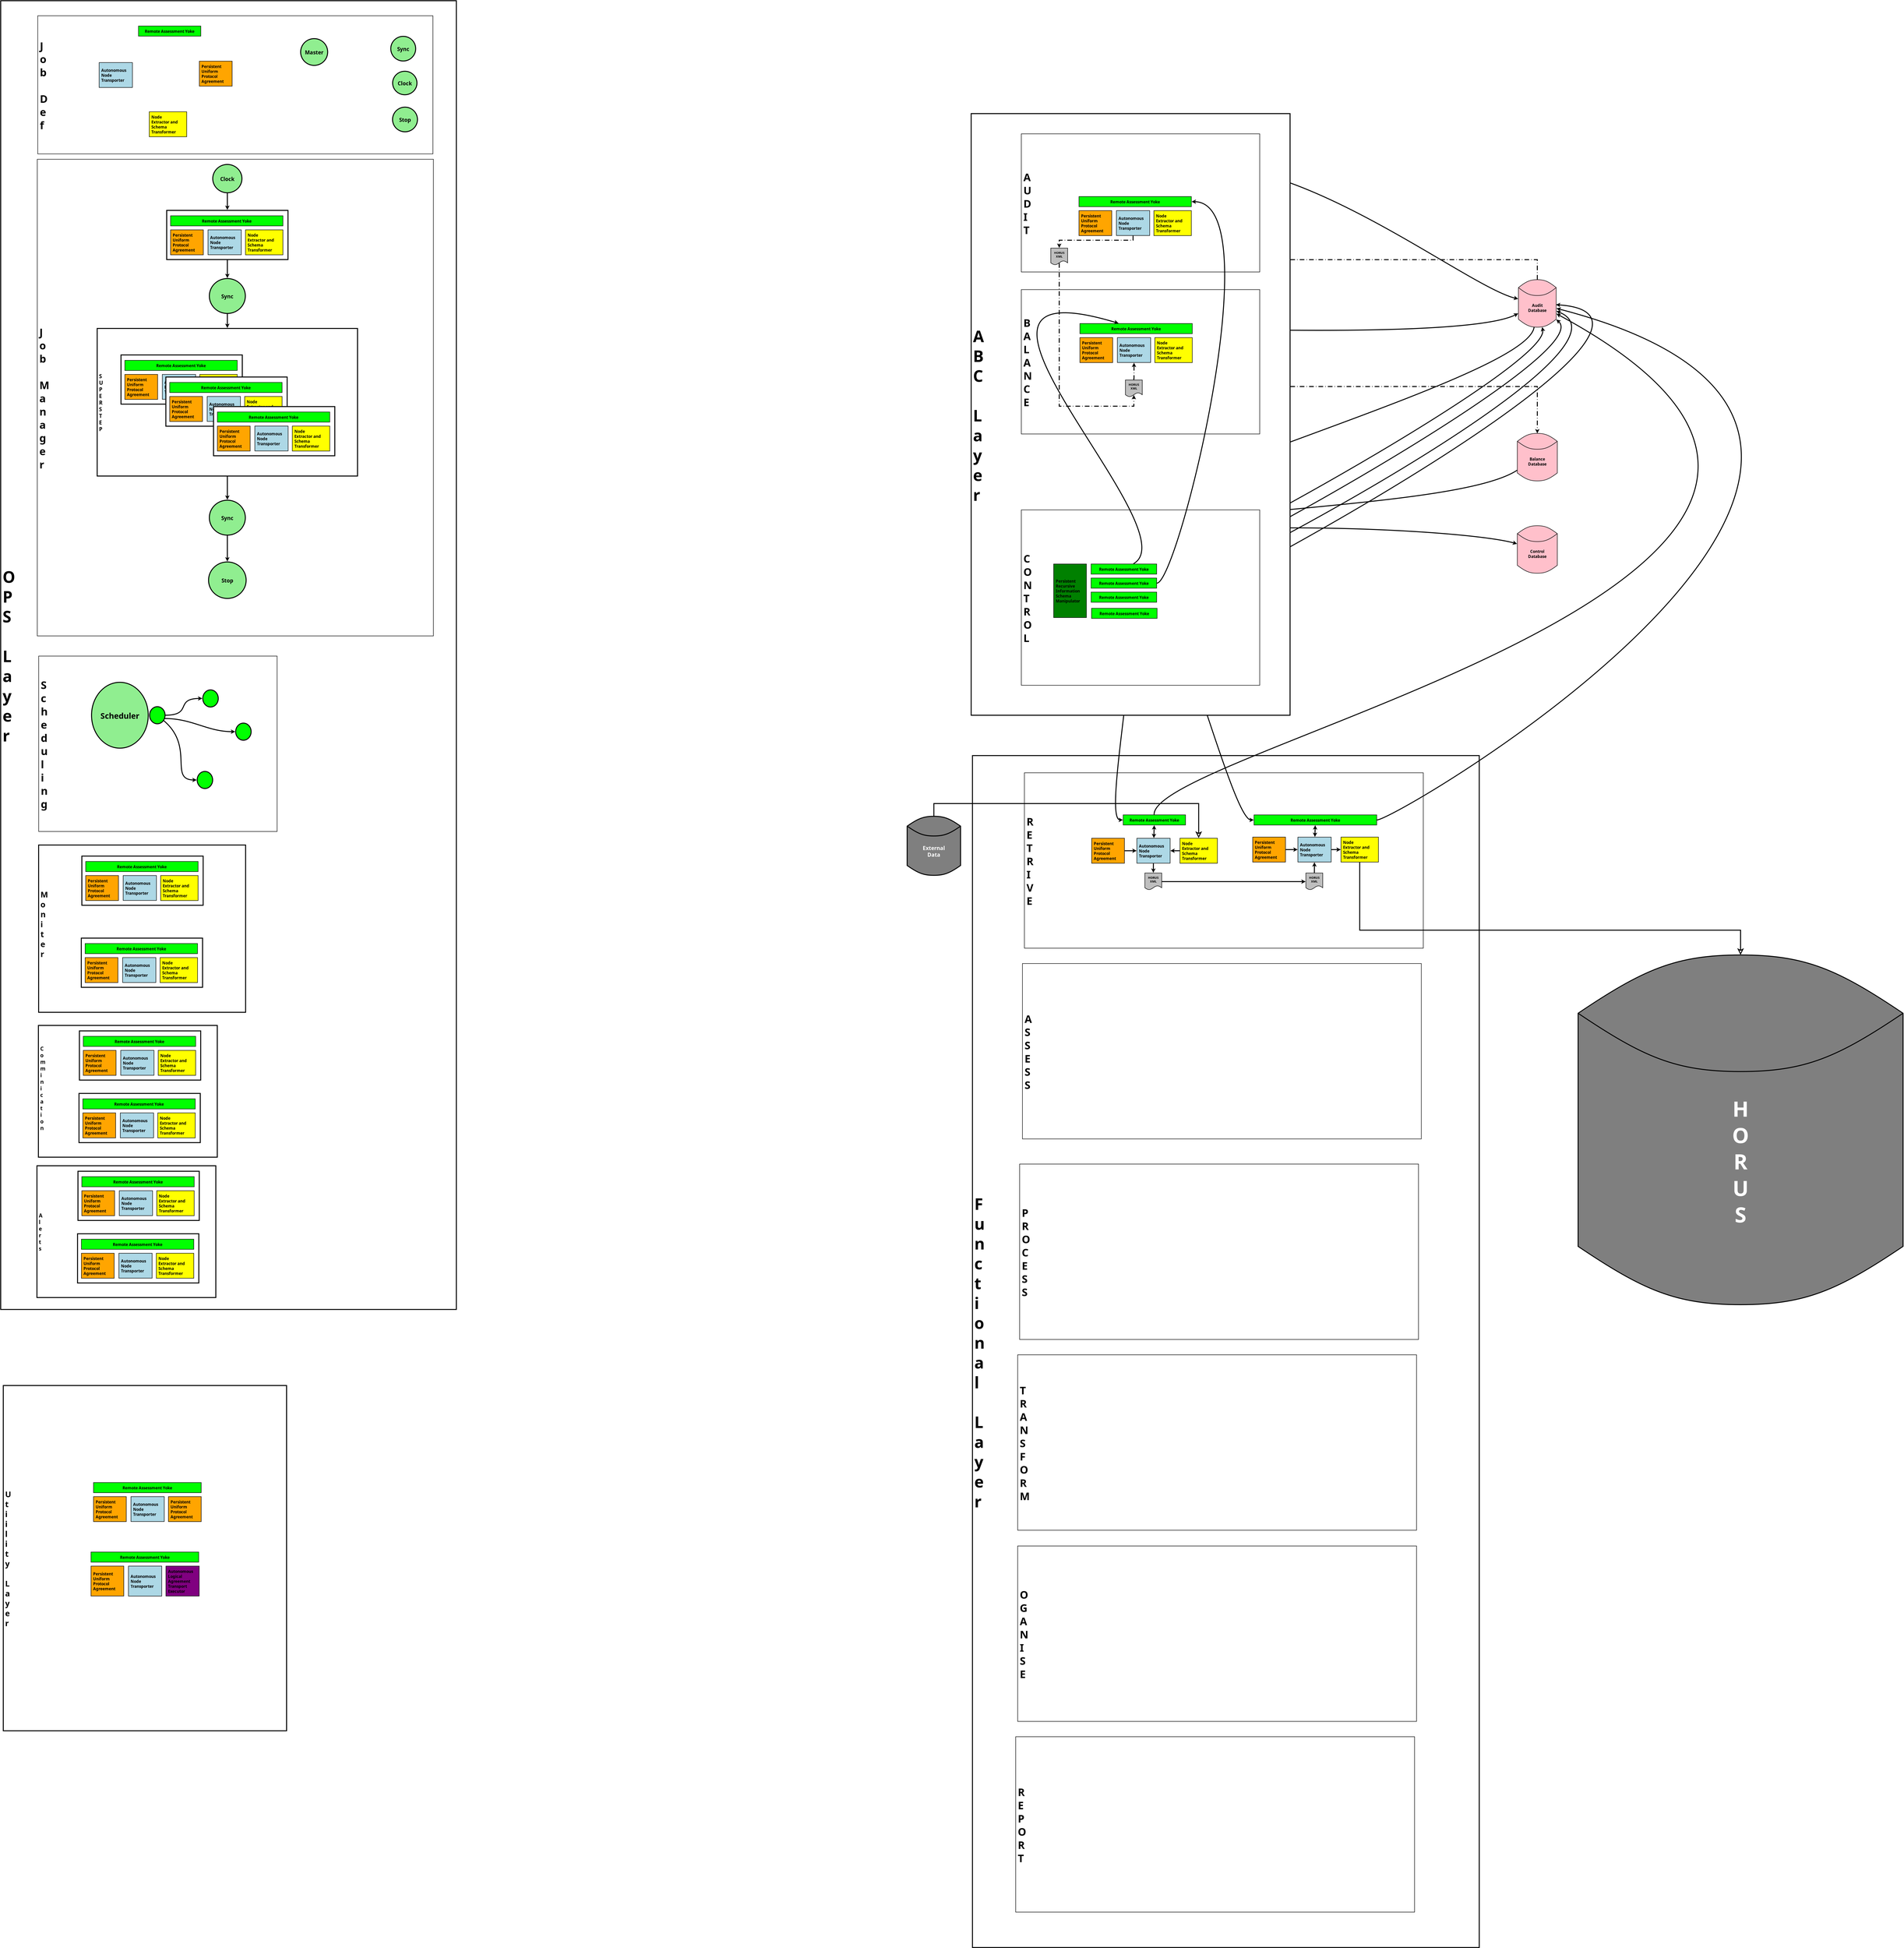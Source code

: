 <?xml version="1.0" encoding="UTF-8"?>
<dia:diagram xmlns:dia="http://www.lysator.liu.se/~alla/dia/">
  <dia:layer name="Background" visible="true" active="true">
    <dia:object type="Flowchart - Box" version="0" id="O0">
      <dia:attribute name="obj_pos">
        <dia:point val="-207.333,234.278"/>
      </dia:attribute>
      <dia:attribute name="obj_bb">
        <dia:rectangle val="-207.433,234.178;-146.733,308.076"/>
      </dia:attribute>
      <dia:attribute name="elem_corner">
        <dia:point val="-207.333,234.278"/>
      </dia:attribute>
      <dia:attribute name="elem_width">
        <dia:real val="60.5"/>
      </dia:attribute>
      <dia:attribute name="elem_height">
        <dia:real val="73.697"/>
      </dia:attribute>
      <dia:attribute name="border_width">
        <dia:real val="0.2"/>
      </dia:attribute>
      <dia:attribute name="show_background">
        <dia:boolean val="true"/>
      </dia:attribute>
      <dia:attribute name="padding">
        <dia:real val="0.5"/>
      </dia:attribute>
      <dia:attribute name="text">
        <dia:composite type="text">
          <dia:attribute name="string">
            <dia:string>#U
t
i
i
l
i
t
y

L
a
y
e
r#</dia:string>
          </dia:attribute>
          <dia:attribute name="font">
            <dia:font family="sans" style="80" name="Helvetica-Bold"/>
          </dia:attribute>
          <dia:attribute name="height">
            <dia:real val="2.117"/>
          </dia:attribute>
          <dia:attribute name="pos">
            <dia:point val="-206.933,257.883"/>
          </dia:attribute>
          <dia:attribute name="color">
            <dia:color val="#000000"/>
          </dia:attribute>
          <dia:attribute name="alignment">
            <dia:enum val="0"/>
          </dia:attribute>
        </dia:composite>
      </dia:attribute>
    </dia:object>
    <dia:object type="Flowchart - Box" version="0" id="O1">
      <dia:attribute name="obj_pos">
        <dia:point val="-0.361,99.836"/>
      </dia:attribute>
      <dia:attribute name="obj_bb">
        <dia:rectangle val="-0.461,99.736;107.959,354.326"/>
      </dia:attribute>
      <dia:attribute name="elem_corner">
        <dia:point val="-0.361,99.836"/>
      </dia:attribute>
      <dia:attribute name="elem_width">
        <dia:real val="108.22"/>
      </dia:attribute>
      <dia:attribute name="elem_height">
        <dia:real val="254.39"/>
      </dia:attribute>
      <dia:attribute name="border_width">
        <dia:real val="0.2"/>
      </dia:attribute>
      <dia:attribute name="show_background">
        <dia:boolean val="true"/>
      </dia:attribute>
      <dia:attribute name="padding">
        <dia:real val="0.5"/>
      </dia:attribute>
      <dia:attribute name="text">
        <dia:composite type="text">
          <dia:attribute name="string">
            <dia:string>#F
u
n
c
t
i
o
n
a
l

L
a
y
e
r#</dia:string>
          </dia:attribute>
          <dia:attribute name="font">
            <dia:font family="sans" style="80" name="Helvetica-Bold"/>
          </dia:attribute>
          <dia:attribute name="height">
            <dia:real val="4.233"/>
          </dia:attribute>
          <dia:attribute name="pos">
            <dia:point val="0.039,196.309"/>
          </dia:attribute>
          <dia:attribute name="color">
            <dia:color val="#000000"/>
          </dia:attribute>
          <dia:attribute name="alignment">
            <dia:enum val="0"/>
          </dia:attribute>
        </dia:composite>
      </dia:attribute>
    </dia:object>
    <dia:object type="Flowchart - Box" version="0" id="O2">
      <dia:attribute name="obj_pos">
        <dia:point val="10.731,103.509"/>
      </dia:attribute>
      <dia:attribute name="obj_bb">
        <dia:rectangle val="10.681,103.459;95.959,140.992"/>
      </dia:attribute>
      <dia:attribute name="elem_corner">
        <dia:point val="10.731,103.509"/>
      </dia:attribute>
      <dia:attribute name="elem_width">
        <dia:real val="85.178"/>
      </dia:attribute>
      <dia:attribute name="elem_height">
        <dia:real val="37.433"/>
      </dia:attribute>
      <dia:attribute name="border_width">
        <dia:real val="0.1"/>
      </dia:attribute>
      <dia:attribute name="show_background">
        <dia:boolean val="true"/>
      </dia:attribute>
      <dia:attribute name="padding">
        <dia:real val="0.5"/>
      </dia:attribute>
      <dia:attribute name="text">
        <dia:composite type="text">
          <dia:attribute name="string">
            <dia:string>#R
E
T
R
I
V
E#</dia:string>
          </dia:attribute>
          <dia:attribute name="font">
            <dia:font family="sans" style="80" name="Helvetica-Bold"/>
          </dia:attribute>
          <dia:attribute name="height">
            <dia:real val="2.822"/>
          </dia:attribute>
          <dia:attribute name="pos">
            <dia:point val="11.181,114.445"/>
          </dia:attribute>
          <dia:attribute name="color">
            <dia:color val="#000000"/>
          </dia:attribute>
          <dia:attribute name="alignment">
            <dia:enum val="0"/>
          </dia:attribute>
        </dia:composite>
      </dia:attribute>
    </dia:object>
    <dia:group>
      <dia:object type="Flowchart - Box" version="0" id="O3">
        <dia:attribute name="obj_pos">
          <dia:point val="-180.063,257.994"/>
        </dia:attribute>
        <dia:attribute name="obj_bb">
          <dia:rectangle val="-180.113,257.944;-172.91,263.356"/>
        </dia:attribute>
        <dia:attribute name="elem_corner">
          <dia:point val="-180.063,257.994"/>
        </dia:attribute>
        <dia:attribute name="elem_width">
          <dia:real val="7.103"/>
        </dia:attribute>
        <dia:attribute name="elem_height">
          <dia:real val="5.312"/>
        </dia:attribute>
        <dia:attribute name="border_width">
          <dia:real val="0.1"/>
        </dia:attribute>
        <dia:attribute name="inner_color">
          <dia:color val="#add8e6"/>
        </dia:attribute>
        <dia:attribute name="show_background">
          <dia:boolean val="true"/>
        </dia:attribute>
        <dia:attribute name="padding">
          <dia:real val="0.5"/>
        </dia:attribute>
        <dia:attribute name="text">
          <dia:composite type="text">
            <dia:attribute name="string">
              <dia:string>#Autonomous
Node
Transporter#</dia:string>
            </dia:attribute>
            <dia:attribute name="font">
              <dia:font family="sans" style="80" name="Helvetica-Bold"/>
            </dia:attribute>
            <dia:attribute name="height">
              <dia:real val="1.058"/>
            </dia:attribute>
            <dia:attribute name="pos">
              <dia:point val="-179.613,259.85"/>
            </dia:attribute>
            <dia:attribute name="color">
              <dia:color val="#000000"/>
            </dia:attribute>
            <dia:attribute name="alignment">
              <dia:enum val="0"/>
            </dia:attribute>
          </dia:composite>
        </dia:attribute>
      </dia:object>
      <dia:object type="Flowchart - Box" version="0" id="O4">
        <dia:attribute name="obj_pos">
          <dia:point val="-172.063,257.994"/>
        </dia:attribute>
        <dia:attribute name="obj_bb">
          <dia:rectangle val="-172.113,257.944;-165.013,263.377"/>
        </dia:attribute>
        <dia:attribute name="elem_corner">
          <dia:point val="-172.063,257.994"/>
        </dia:attribute>
        <dia:attribute name="elem_width">
          <dia:real val="7"/>
        </dia:attribute>
        <dia:attribute name="elem_height">
          <dia:real val="5.333"/>
        </dia:attribute>
        <dia:attribute name="border_width">
          <dia:real val="0.1"/>
        </dia:attribute>
        <dia:attribute name="inner_color">
          <dia:color val="#ffa500"/>
        </dia:attribute>
        <dia:attribute name="show_background">
          <dia:boolean val="true"/>
        </dia:attribute>
        <dia:attribute name="padding">
          <dia:real val="0.5"/>
        </dia:attribute>
        <dia:attribute name="text">
          <dia:composite type="text">
            <dia:attribute name="string">
              <dia:string>#Persistent
Uniform
Protocol
Agreement#</dia:string>
            </dia:attribute>
            <dia:attribute name="font">
              <dia:font family="sans" style="80" name="Helvetica-Bold"/>
            </dia:attribute>
            <dia:attribute name="height">
              <dia:real val="1.058"/>
            </dia:attribute>
            <dia:attribute name="pos">
              <dia:point val="-171.613,259.332"/>
            </dia:attribute>
            <dia:attribute name="color">
              <dia:color val="#000000"/>
            </dia:attribute>
            <dia:attribute name="alignment">
              <dia:enum val="0"/>
            </dia:attribute>
          </dia:composite>
        </dia:attribute>
      </dia:object>
      <dia:object type="Flowchart - Box" version="0" id="O5">
        <dia:attribute name="obj_pos">
          <dia:point val="-188.063,254.994"/>
        </dia:attribute>
        <dia:attribute name="obj_bb">
          <dia:rectangle val="-188.113,254.944;-165.013,257.202"/>
        </dia:attribute>
        <dia:attribute name="elem_corner">
          <dia:point val="-188.063,254.994"/>
        </dia:attribute>
        <dia:attribute name="elem_width">
          <dia:real val="23"/>
        </dia:attribute>
        <dia:attribute name="elem_height">
          <dia:real val="2.158"/>
        </dia:attribute>
        <dia:attribute name="border_width">
          <dia:real val="0.1"/>
        </dia:attribute>
        <dia:attribute name="inner_color">
          <dia:color val="#00ff00"/>
        </dia:attribute>
        <dia:attribute name="show_background">
          <dia:boolean val="true"/>
        </dia:attribute>
        <dia:attribute name="padding">
          <dia:real val="0.5"/>
        </dia:attribute>
        <dia:attribute name="text">
          <dia:composite type="text">
            <dia:attribute name="string">
              <dia:string>#Remote Assessment Yoke#</dia:string>
            </dia:attribute>
            <dia:attribute name="font">
              <dia:font family="sans" style="80" name="Helvetica-Bold"/>
            </dia:attribute>
            <dia:attribute name="height">
              <dia:real val="1.058"/>
            </dia:attribute>
            <dia:attribute name="pos">
              <dia:point val="-176.563,256.332"/>
            </dia:attribute>
            <dia:attribute name="color">
              <dia:color val="#000000"/>
            </dia:attribute>
            <dia:attribute name="alignment">
              <dia:enum val="1"/>
            </dia:attribute>
          </dia:composite>
        </dia:attribute>
      </dia:object>
      <dia:object type="Flowchart - Box" version="0" id="O6">
        <dia:attribute name="obj_pos">
          <dia:point val="-188.063,257.994"/>
        </dia:attribute>
        <dia:attribute name="obj_bb">
          <dia:rectangle val="-188.113,257.944;-181.013,263.377"/>
        </dia:attribute>
        <dia:attribute name="elem_corner">
          <dia:point val="-188.063,257.994"/>
        </dia:attribute>
        <dia:attribute name="elem_width">
          <dia:real val="7.0"/>
        </dia:attribute>
        <dia:attribute name="elem_height">
          <dia:real val="5.333"/>
        </dia:attribute>
        <dia:attribute name="border_width">
          <dia:real val="0.1"/>
        </dia:attribute>
        <dia:attribute name="inner_color">
          <dia:color val="#ffa500"/>
        </dia:attribute>
        <dia:attribute name="show_background">
          <dia:boolean val="true"/>
        </dia:attribute>
        <dia:attribute name="padding">
          <dia:real val="0.5"/>
        </dia:attribute>
        <dia:attribute name="text">
          <dia:composite type="text">
            <dia:attribute name="string">
              <dia:string>#Persistent
Uniform
Protocol
Agreement#</dia:string>
            </dia:attribute>
            <dia:attribute name="font">
              <dia:font family="sans" style="80" name="Helvetica-Bold"/>
            </dia:attribute>
            <dia:attribute name="height">
              <dia:real val="1.058"/>
            </dia:attribute>
            <dia:attribute name="pos">
              <dia:point val="-187.613,259.332"/>
            </dia:attribute>
            <dia:attribute name="color">
              <dia:color val="#000000"/>
            </dia:attribute>
            <dia:attribute name="alignment">
              <dia:enum val="0"/>
            </dia:attribute>
          </dia:composite>
        </dia:attribute>
      </dia:object>
    </dia:group>
    <dia:group>
      <dia:object type="Flowchart - Box" version="0" id="O7">
        <dia:attribute name="obj_pos">
          <dia:point val="-172.598,272.822"/>
        </dia:attribute>
        <dia:attribute name="obj_bb">
          <dia:rectangle val="-172.648,272.772;-165.446,279.264"/>
        </dia:attribute>
        <dia:attribute name="elem_corner">
          <dia:point val="-172.598,272.822"/>
        </dia:attribute>
        <dia:attribute name="elem_width">
          <dia:real val="7.103"/>
        </dia:attribute>
        <dia:attribute name="elem_height">
          <dia:real val="6.392"/>
        </dia:attribute>
        <dia:attribute name="border_width">
          <dia:real val="0.1"/>
        </dia:attribute>
        <dia:attribute name="inner_color">
          <dia:color val="#800080"/>
        </dia:attribute>
        <dia:attribute name="show_background">
          <dia:boolean val="true"/>
        </dia:attribute>
        <dia:attribute name="padding">
          <dia:real val="0.5"/>
        </dia:attribute>
        <dia:attribute name="text">
          <dia:composite type="text">
            <dia:attribute name="string">
              <dia:string>#Autonomous
Logical
Agreement
Transport
Executor#</dia:string>
            </dia:attribute>
            <dia:attribute name="font">
              <dia:font family="sans" style="80" name="Helvetica-Bold"/>
            </dia:attribute>
            <dia:attribute name="height">
              <dia:real val="1.058"/>
            </dia:attribute>
            <dia:attribute name="pos">
              <dia:point val="-172.148,274.16"/>
            </dia:attribute>
            <dia:attribute name="color">
              <dia:color val="#000000"/>
            </dia:attribute>
            <dia:attribute name="alignment">
              <dia:enum val="0"/>
            </dia:attribute>
          </dia:composite>
        </dia:attribute>
      </dia:object>
      <dia:object type="Flowchart - Box" version="0" id="O8">
        <dia:attribute name="obj_pos">
          <dia:point val="-180.598,272.822"/>
        </dia:attribute>
        <dia:attribute name="obj_bb">
          <dia:rectangle val="-180.648,272.772;-173.446,279.27"/>
        </dia:attribute>
        <dia:attribute name="elem_corner">
          <dia:point val="-180.598,272.822"/>
        </dia:attribute>
        <dia:attribute name="elem_width">
          <dia:real val="7.103"/>
        </dia:attribute>
        <dia:attribute name="elem_height">
          <dia:real val="6.398"/>
        </dia:attribute>
        <dia:attribute name="border_width">
          <dia:real val="0.1"/>
        </dia:attribute>
        <dia:attribute name="inner_color">
          <dia:color val="#add8e6"/>
        </dia:attribute>
        <dia:attribute name="show_background">
          <dia:boolean val="true"/>
        </dia:attribute>
        <dia:attribute name="padding">
          <dia:real val="0.5"/>
        </dia:attribute>
        <dia:attribute name="text">
          <dia:composite type="text">
            <dia:attribute name="string">
              <dia:string>#Autonomous
Node
Transporter#</dia:string>
            </dia:attribute>
            <dia:attribute name="font">
              <dia:font family="sans" style="80" name="Helvetica-Bold"/>
            </dia:attribute>
            <dia:attribute name="height">
              <dia:real val="1.058"/>
            </dia:attribute>
            <dia:attribute name="pos">
              <dia:point val="-180.148,275.221"/>
            </dia:attribute>
            <dia:attribute name="color">
              <dia:color val="#000000"/>
            </dia:attribute>
            <dia:attribute name="alignment">
              <dia:enum val="0"/>
            </dia:attribute>
          </dia:composite>
        </dia:attribute>
      </dia:object>
      <dia:object type="Flowchart - Box" version="0" id="O9">
        <dia:attribute name="obj_pos">
          <dia:point val="-188.598,269.822"/>
        </dia:attribute>
        <dia:attribute name="obj_bb">
          <dia:rectangle val="-188.648,269.772;-165.548,272.03"/>
        </dia:attribute>
        <dia:attribute name="elem_corner">
          <dia:point val="-188.598,269.822"/>
        </dia:attribute>
        <dia:attribute name="elem_width">
          <dia:real val="23"/>
        </dia:attribute>
        <dia:attribute name="elem_height">
          <dia:real val="2.158"/>
        </dia:attribute>
        <dia:attribute name="border_width">
          <dia:real val="0.1"/>
        </dia:attribute>
        <dia:attribute name="inner_color">
          <dia:color val="#00ff00"/>
        </dia:attribute>
        <dia:attribute name="show_background">
          <dia:boolean val="true"/>
        </dia:attribute>
        <dia:attribute name="padding">
          <dia:real val="0.5"/>
        </dia:attribute>
        <dia:attribute name="text">
          <dia:composite type="text">
            <dia:attribute name="string">
              <dia:string>#Remote Assessment Yoke#</dia:string>
            </dia:attribute>
            <dia:attribute name="font">
              <dia:font family="sans" style="80" name="Helvetica-Bold"/>
            </dia:attribute>
            <dia:attribute name="height">
              <dia:real val="1.058"/>
            </dia:attribute>
            <dia:attribute name="pos">
              <dia:point val="-177.098,271.16"/>
            </dia:attribute>
            <dia:attribute name="color">
              <dia:color val="#000000"/>
            </dia:attribute>
            <dia:attribute name="alignment">
              <dia:enum val="1"/>
            </dia:attribute>
          </dia:composite>
        </dia:attribute>
      </dia:object>
      <dia:object type="Flowchart - Box" version="0" id="O10">
        <dia:attribute name="obj_pos">
          <dia:point val="-188.598,272.822"/>
        </dia:attribute>
        <dia:attribute name="obj_bb">
          <dia:rectangle val="-188.648,272.772;-181.548,279.257"/>
        </dia:attribute>
        <dia:attribute name="elem_corner">
          <dia:point val="-188.598,272.822"/>
        </dia:attribute>
        <dia:attribute name="elem_width">
          <dia:real val="7.0"/>
        </dia:attribute>
        <dia:attribute name="elem_height">
          <dia:real val="6.385"/>
        </dia:attribute>
        <dia:attribute name="border_width">
          <dia:real val="0.1"/>
        </dia:attribute>
        <dia:attribute name="inner_color">
          <dia:color val="#ffa500"/>
        </dia:attribute>
        <dia:attribute name="show_background">
          <dia:boolean val="true"/>
        </dia:attribute>
        <dia:attribute name="padding">
          <dia:real val="0.5"/>
        </dia:attribute>
        <dia:attribute name="text">
          <dia:composite type="text">
            <dia:attribute name="string">
              <dia:string>#Persistent
Uniform
Protocol
Agreement#</dia:string>
            </dia:attribute>
            <dia:attribute name="font">
              <dia:font family="sans" style="80" name="Helvetica-Bold"/>
            </dia:attribute>
            <dia:attribute name="height">
              <dia:real val="1.058"/>
            </dia:attribute>
            <dia:attribute name="pos">
              <dia:point val="-188.148,274.685"/>
            </dia:attribute>
            <dia:attribute name="color">
              <dia:color val="#000000"/>
            </dia:attribute>
            <dia:attribute name="alignment">
              <dia:enum val="0"/>
            </dia:attribute>
          </dia:composite>
        </dia:attribute>
      </dia:object>
    </dia:group>
    <dia:object type="Flowchart - Magnetic Disk" version="1" id="O11">
      <dia:attribute name="obj_pos">
        <dia:point val="116.231,-1.734"/>
      </dia:attribute>
      <dia:attribute name="obj_bb">
        <dia:rectangle val="116.181,-1.784;124.342,8.457"/>
      </dia:attribute>
      <dia:attribute name="meta">
        <dia:composite type="dict"/>
      </dia:attribute>
      <dia:attribute name="elem_corner">
        <dia:point val="116.231,-1.734"/>
      </dia:attribute>
      <dia:attribute name="elem_width">
        <dia:real val="8.061"/>
      </dia:attribute>
      <dia:attribute name="elem_height">
        <dia:real val="10.141"/>
      </dia:attribute>
      <dia:attribute name="line_width">
        <dia:real val="0.1"/>
      </dia:attribute>
      <dia:attribute name="line_colour">
        <dia:color val="#000000"/>
      </dia:attribute>
      <dia:attribute name="fill_colour">
        <dia:color val="#ffc0cb"/>
      </dia:attribute>
      <dia:attribute name="show_background">
        <dia:boolean val="true"/>
      </dia:attribute>
      <dia:attribute name="line_style">
        <dia:enum val="0"/>
        <dia:real val="1"/>
      </dia:attribute>
      <dia:attribute name="padding">
        <dia:real val="0.1"/>
      </dia:attribute>
      <dia:attribute name="text">
        <dia:composite type="text">
          <dia:attribute name="string">
            <dia:string>#Audit
Database#</dia:string>
          </dia:attribute>
          <dia:attribute name="font">
            <dia:font family="sans" style="80" name="Helvetica-Bold"/>
          </dia:attribute>
          <dia:attribute name="height">
            <dia:real val="1.058"/>
          </dia:attribute>
          <dia:attribute name="pos">
            <dia:point val="120.262,3.917"/>
          </dia:attribute>
          <dia:attribute name="color">
            <dia:color val="#000000"/>
          </dia:attribute>
          <dia:attribute name="alignment">
            <dia:enum val="1"/>
          </dia:attribute>
        </dia:composite>
      </dia:attribute>
      <dia:attribute name="flip_horizontal">
        <dia:boolean val="false"/>
      </dia:attribute>
      <dia:attribute name="flip_vertical">
        <dia:boolean val="false"/>
      </dia:attribute>
      <dia:attribute name="subscale">
        <dia:real val="1"/>
      </dia:attribute>
    </dia:object>
    <dia:object type="Flowchart - Magnetic Disk" version="1" id="O12">
      <dia:attribute name="obj_pos">
        <dia:point val="115.993,31.071"/>
      </dia:attribute>
      <dia:attribute name="obj_bb">
        <dia:rectangle val="115.943,31.021;124.58,41.261"/>
      </dia:attribute>
      <dia:attribute name="meta">
        <dia:composite type="dict"/>
      </dia:attribute>
      <dia:attribute name="elem_corner">
        <dia:point val="115.993,31.071"/>
      </dia:attribute>
      <dia:attribute name="elem_width">
        <dia:real val="8.537"/>
      </dia:attribute>
      <dia:attribute name="elem_height">
        <dia:real val="10.141"/>
      </dia:attribute>
      <dia:attribute name="line_width">
        <dia:real val="0.1"/>
      </dia:attribute>
      <dia:attribute name="line_colour">
        <dia:color val="#000000"/>
      </dia:attribute>
      <dia:attribute name="fill_colour">
        <dia:color val="#ffc0cb"/>
      </dia:attribute>
      <dia:attribute name="show_background">
        <dia:boolean val="true"/>
      </dia:attribute>
      <dia:attribute name="line_style">
        <dia:enum val="0"/>
        <dia:real val="1"/>
      </dia:attribute>
      <dia:attribute name="padding">
        <dia:real val="0.1"/>
      </dia:attribute>
      <dia:attribute name="text">
        <dia:composite type="text">
          <dia:attribute name="string">
            <dia:string>#Balance
Database#</dia:string>
          </dia:attribute>
          <dia:attribute name="font">
            <dia:font family="sans" style="80" name="Helvetica-Bold"/>
          </dia:attribute>
          <dia:attribute name="height">
            <dia:real val="1.058"/>
          </dia:attribute>
          <dia:attribute name="pos">
            <dia:point val="120.261,36.722"/>
          </dia:attribute>
          <dia:attribute name="color">
            <dia:color val="#000000"/>
          </dia:attribute>
          <dia:attribute name="alignment">
            <dia:enum val="1"/>
          </dia:attribute>
        </dia:composite>
      </dia:attribute>
      <dia:attribute name="flip_horizontal">
        <dia:boolean val="false"/>
      </dia:attribute>
      <dia:attribute name="flip_vertical">
        <dia:boolean val="false"/>
      </dia:attribute>
      <dia:attribute name="subscale">
        <dia:real val="1"/>
      </dia:attribute>
    </dia:object>
    <dia:object type="Standard - ZigZagLine" version="1" id="O13">
      <dia:attribute name="obj_pos">
        <dia:point val="120.261,-1.74"/>
      </dia:attribute>
      <dia:attribute name="obj_bb">
        <dia:rectangle val="41.908,-11.311;120.361,-1.64"/>
      </dia:attribute>
      <dia:attribute name="orth_points">
        <dia:point val="120.261,-1.74"/>
        <dia:point val="120.261,-5.998"/>
        <dia:point val="42.382,-5.998"/>
        <dia:point val="42.382,-11.087"/>
      </dia:attribute>
      <dia:attribute name="orth_orient">
        <dia:enum val="1"/>
        <dia:enum val="0"/>
        <dia:enum val="1"/>
      </dia:attribute>
      <dia:attribute name="autorouting">
        <dia:boolean val="false"/>
      </dia:attribute>
      <dia:attribute name="line_width">
        <dia:real val="0.2"/>
      </dia:attribute>
      <dia:attribute name="line_style">
        <dia:enum val="2"/>
      </dia:attribute>
      <dia:attribute name="end_arrow">
        <dia:enum val="23"/>
      </dia:attribute>
      <dia:attribute name="end_arrow_length">
        <dia:real val="0.5"/>
      </dia:attribute>
      <dia:attribute name="end_arrow_width">
        <dia:real val="0.5"/>
      </dia:attribute>
      <dia:connections>
        <dia:connection handle="0" to="O11" connection="16"/>
        <dia:connection handle="1" to="O64" connection="16"/>
      </dia:connections>
    </dia:object>
    <dia:object type="Standard - ZigZagLine" version="1" id="O14">
      <dia:attribute name="obj_pos">
        <dia:point val="42.582,16.014"/>
      </dia:attribute>
      <dia:attribute name="obj_bb">
        <dia:rectangle val="42.482,15.914;120.735,31.293"/>
      </dia:attribute>
      <dia:attribute name="orth_points">
        <dia:point val="42.582,16.014"/>
        <dia:point val="42.582,21.072"/>
        <dia:point val="120.261,21.072"/>
        <dia:point val="120.261,31.069"/>
      </dia:attribute>
      <dia:attribute name="orth_orient">
        <dia:enum val="1"/>
        <dia:enum val="0"/>
        <dia:enum val="1"/>
      </dia:attribute>
      <dia:attribute name="autorouting">
        <dia:boolean val="false"/>
      </dia:attribute>
      <dia:attribute name="line_width">
        <dia:real val="0.2"/>
      </dia:attribute>
      <dia:attribute name="line_style">
        <dia:enum val="2"/>
      </dia:attribute>
      <dia:attribute name="end_arrow">
        <dia:enum val="23"/>
      </dia:attribute>
      <dia:attribute name="end_arrow_length">
        <dia:real val="0.5"/>
      </dia:attribute>
      <dia:attribute name="end_arrow_width">
        <dia:real val="0.5"/>
      </dia:attribute>
      <dia:connections>
        <dia:connection handle="0" to="O70" connection="16"/>
        <dia:connection handle="1" to="O12" connection="16"/>
      </dia:connections>
    </dia:object>
    <dia:object type="Standard - Line" version="0" id="O15">
      <dia:attribute name="obj_pos">
        <dia:point val="40.099,126.668"/>
      </dia:attribute>
      <dia:attribute name="obj_bb">
        <dia:rectangle val="39.999,126.194;71.013,127.141"/>
      </dia:attribute>
      <dia:attribute name="conn_endpoints">
        <dia:point val="40.099,126.668"/>
        <dia:point val="70.789,126.668"/>
      </dia:attribute>
      <dia:attribute name="numcp">
        <dia:int val="1"/>
      </dia:attribute>
      <dia:attribute name="line_width">
        <dia:real val="0.2"/>
      </dia:attribute>
      <dia:attribute name="end_arrow">
        <dia:enum val="23"/>
      </dia:attribute>
      <dia:attribute name="end_arrow_length">
        <dia:real val="0.5"/>
      </dia:attribute>
      <dia:attribute name="end_arrow_width">
        <dia:real val="0.5"/>
      </dia:attribute>
      <dia:connections>
        <dia:connection handle="0" to="O22" connection="16"/>
        <dia:connection handle="1" to="O31" connection="16"/>
      </dia:connections>
    </dia:object>
    <dia:object type="Standard - ZigZagLine" version="1" id="O16">
      <dia:attribute name="obj_pos">
        <dia:point val="-8.608,112.796"/>
      </dia:attribute>
      <dia:attribute name="obj_bb">
        <dia:rectangle val="-8.708,109.976;48.669,117.655"/>
      </dia:attribute>
      <dia:attribute name="orth_points">
        <dia:point val="-8.608,112.796"/>
        <dia:point val="-8.608,110.076"/>
        <dia:point val="47.945,110.076"/>
        <dia:point val="47.945,117.431"/>
      </dia:attribute>
      <dia:attribute name="orth_orient">
        <dia:enum val="1"/>
        <dia:enum val="0"/>
        <dia:enum val="1"/>
      </dia:attribute>
      <dia:attribute name="autorouting">
        <dia:boolean val="false"/>
      </dia:attribute>
      <dia:attribute name="line_width">
        <dia:real val="0.2"/>
      </dia:attribute>
      <dia:attribute name="end_arrow">
        <dia:enum val="23"/>
      </dia:attribute>
      <dia:attribute name="end_arrow_length">
        <dia:real val="1.0"/>
      </dia:attribute>
      <dia:attribute name="end_arrow_width">
        <dia:real val="1.0"/>
      </dia:attribute>
      <dia:connections>
        <dia:connection handle="0" to="O17" connection="16"/>
        <dia:connection handle="1" to="O18" connection="16"/>
      </dia:connections>
    </dia:object>
    <dia:object type="Flowchart - Magnetic Disk" version="1" id="O17">
      <dia:attribute name="obj_pos">
        <dia:point val="-14.308,112.797"/>
      </dia:attribute>
      <dia:attribute name="obj_bb">
        <dia:rectangle val="-14.408,112.697;-2.808,125.497"/>
      </dia:attribute>
      <dia:attribute name="meta">
        <dia:composite type="dict"/>
      </dia:attribute>
      <dia:attribute name="elem_corner">
        <dia:point val="-14.308,112.797"/>
      </dia:attribute>
      <dia:attribute name="elem_width">
        <dia:real val="11.4"/>
      </dia:attribute>
      <dia:attribute name="elem_height">
        <dia:real val="12.6"/>
      </dia:attribute>
      <dia:attribute name="line_width">
        <dia:real val="0.2"/>
      </dia:attribute>
      <dia:attribute name="line_colour">
        <dia:color val="#000000"/>
      </dia:attribute>
      <dia:attribute name="fill_colour">
        <dia:color val="#7f7f7f"/>
      </dia:attribute>
      <dia:attribute name="show_background">
        <dia:boolean val="true"/>
      </dia:attribute>
      <dia:attribute name="line_style">
        <dia:enum val="0"/>
        <dia:real val="1"/>
      </dia:attribute>
      <dia:attribute name="padding">
        <dia:real val="0.1"/>
      </dia:attribute>
      <dia:attribute name="text">
        <dia:composite type="text">
          <dia:attribute name="string">
            <dia:string>#External
Data#</dia:string>
          </dia:attribute>
          <dia:attribute name="font">
            <dia:font family="sans" style="80" name="Helvetica-Bold"/>
          </dia:attribute>
          <dia:attribute name="height">
            <dia:real val="1.411"/>
          </dia:attribute>
          <dia:attribute name="pos">
            <dia:point val="-8.608,119.794"/>
          </dia:attribute>
          <dia:attribute name="color">
            <dia:color val="#ffffff"/>
          </dia:attribute>
          <dia:attribute name="alignment">
            <dia:enum val="1"/>
          </dia:attribute>
        </dia:composite>
      </dia:attribute>
      <dia:attribute name="flip_horizontal">
        <dia:boolean val="false"/>
      </dia:attribute>
      <dia:attribute name="flip_vertical">
        <dia:boolean val="false"/>
      </dia:attribute>
      <dia:attribute name="subscale">
        <dia:real val="1"/>
      </dia:attribute>
    </dia:object>
    <dia:object type="Flowchart - Box" version="0" id="O18">
      <dia:attribute name="obj_pos">
        <dia:point val="43.945,117.48"/>
      </dia:attribute>
      <dia:attribute name="obj_bb">
        <dia:rectangle val="43.895,117.43;51.995,122.863"/>
      </dia:attribute>
      <dia:attribute name="elem_corner">
        <dia:point val="43.945,117.48"/>
      </dia:attribute>
      <dia:attribute name="elem_width">
        <dia:real val="8"/>
      </dia:attribute>
      <dia:attribute name="elem_height">
        <dia:real val="5.333"/>
      </dia:attribute>
      <dia:attribute name="border_width">
        <dia:real val="0.1"/>
      </dia:attribute>
      <dia:attribute name="inner_color">
        <dia:color val="#ffff00"/>
      </dia:attribute>
      <dia:attribute name="show_background">
        <dia:boolean val="true"/>
      </dia:attribute>
      <dia:attribute name="padding">
        <dia:real val="0.5"/>
      </dia:attribute>
      <dia:attribute name="text">
        <dia:composite type="text">
          <dia:attribute name="string">
            <dia:string>#Node
Extractor and
Schema
Transformer#</dia:string>
          </dia:attribute>
          <dia:attribute name="font">
            <dia:font family="sans" style="80" name="Helvetica-Bold"/>
          </dia:attribute>
          <dia:attribute name="height">
            <dia:real val="1.058"/>
          </dia:attribute>
          <dia:attribute name="pos">
            <dia:point val="44.395,118.818"/>
          </dia:attribute>
          <dia:attribute name="color">
            <dia:color val="#000000"/>
          </dia:attribute>
          <dia:attribute name="alignment">
            <dia:enum val="0"/>
          </dia:attribute>
        </dia:composite>
      </dia:attribute>
    </dia:object>
    <dia:object type="Flowchart - Box" version="0" id="O19">
      <dia:attribute name="obj_pos">
        <dia:point val="34.745,117.491"/>
      </dia:attribute>
      <dia:attribute name="obj_bb">
        <dia:rectangle val="34.695,117.441;41.898,122.853"/>
      </dia:attribute>
      <dia:attribute name="elem_corner">
        <dia:point val="34.745,117.491"/>
      </dia:attribute>
      <dia:attribute name="elem_width">
        <dia:real val="7.103"/>
      </dia:attribute>
      <dia:attribute name="elem_height">
        <dia:real val="5.312"/>
      </dia:attribute>
      <dia:attribute name="border_width">
        <dia:real val="0.1"/>
      </dia:attribute>
      <dia:attribute name="inner_color">
        <dia:color val="#add8e6"/>
      </dia:attribute>
      <dia:attribute name="show_background">
        <dia:boolean val="true"/>
      </dia:attribute>
      <dia:attribute name="padding">
        <dia:real val="0.5"/>
      </dia:attribute>
      <dia:attribute name="text">
        <dia:composite type="text">
          <dia:attribute name="string">
            <dia:string>#Autonomous
Node
Transporter#</dia:string>
          </dia:attribute>
          <dia:attribute name="font">
            <dia:font family="sans" style="80" name="Helvetica-Bold"/>
          </dia:attribute>
          <dia:attribute name="height">
            <dia:real val="1.058"/>
          </dia:attribute>
          <dia:attribute name="pos">
            <dia:point val="35.195,119.347"/>
          </dia:attribute>
          <dia:attribute name="color">
            <dia:color val="#000000"/>
          </dia:attribute>
          <dia:attribute name="alignment">
            <dia:enum val="0"/>
          </dia:attribute>
        </dia:composite>
      </dia:attribute>
    </dia:object>
    <dia:object type="Flowchart - Box" version="0" id="O20">
      <dia:attribute name="obj_pos">
        <dia:point val="31.826,112.493"/>
      </dia:attribute>
      <dia:attribute name="obj_bb">
        <dia:rectangle val="31.776,112.443;45.186,114.701"/>
      </dia:attribute>
      <dia:attribute name="elem_corner">
        <dia:point val="31.826,112.493"/>
      </dia:attribute>
      <dia:attribute name="elem_width">
        <dia:real val="13.31"/>
      </dia:attribute>
      <dia:attribute name="elem_height">
        <dia:real val="2.158"/>
      </dia:attribute>
      <dia:attribute name="border_width">
        <dia:real val="0.1"/>
      </dia:attribute>
      <dia:attribute name="inner_color">
        <dia:color val="#00ff00"/>
      </dia:attribute>
      <dia:attribute name="show_background">
        <dia:boolean val="true"/>
      </dia:attribute>
      <dia:attribute name="padding">
        <dia:real val="0.5"/>
      </dia:attribute>
      <dia:attribute name="text">
        <dia:composite type="text">
          <dia:attribute name="string">
            <dia:string>#Remote Assessment Yoke#</dia:string>
          </dia:attribute>
          <dia:attribute name="font">
            <dia:font family="sans" style="80" name="Helvetica-Bold"/>
          </dia:attribute>
          <dia:attribute name="height">
            <dia:real val="1.058"/>
          </dia:attribute>
          <dia:attribute name="pos">
            <dia:point val="38.481,113.831"/>
          </dia:attribute>
          <dia:attribute name="color">
            <dia:color val="#000000"/>
          </dia:attribute>
          <dia:attribute name="alignment">
            <dia:enum val="1"/>
          </dia:attribute>
        </dia:composite>
      </dia:attribute>
    </dia:object>
    <dia:object type="Flowchart - Box" version="0" id="O21">
      <dia:attribute name="obj_pos">
        <dia:point val="25.095,117.48"/>
      </dia:attribute>
      <dia:attribute name="obj_bb">
        <dia:rectangle val="25.045,117.43;32.145,122.863"/>
      </dia:attribute>
      <dia:attribute name="elem_corner">
        <dia:point val="25.095,117.48"/>
      </dia:attribute>
      <dia:attribute name="elem_width">
        <dia:real val="7"/>
      </dia:attribute>
      <dia:attribute name="elem_height">
        <dia:real val="5.333"/>
      </dia:attribute>
      <dia:attribute name="border_width">
        <dia:real val="0.1"/>
      </dia:attribute>
      <dia:attribute name="inner_color">
        <dia:color val="#ffa500"/>
      </dia:attribute>
      <dia:attribute name="show_background">
        <dia:boolean val="true"/>
      </dia:attribute>
      <dia:attribute name="padding">
        <dia:real val="0.5"/>
      </dia:attribute>
      <dia:attribute name="text">
        <dia:composite type="text">
          <dia:attribute name="string">
            <dia:string>#Persistent
Uniform
Protocol
Agreement#</dia:string>
          </dia:attribute>
          <dia:attribute name="font">
            <dia:font family="sans" style="80" name="Helvetica-Bold"/>
          </dia:attribute>
          <dia:attribute name="height">
            <dia:real val="1.058"/>
          </dia:attribute>
          <dia:attribute name="pos">
            <dia:point val="25.545,118.818"/>
          </dia:attribute>
          <dia:attribute name="color">
            <dia:color val="#000000"/>
          </dia:attribute>
          <dia:attribute name="alignment">
            <dia:enum val="0"/>
          </dia:attribute>
        </dia:composite>
      </dia:attribute>
    </dia:object>
    <dia:object type="Flowchart - Document" version="1" id="O22">
      <dia:attribute name="obj_pos">
        <dia:point val="36.449,124.901"/>
      </dia:attribute>
      <dia:attribute name="obj_bb">
        <dia:rectangle val="36.399,124.851;40.099,128.434"/>
      </dia:attribute>
      <dia:attribute name="meta">
        <dia:composite type="dict"/>
      </dia:attribute>
      <dia:attribute name="elem_corner">
        <dia:point val="36.449,124.901"/>
      </dia:attribute>
      <dia:attribute name="elem_width">
        <dia:real val="3.6"/>
      </dia:attribute>
      <dia:attribute name="elem_height">
        <dia:real val="3.533"/>
      </dia:attribute>
      <dia:attribute name="line_width">
        <dia:real val="0.1"/>
      </dia:attribute>
      <dia:attribute name="line_colour">
        <dia:color val="#000000"/>
      </dia:attribute>
      <dia:attribute name="fill_colour">
        <dia:color val="#bfbfbf"/>
      </dia:attribute>
      <dia:attribute name="show_background">
        <dia:boolean val="true"/>
      </dia:attribute>
      <dia:attribute name="line_style">
        <dia:enum val="0"/>
        <dia:real val="1"/>
      </dia:attribute>
      <dia:attribute name="padding">
        <dia:real val="0.1"/>
      </dia:attribute>
      <dia:attribute name="text">
        <dia:composite type="text">
          <dia:attribute name="string">
            <dia:string>#HORUS
XML#</dia:string>
          </dia:attribute>
          <dia:attribute name="font">
            <dia:font family="sans" style="80" name="Helvetica-Bold"/>
          </dia:attribute>
          <dia:attribute name="height">
            <dia:real val="0.8"/>
          </dia:attribute>
          <dia:attribute name="pos">
            <dia:point val="38.249,125.963"/>
          </dia:attribute>
          <dia:attribute name="color">
            <dia:color val="#000000"/>
          </dia:attribute>
          <dia:attribute name="alignment">
            <dia:enum val="1"/>
          </dia:attribute>
        </dia:composite>
      </dia:attribute>
      <dia:attribute name="flip_horizontal">
        <dia:boolean val="false"/>
      </dia:attribute>
      <dia:attribute name="flip_vertical">
        <dia:boolean val="false"/>
      </dia:attribute>
      <dia:attribute name="subscale">
        <dia:real val="1"/>
      </dia:attribute>
    </dia:object>
    <dia:object type="Standard - Line" version="0" id="O23">
      <dia:attribute name="obj_pos">
        <dia:point val="38.277,122.854"/>
      </dia:attribute>
      <dia:attribute name="obj_bb">
        <dia:rectangle val="37.794,122.753;38.741,125.075"/>
      </dia:attribute>
      <dia:attribute name="conn_endpoints">
        <dia:point val="38.277,122.854"/>
        <dia:point val="38.262,124.851"/>
      </dia:attribute>
      <dia:attribute name="numcp">
        <dia:int val="1"/>
      </dia:attribute>
      <dia:attribute name="line_width">
        <dia:real val="0.2"/>
      </dia:attribute>
      <dia:attribute name="end_arrow">
        <dia:enum val="23"/>
      </dia:attribute>
      <dia:attribute name="end_arrow_length">
        <dia:real val="0.5"/>
      </dia:attribute>
      <dia:attribute name="end_arrow_width">
        <dia:real val="0.5"/>
      </dia:attribute>
      <dia:connections>
        <dia:connection handle="0" to="O19" connection="16"/>
        <dia:connection handle="1" to="O22" connection="16"/>
      </dia:connections>
    </dia:object>
    <dia:object type="Standard - Line" version="0" id="O24">
      <dia:attribute name="obj_pos">
        <dia:point val="32.144,120.147"/>
      </dia:attribute>
      <dia:attribute name="obj_bb">
        <dia:rectangle val="32.044,119.673;34.919,120.621"/>
      </dia:attribute>
      <dia:attribute name="conn_endpoints">
        <dia:point val="32.144,120.147"/>
        <dia:point val="34.696,120.147"/>
      </dia:attribute>
      <dia:attribute name="numcp">
        <dia:int val="1"/>
      </dia:attribute>
      <dia:attribute name="line_width">
        <dia:real val="0.2"/>
      </dia:attribute>
      <dia:attribute name="end_arrow">
        <dia:enum val="23"/>
      </dia:attribute>
      <dia:attribute name="end_arrow_length">
        <dia:real val="0.5"/>
      </dia:attribute>
      <dia:attribute name="end_arrow_width">
        <dia:real val="0.5"/>
      </dia:attribute>
      <dia:connections>
        <dia:connection handle="0" to="O21" connection="16"/>
        <dia:connection handle="1" to="O19" connection="16"/>
      </dia:connections>
    </dia:object>
    <dia:object type="Standard - Line" version="0" id="O25">
      <dia:attribute name="obj_pos">
        <dia:point val="43.895,120.147"/>
      </dia:attribute>
      <dia:attribute name="obj_bb">
        <dia:rectangle val="41.673,119.673;43.995,120.621"/>
      </dia:attribute>
      <dia:attribute name="conn_endpoints">
        <dia:point val="43.895,120.147"/>
        <dia:point val="41.897,120.147"/>
      </dia:attribute>
      <dia:attribute name="numcp">
        <dia:int val="1"/>
      </dia:attribute>
      <dia:attribute name="line_width">
        <dia:real val="0.2"/>
      </dia:attribute>
      <dia:attribute name="end_arrow">
        <dia:enum val="23"/>
      </dia:attribute>
      <dia:attribute name="end_arrow_length">
        <dia:real val="0.5"/>
      </dia:attribute>
      <dia:attribute name="end_arrow_width">
        <dia:real val="0.5"/>
      </dia:attribute>
      <dia:connections>
        <dia:connection handle="0" to="O18" connection="16"/>
        <dia:connection handle="1" to="O19" connection="16"/>
      </dia:connections>
    </dia:object>
    <dia:object type="Standard - Line" version="0" id="O26">
      <dia:attribute name="obj_pos">
        <dia:point val="38.45,114.651"/>
      </dia:attribute>
      <dia:attribute name="obj_bb">
        <dia:rectangle val="37.925,114.548;38.897,117.545"/>
      </dia:attribute>
      <dia:attribute name="conn_endpoints">
        <dia:point val="38.45,114.651"/>
        <dia:point val="38.372,117.442"/>
      </dia:attribute>
      <dia:attribute name="numcp">
        <dia:int val="1"/>
      </dia:attribute>
      <dia:attribute name="line_width">
        <dia:real val="0.2"/>
      </dia:attribute>
      <dia:attribute name="start_arrow">
        <dia:enum val="23"/>
      </dia:attribute>
      <dia:attribute name="start_arrow_length">
        <dia:real val="0.5"/>
      </dia:attribute>
      <dia:attribute name="start_arrow_width">
        <dia:real val="0.5"/>
      </dia:attribute>
      <dia:attribute name="end_arrow">
        <dia:enum val="23"/>
      </dia:attribute>
      <dia:attribute name="end_arrow_length">
        <dia:real val="0.5"/>
      </dia:attribute>
      <dia:attribute name="end_arrow_width">
        <dia:real val="0.5"/>
      </dia:attribute>
      <dia:connections>
        <dia:connection handle="0" to="O20" connection="16"/>
        <dia:connection handle="1" to="O19" connection="16"/>
      </dia:connections>
    </dia:object>
    <dia:object type="Flowchart - Box" version="0" id="O27">
      <dia:attribute name="obj_pos">
        <dia:point val="78.335,117.235"/>
      </dia:attribute>
      <dia:attribute name="obj_bb">
        <dia:rectangle val="78.285,117.185;86.385,122.618"/>
      </dia:attribute>
      <dia:attribute name="elem_corner">
        <dia:point val="78.335,117.235"/>
      </dia:attribute>
      <dia:attribute name="elem_width">
        <dia:real val="8"/>
      </dia:attribute>
      <dia:attribute name="elem_height">
        <dia:real val="5.333"/>
      </dia:attribute>
      <dia:attribute name="border_width">
        <dia:real val="0.1"/>
      </dia:attribute>
      <dia:attribute name="inner_color">
        <dia:color val="#ffff00"/>
      </dia:attribute>
      <dia:attribute name="show_background">
        <dia:boolean val="true"/>
      </dia:attribute>
      <dia:attribute name="padding">
        <dia:real val="0.5"/>
      </dia:attribute>
      <dia:attribute name="text">
        <dia:composite type="text">
          <dia:attribute name="string">
            <dia:string>#Node
Extractor and
Schema
Transformer#</dia:string>
          </dia:attribute>
          <dia:attribute name="font">
            <dia:font family="sans" style="80" name="Helvetica-Bold"/>
          </dia:attribute>
          <dia:attribute name="height">
            <dia:real val="1.058"/>
          </dia:attribute>
          <dia:attribute name="pos">
            <dia:point val="78.785,118.573"/>
          </dia:attribute>
          <dia:attribute name="color">
            <dia:color val="#000000"/>
          </dia:attribute>
          <dia:attribute name="alignment">
            <dia:enum val="0"/>
          </dia:attribute>
        </dia:composite>
      </dia:attribute>
    </dia:object>
    <dia:object type="Flowchart - Box" version="0" id="O28">
      <dia:attribute name="obj_pos">
        <dia:point val="69.135,117.246"/>
      </dia:attribute>
      <dia:attribute name="obj_bb">
        <dia:rectangle val="69.085,117.196;76.288,122.608"/>
      </dia:attribute>
      <dia:attribute name="elem_corner">
        <dia:point val="69.135,117.246"/>
      </dia:attribute>
      <dia:attribute name="elem_width">
        <dia:real val="7.103"/>
      </dia:attribute>
      <dia:attribute name="elem_height">
        <dia:real val="5.312"/>
      </dia:attribute>
      <dia:attribute name="border_width">
        <dia:real val="0.1"/>
      </dia:attribute>
      <dia:attribute name="inner_color">
        <dia:color val="#add8e6"/>
      </dia:attribute>
      <dia:attribute name="show_background">
        <dia:boolean val="true"/>
      </dia:attribute>
      <dia:attribute name="padding">
        <dia:real val="0.5"/>
      </dia:attribute>
      <dia:attribute name="text">
        <dia:composite type="text">
          <dia:attribute name="string">
            <dia:string>#Autonomous
Node
Transporter#</dia:string>
          </dia:attribute>
          <dia:attribute name="font">
            <dia:font family="sans" style="80" name="Helvetica-Bold"/>
          </dia:attribute>
          <dia:attribute name="height">
            <dia:real val="1.058"/>
          </dia:attribute>
          <dia:attribute name="pos">
            <dia:point val="69.585,119.102"/>
          </dia:attribute>
          <dia:attribute name="color">
            <dia:color val="#000000"/>
          </dia:attribute>
          <dia:attribute name="alignment">
            <dia:enum val="0"/>
          </dia:attribute>
        </dia:composite>
      </dia:attribute>
    </dia:object>
    <dia:object type="Flowchart - Box" version="0" id="O29">
      <dia:attribute name="obj_pos">
        <dia:point val="59.766,112.498"/>
      </dia:attribute>
      <dia:attribute name="obj_bb">
        <dia:rectangle val="59.716,112.448;86.016,114.706"/>
      </dia:attribute>
      <dia:attribute name="elem_corner">
        <dia:point val="59.766,112.498"/>
      </dia:attribute>
      <dia:attribute name="elem_width">
        <dia:real val="26.2"/>
      </dia:attribute>
      <dia:attribute name="elem_height">
        <dia:real val="2.158"/>
      </dia:attribute>
      <dia:attribute name="border_width">
        <dia:real val="0.1"/>
      </dia:attribute>
      <dia:attribute name="inner_color">
        <dia:color val="#00ff00"/>
      </dia:attribute>
      <dia:attribute name="show_background">
        <dia:boolean val="true"/>
      </dia:attribute>
      <dia:attribute name="padding">
        <dia:real val="0.5"/>
      </dia:attribute>
      <dia:attribute name="text">
        <dia:composite type="text">
          <dia:attribute name="string">
            <dia:string>#Remote Assessment Yoke#</dia:string>
          </dia:attribute>
          <dia:attribute name="font">
            <dia:font family="sans" style="80" name="Helvetica-Bold"/>
          </dia:attribute>
          <dia:attribute name="height">
            <dia:real val="1.058"/>
          </dia:attribute>
          <dia:attribute name="pos">
            <dia:point val="72.866,113.836"/>
          </dia:attribute>
          <dia:attribute name="color">
            <dia:color val="#000000"/>
          </dia:attribute>
          <dia:attribute name="alignment">
            <dia:enum val="1"/>
          </dia:attribute>
        </dia:composite>
      </dia:attribute>
    </dia:object>
    <dia:object type="Flowchart - Box" version="0" id="O30">
      <dia:attribute name="obj_pos">
        <dia:point val="59.485,117.235"/>
      </dia:attribute>
      <dia:attribute name="obj_bb">
        <dia:rectangle val="59.435,117.185;66.535,122.618"/>
      </dia:attribute>
      <dia:attribute name="elem_corner">
        <dia:point val="59.485,117.235"/>
      </dia:attribute>
      <dia:attribute name="elem_width">
        <dia:real val="7"/>
      </dia:attribute>
      <dia:attribute name="elem_height">
        <dia:real val="5.333"/>
      </dia:attribute>
      <dia:attribute name="border_width">
        <dia:real val="0.1"/>
      </dia:attribute>
      <dia:attribute name="inner_color">
        <dia:color val="#ffa500"/>
      </dia:attribute>
      <dia:attribute name="show_background">
        <dia:boolean val="true"/>
      </dia:attribute>
      <dia:attribute name="padding">
        <dia:real val="0.5"/>
      </dia:attribute>
      <dia:attribute name="text">
        <dia:composite type="text">
          <dia:attribute name="string">
            <dia:string>#Persistent
Uniform
Protocol
Agreement#</dia:string>
          </dia:attribute>
          <dia:attribute name="font">
            <dia:font family="sans" style="80" name="Helvetica-Bold"/>
          </dia:attribute>
          <dia:attribute name="height">
            <dia:real val="1.058"/>
          </dia:attribute>
          <dia:attribute name="pos">
            <dia:point val="59.935,118.573"/>
          </dia:attribute>
          <dia:attribute name="color">
            <dia:color val="#000000"/>
          </dia:attribute>
          <dia:attribute name="alignment">
            <dia:enum val="0"/>
          </dia:attribute>
        </dia:composite>
      </dia:attribute>
    </dia:object>
    <dia:object type="Flowchart - Document" version="1" id="O31">
      <dia:attribute name="obj_pos">
        <dia:point val="70.839,124.901"/>
      </dia:attribute>
      <dia:attribute name="obj_bb">
        <dia:rectangle val="70.789,124.851;74.489,128.434"/>
      </dia:attribute>
      <dia:attribute name="meta">
        <dia:composite type="dict"/>
      </dia:attribute>
      <dia:attribute name="elem_corner">
        <dia:point val="70.839,124.901"/>
      </dia:attribute>
      <dia:attribute name="elem_width">
        <dia:real val="3.6"/>
      </dia:attribute>
      <dia:attribute name="elem_height">
        <dia:real val="3.533"/>
      </dia:attribute>
      <dia:attribute name="line_width">
        <dia:real val="0.1"/>
      </dia:attribute>
      <dia:attribute name="line_colour">
        <dia:color val="#000000"/>
      </dia:attribute>
      <dia:attribute name="fill_colour">
        <dia:color val="#bfbfbf"/>
      </dia:attribute>
      <dia:attribute name="show_background">
        <dia:boolean val="true"/>
      </dia:attribute>
      <dia:attribute name="line_style">
        <dia:enum val="0"/>
        <dia:real val="1"/>
      </dia:attribute>
      <dia:attribute name="padding">
        <dia:real val="0.1"/>
      </dia:attribute>
      <dia:attribute name="text">
        <dia:composite type="text">
          <dia:attribute name="string">
            <dia:string>#HORUS
XML#</dia:string>
          </dia:attribute>
          <dia:attribute name="font">
            <dia:font family="sans" style="80" name="Helvetica-Bold"/>
          </dia:attribute>
          <dia:attribute name="height">
            <dia:real val="0.8"/>
          </dia:attribute>
          <dia:attribute name="pos">
            <dia:point val="72.639,125.963"/>
          </dia:attribute>
          <dia:attribute name="color">
            <dia:color val="#000000"/>
          </dia:attribute>
          <dia:attribute name="alignment">
            <dia:enum val="1"/>
          </dia:attribute>
        </dia:composite>
      </dia:attribute>
      <dia:attribute name="flip_horizontal">
        <dia:boolean val="false"/>
      </dia:attribute>
      <dia:attribute name="flip_vertical">
        <dia:boolean val="false"/>
      </dia:attribute>
      <dia:attribute name="subscale">
        <dia:real val="1"/>
      </dia:attribute>
    </dia:object>
    <dia:object type="Standard - Line" version="0" id="O32">
      <dia:attribute name="obj_pos">
        <dia:point val="72.667,122.609"/>
      </dia:attribute>
      <dia:attribute name="obj_bb">
        <dia:rectangle val="72.187,122.508;73.134,124.955"/>
      </dia:attribute>
      <dia:attribute name="conn_endpoints">
        <dia:point val="72.667,122.609"/>
        <dia:point val="72.652,124.854"/>
      </dia:attribute>
      <dia:attribute name="numcp">
        <dia:int val="1"/>
      </dia:attribute>
      <dia:attribute name="line_width">
        <dia:real val="0.2"/>
      </dia:attribute>
      <dia:attribute name="start_arrow">
        <dia:enum val="23"/>
      </dia:attribute>
      <dia:attribute name="start_arrow_length">
        <dia:real val="0.5"/>
      </dia:attribute>
      <dia:attribute name="start_arrow_width">
        <dia:real val="0.5"/>
      </dia:attribute>
      <dia:connections>
        <dia:connection handle="0" to="O28" connection="16"/>
        <dia:connection handle="1" to="O31" connection="16"/>
      </dia:connections>
    </dia:object>
    <dia:object type="Standard - Line" version="0" id="O33">
      <dia:attribute name="obj_pos">
        <dia:point val="66.534,119.902"/>
      </dia:attribute>
      <dia:attribute name="obj_bb">
        <dia:rectangle val="66.434,119.428;69.309,120.376"/>
      </dia:attribute>
      <dia:attribute name="conn_endpoints">
        <dia:point val="66.534,119.902"/>
        <dia:point val="69.086,119.902"/>
      </dia:attribute>
      <dia:attribute name="numcp">
        <dia:int val="1"/>
      </dia:attribute>
      <dia:attribute name="line_width">
        <dia:real val="0.2"/>
      </dia:attribute>
      <dia:attribute name="end_arrow">
        <dia:enum val="23"/>
      </dia:attribute>
      <dia:attribute name="end_arrow_length">
        <dia:real val="0.5"/>
      </dia:attribute>
      <dia:attribute name="end_arrow_width">
        <dia:real val="0.5"/>
      </dia:attribute>
      <dia:connections>
        <dia:connection handle="0" to="O30" connection="16"/>
        <dia:connection handle="1" to="O28" connection="16"/>
      </dia:connections>
    </dia:object>
    <dia:object type="Standard - Line" version="0" id="O34">
      <dia:attribute name="obj_pos">
        <dia:point val="78.285,119.902"/>
      </dia:attribute>
      <dia:attribute name="obj_bb">
        <dia:rectangle val="76.187,119.428;78.385,120.376"/>
      </dia:attribute>
      <dia:attribute name="conn_endpoints">
        <dia:point val="78.285,119.902"/>
        <dia:point val="76.287,119.902"/>
      </dia:attribute>
      <dia:attribute name="numcp">
        <dia:int val="1"/>
      </dia:attribute>
      <dia:attribute name="line_width">
        <dia:real val="0.2"/>
      </dia:attribute>
      <dia:attribute name="start_arrow">
        <dia:enum val="23"/>
      </dia:attribute>
      <dia:attribute name="start_arrow_length">
        <dia:real val="0.5"/>
      </dia:attribute>
      <dia:attribute name="start_arrow_width">
        <dia:real val="0.5"/>
      </dia:attribute>
      <dia:connections>
        <dia:connection handle="0" to="O27" connection="16"/>
        <dia:connection handle="1" to="O28" connection="16"/>
      </dia:connections>
    </dia:object>
    <dia:object type="Standard - Line" version="0" id="O35">
      <dia:attribute name="obj_pos">
        <dia:point val="72.834,114.706"/>
      </dia:attribute>
      <dia:attribute name="obj_bb">
        <dia:rectangle val="72.317,114.604;73.28,117.299"/>
      </dia:attribute>
      <dia:attribute name="conn_endpoints">
        <dia:point val="72.834,114.706"/>
        <dia:point val="72.763,117.196"/>
      </dia:attribute>
      <dia:attribute name="numcp">
        <dia:int val="1"/>
      </dia:attribute>
      <dia:attribute name="line_width">
        <dia:real val="0.2"/>
      </dia:attribute>
      <dia:attribute name="start_arrow">
        <dia:enum val="23"/>
      </dia:attribute>
      <dia:attribute name="start_arrow_length">
        <dia:real val="0.5"/>
      </dia:attribute>
      <dia:attribute name="start_arrow_width">
        <dia:real val="0.5"/>
      </dia:attribute>
      <dia:attribute name="end_arrow">
        <dia:enum val="23"/>
      </dia:attribute>
      <dia:attribute name="end_arrow_length">
        <dia:real val="0.5"/>
      </dia:attribute>
      <dia:attribute name="end_arrow_width">
        <dia:real val="0.5"/>
      </dia:attribute>
      <dia:connections>
        <dia:connection handle="0" to="O29" connection="16"/>
        <dia:connection handle="1" to="O28" connection="16"/>
      </dia:connections>
    </dia:object>
    <dia:object type="Flowchart - Magnetic Disk" version="1" id="O36">
      <dia:attribute name="obj_pos">
        <dia:point val="128.972,142.394"/>
      </dia:attribute>
      <dia:attribute name="obj_bb">
        <dia:rectangle val="128.872,142.294;198.459,217.125"/>
      </dia:attribute>
      <dia:attribute name="meta">
        <dia:composite type="dict"/>
      </dia:attribute>
      <dia:attribute name="elem_corner">
        <dia:point val="128.972,142.394"/>
      </dia:attribute>
      <dia:attribute name="elem_width">
        <dia:real val="69.387"/>
      </dia:attribute>
      <dia:attribute name="elem_height">
        <dia:real val="74.631"/>
      </dia:attribute>
      <dia:attribute name="line_width">
        <dia:real val="0.2"/>
      </dia:attribute>
      <dia:attribute name="line_colour">
        <dia:color val="#000000"/>
      </dia:attribute>
      <dia:attribute name="fill_colour">
        <dia:color val="#7f7f7f"/>
      </dia:attribute>
      <dia:attribute name="show_background">
        <dia:boolean val="true"/>
      </dia:attribute>
      <dia:attribute name="line_style">
        <dia:enum val="0"/>
        <dia:real val="1"/>
      </dia:attribute>
      <dia:attribute name="padding">
        <dia:real val="0.1"/>
      </dia:attribute>
      <dia:attribute name="text">
        <dia:composite type="text">
          <dia:attribute name="string">
            <dia:string>#H
O
R
U
S#</dia:string>
          </dia:attribute>
          <dia:attribute name="font">
            <dia:font family="sans" style="80" name="Helvetica-Bold"/>
          </dia:attribute>
          <dia:attribute name="height">
            <dia:real val="5.644"/>
          </dia:attribute>
          <dia:attribute name="pos">
            <dia:point val="163.665,176.051"/>
          </dia:attribute>
          <dia:attribute name="color">
            <dia:color val="#ffffff"/>
          </dia:attribute>
          <dia:attribute name="alignment">
            <dia:enum val="1"/>
          </dia:attribute>
        </dia:composite>
      </dia:attribute>
      <dia:attribute name="flip_horizontal">
        <dia:boolean val="false"/>
      </dia:attribute>
      <dia:attribute name="flip_vertical">
        <dia:boolean val="false"/>
      </dia:attribute>
      <dia:attribute name="subscale">
        <dia:real val="1"/>
      </dia:attribute>
    </dia:object>
    <dia:object type="Standard - ZigZagLine" version="1" id="O37">
      <dia:attribute name="obj_pos">
        <dia:point val="82.335,122.619"/>
      </dia:attribute>
      <dia:attribute name="obj_bb">
        <dia:rectangle val="82.235,122.519;164.389,142.598"/>
      </dia:attribute>
      <dia:attribute name="orth_points">
        <dia:point val="82.335,122.619"/>
        <dia:point val="82.335,137.098"/>
        <dia:point val="163.666,137.098"/>
        <dia:point val="163.666,142.375"/>
      </dia:attribute>
      <dia:attribute name="orth_orient">
        <dia:enum val="1"/>
        <dia:enum val="0"/>
        <dia:enum val="1"/>
      </dia:attribute>
      <dia:attribute name="autorouting">
        <dia:boolean val="false"/>
      </dia:attribute>
      <dia:attribute name="line_width">
        <dia:real val="0.2"/>
      </dia:attribute>
      <dia:attribute name="end_arrow">
        <dia:enum val="23"/>
      </dia:attribute>
      <dia:attribute name="end_arrow_length">
        <dia:real val="1.0"/>
      </dia:attribute>
      <dia:attribute name="end_arrow_width">
        <dia:real val="1.0"/>
      </dia:attribute>
      <dia:connections>
        <dia:connection handle="0" to="O27" connection="16"/>
        <dia:connection handle="1" to="O36" connection="16"/>
      </dia:connections>
    </dia:object>
    <dia:object type="Flowchart - Magnetic Disk" version="1" id="O38">
      <dia:attribute name="obj_pos">
        <dia:point val="115.993,50.781"/>
      </dia:attribute>
      <dia:attribute name="obj_bb">
        <dia:rectangle val="115.943,50.731;124.58,60.971"/>
      </dia:attribute>
      <dia:attribute name="meta">
        <dia:composite type="dict"/>
      </dia:attribute>
      <dia:attribute name="elem_corner">
        <dia:point val="115.993,50.781"/>
      </dia:attribute>
      <dia:attribute name="elem_width">
        <dia:real val="8.537"/>
      </dia:attribute>
      <dia:attribute name="elem_height">
        <dia:real val="10.141"/>
      </dia:attribute>
      <dia:attribute name="line_width">
        <dia:real val="0.1"/>
      </dia:attribute>
      <dia:attribute name="line_colour">
        <dia:color val="#000000"/>
      </dia:attribute>
      <dia:attribute name="fill_colour">
        <dia:color val="#ffc0cb"/>
      </dia:attribute>
      <dia:attribute name="show_background">
        <dia:boolean val="true"/>
      </dia:attribute>
      <dia:attribute name="line_style">
        <dia:enum val="0"/>
        <dia:real val="1"/>
      </dia:attribute>
      <dia:attribute name="padding">
        <dia:real val="0.1"/>
      </dia:attribute>
      <dia:attribute name="text">
        <dia:composite type="text">
          <dia:attribute name="string">
            <dia:string>#Control
Database#</dia:string>
          </dia:attribute>
          <dia:attribute name="font">
            <dia:font family="sans" style="80" name="Helvetica-Bold"/>
          </dia:attribute>
          <dia:attribute name="height">
            <dia:real val="1.058"/>
          </dia:attribute>
          <dia:attribute name="pos">
            <dia:point val="120.261,56.432"/>
          </dia:attribute>
          <dia:attribute name="color">
            <dia:color val="#000000"/>
          </dia:attribute>
          <dia:attribute name="alignment">
            <dia:enum val="1"/>
          </dia:attribute>
        </dia:composite>
      </dia:attribute>
      <dia:attribute name="flip_horizontal">
        <dia:boolean val="false"/>
      </dia:attribute>
      <dia:attribute name="flip_vertical">
        <dia:boolean val="false"/>
      </dia:attribute>
      <dia:attribute name="subscale">
        <dia:real val="1"/>
      </dia:attribute>
    </dia:object>
    <dia:object type="Standard - BezierLine" version="0" id="O39">
      <dia:attribute name="obj_pos">
        <dia:point val="32.064,70.564"/>
      </dia:attribute>
      <dia:attribute name="obj_bb">
        <dia:rectangle val="30.405,70.464;33.435,113.672"/>
      </dia:attribute>
      <dia:attribute name="bez_points">
        <dia:point val="32.064,70.564"/>
        <dia:point val="36.579,70.564"/>
        <dia:point val="33.966,113.572"/>
        <dia:point val="38.481,113.572"/>
      </dia:attribute>
      <dia:attribute name="corner_types">
        <dia:enum val="0"/>
        <dia:enum val="0"/>
      </dia:attribute>
      <dia:attribute name="line_width">
        <dia:real val="0.2"/>
      </dia:attribute>
      <dia:attribute name="end_arrow">
        <dia:enum val="23"/>
      </dia:attribute>
      <dia:attribute name="end_arrow_length">
        <dia:real val="0.5"/>
      </dia:attribute>
      <dia:attribute name="end_arrow_width">
        <dia:real val="0.5"/>
      </dia:attribute>
      <dia:connections>
        <dia:connection handle="0" to="O78" connection="13"/>
        <dia:connection handle="3" to="O20" connection="16"/>
      </dia:connections>
    </dia:object>
    <dia:object type="Standard - BezierLine" version="0" id="O40">
      <dia:attribute name="obj_pos">
        <dia:point val="31.974,66.029"/>
      </dia:attribute>
      <dia:attribute name="obj_bb">
        <dia:rectangle val="38.92,65.93;59.817,113.677"/>
      </dia:attribute>
      <dia:attribute name="bez_points">
        <dia:point val="31.974,66.029"/>
        <dia:point val="36.489,66.029"/>
        <dia:point val="68.351,113.577"/>
        <dia:point val="72.866,113.577"/>
      </dia:attribute>
      <dia:attribute name="corner_types">
        <dia:enum val="0"/>
        <dia:enum val="0"/>
      </dia:attribute>
      <dia:attribute name="line_width">
        <dia:real val="0.2"/>
      </dia:attribute>
      <dia:attribute name="end_arrow">
        <dia:enum val="23"/>
      </dia:attribute>
      <dia:attribute name="end_arrow_length">
        <dia:real val="0.5"/>
      </dia:attribute>
      <dia:attribute name="end_arrow_width">
        <dia:real val="0.5"/>
      </dia:attribute>
      <dia:connections>
        <dia:connection handle="0" to="O61" connection="16"/>
        <dia:connection handle="3" to="O29" connection="16"/>
      </dia:connections>
    </dia:object>
    <dia:object type="Standard - BezierLine" version="0" id="O41">
      <dia:attribute name="obj_pos">
        <dia:point val="72.866,113.577"/>
      </dia:attribute>
      <dia:attribute name="obj_bb">
        <dia:rectangle val="85.914,4.269;163.711,113.677"/>
      </dia:attribute>
      <dia:attribute name="bez_points">
        <dia:point val="72.866,113.577"/>
        <dia:point val="77.381,113.577"/>
        <dia:point val="225.477,30.542"/>
        <dia:point val="120.261,3.336"/>
      </dia:attribute>
      <dia:attribute name="corner_types">
        <dia:enum val="0"/>
        <dia:enum val="0"/>
      </dia:attribute>
      <dia:attribute name="line_width">
        <dia:real val="0.2"/>
      </dia:attribute>
      <dia:attribute name="end_arrow">
        <dia:enum val="23"/>
      </dia:attribute>
      <dia:attribute name="end_arrow_length">
        <dia:real val="0.5"/>
      </dia:attribute>
      <dia:attribute name="end_arrow_width">
        <dia:real val="0.5"/>
      </dia:attribute>
      <dia:connections>
        <dia:connection handle="0" to="O29" connection="16"/>
        <dia:connection handle="3" to="O11" connection="16"/>
      </dia:connections>
    </dia:object>
    <dia:object type="Standard - BezierLine" version="0" id="O42">
      <dia:attribute name="obj_pos">
        <dia:point val="120.261,36.141"/>
      </dia:attribute>
      <dia:attribute name="obj_bb">
        <dia:rectangle val="20.272,38.806;116.082,59.002"/>
      </dia:attribute>
      <dia:attribute name="bez_points">
        <dia:point val="120.261,36.141"/>
        <dia:point val="105.449,45.758"/>
        <dia:point val="20.259,52.258"/>
        <dia:point val="20.474,64.668"/>
      </dia:attribute>
      <dia:attribute name="corner_types">
        <dia:enum val="0"/>
        <dia:enum val="0"/>
      </dia:attribute>
      <dia:attribute name="line_width">
        <dia:real val="0.2"/>
      </dia:attribute>
      <dia:attribute name="end_arrow">
        <dia:enum val="23"/>
      </dia:attribute>
      <dia:attribute name="end_arrow_length">
        <dia:real val="0.5"/>
      </dia:attribute>
      <dia:attribute name="end_arrow_width">
        <dia:real val="0.5"/>
      </dia:attribute>
      <dia:connections>
        <dia:connection handle="0" to="O12" connection="16"/>
        <dia:connection handle="3" to="O59" connection="16"/>
      </dia:connections>
    </dia:object>
    <dia:object type="Standard - BezierLine" version="0" id="O43">
      <dia:attribute name="obj_pos">
        <dia:point val="120.261,55.851"/>
      </dia:attribute>
      <dia:attribute name="obj_bb">
        <dia:rectangle val="22.471,51.221;116.067,59.029"/>
      </dia:attribute>
      <dia:attribute name="bez_points">
        <dia:point val="120.261,55.851"/>
        <dia:point val="107.069,52.158"/>
        <dia:point val="24.459,53.858"/>
        <dia:point val="20.474,64.668"/>
      </dia:attribute>
      <dia:attribute name="corner_types">
        <dia:enum val="0"/>
        <dia:enum val="0"/>
      </dia:attribute>
      <dia:attribute name="line_width">
        <dia:real val="0.2"/>
      </dia:attribute>
      <dia:attribute name="start_arrow">
        <dia:enum val="23"/>
      </dia:attribute>
      <dia:attribute name="start_arrow_length">
        <dia:real val="0.5"/>
      </dia:attribute>
      <dia:attribute name="start_arrow_width">
        <dia:real val="0.5"/>
      </dia:attribute>
      <dia:attribute name="end_arrow">
        <dia:enum val="23"/>
      </dia:attribute>
      <dia:attribute name="end_arrow_length">
        <dia:real val="0.5"/>
      </dia:attribute>
      <dia:attribute name="end_arrow_width">
        <dia:real val="0.5"/>
      </dia:attribute>
      <dia:connections>
        <dia:connection handle="0" to="O38" connection="16"/>
        <dia:connection handle="3" to="O59" connection="16"/>
      </dia:connections>
    </dia:object>
    <dia:object type="Standard - BezierLine" version="0" id="O44">
      <dia:attribute name="obj_pos">
        <dia:point val="34.382,-19.469"/>
      </dia:attribute>
      <dia:attribute name="obj_bb">
        <dia:rectangle val="34.24,-26.068;116.301,2.492"/>
      </dia:attribute>
      <dia:attribute name="bez_points">
        <dia:point val="34.382,-19.469"/>
        <dia:point val="54.259,-41.508"/>
        <dia:point val="107.377,0.292"/>
        <dia:point val="120.261,3.336"/>
      </dia:attribute>
      <dia:attribute name="corner_types">
        <dia:enum val="0"/>
        <dia:enum val="0"/>
      </dia:attribute>
      <dia:attribute name="line_width">
        <dia:real val="0.2"/>
      </dia:attribute>
      <dia:attribute name="end_arrow">
        <dia:enum val="23"/>
      </dia:attribute>
      <dia:attribute name="end_arrow_length">
        <dia:real val="0.5"/>
      </dia:attribute>
      <dia:attribute name="end_arrow_width">
        <dia:real val="0.5"/>
      </dia:attribute>
      <dia:connections>
        <dia:connection handle="0" to="O66" connection="2"/>
        <dia:connection handle="3" to="O11" connection="16"/>
      </dia:connections>
    </dia:object>
    <dia:object type="Standard - BezierLine" version="0" id="O45">
      <dia:attribute name="obj_pos">
        <dia:point val="34.582,8.71"/>
      </dia:attribute>
      <dia:attribute name="obj_bb">
        <dia:rectangle val="46.531,5.329;116.316,9.156"/>
      </dia:attribute>
      <dia:attribute name="bez_points">
        <dia:point val="34.582,8.71"/>
        <dia:point val="39.097,8.71"/>
        <dia:point val="110.377,8.492"/>
        <dia:point val="120.261,3.336"/>
      </dia:attribute>
      <dia:attribute name="corner_types">
        <dia:enum val="0"/>
        <dia:enum val="0"/>
      </dia:attribute>
      <dia:attribute name="line_width">
        <dia:real val="0.2"/>
      </dia:attribute>
      <dia:attribute name="end_arrow">
        <dia:enum val="23"/>
      </dia:attribute>
      <dia:attribute name="end_arrow_length">
        <dia:real val="0.5"/>
      </dia:attribute>
      <dia:attribute name="end_arrow_width">
        <dia:real val="0.5"/>
      </dia:attribute>
      <dia:connections>
        <dia:connection handle="0" to="O72" connection="16"/>
        <dia:connection handle="3" to="O11" connection="16"/>
      </dia:connections>
    </dia:object>
    <dia:object type="Standard - BezierLine" version="0" id="O46">
      <dia:attribute name="obj_pos">
        <dia:point val="120.261,3.336"/>
      </dia:attribute>
      <dia:attribute name="obj_bb">
        <dia:rectangle val="15.73,8.302;119.681,61.481"/>
      </dia:attribute>
      <dia:attribute name="bez_points">
        <dia:point val="120.261,3.336"/>
        <dia:point val="118.577,15.692"/>
        <dia:point val="7.059,52.092"/>
        <dia:point val="20.474,64.668"/>
      </dia:attribute>
      <dia:attribute name="corner_types">
        <dia:enum val="0"/>
        <dia:enum val="0"/>
      </dia:attribute>
      <dia:attribute name="line_width">
        <dia:real val="0.2"/>
      </dia:attribute>
      <dia:attribute name="end_arrow">
        <dia:enum val="23"/>
      </dia:attribute>
      <dia:attribute name="end_arrow_length">
        <dia:real val="0.5"/>
      </dia:attribute>
      <dia:attribute name="end_arrow_width">
        <dia:real val="0.5"/>
      </dia:attribute>
      <dia:connections>
        <dia:connection handle="0" to="O11" connection="16"/>
        <dia:connection handle="3" to="O59" connection="16"/>
      </dia:connections>
    </dia:object>
    <dia:object type="Standard - BezierLine" version="0" id="O47">
      <dia:attribute name="obj_pos">
        <dia:point val="31.974,60.029"/>
      </dia:attribute>
      <dia:attribute name="obj_bb">
        <dia:rectangle val="38.921,8.257;121.423,60.13"/>
      </dia:attribute>
      <dia:attribute name="bez_points">
        <dia:point val="31.974,60.029"/>
        <dia:point val="36.489,60.029"/>
        <dia:point val="121.977,11.692"/>
        <dia:point val="120.261,3.336"/>
      </dia:attribute>
      <dia:attribute name="corner_types">
        <dia:enum val="0"/>
        <dia:enum val="0"/>
      </dia:attribute>
      <dia:attribute name="line_width">
        <dia:real val="0.2"/>
      </dia:attribute>
      <dia:attribute name="end_arrow">
        <dia:enum val="23"/>
      </dia:attribute>
      <dia:attribute name="end_arrow_length">
        <dia:real val="0.5"/>
      </dia:attribute>
      <dia:attribute name="end_arrow_width">
        <dia:real val="0.5"/>
      </dia:attribute>
      <dia:connections>
        <dia:connection handle="0" to="O60" connection="16"/>
        <dia:connection handle="3" to="O11" connection="16"/>
      </dia:connections>
    </dia:object>
    <dia:object type="Standard - BezierLine" version="0" id="O48">
      <dia:attribute name="obj_pos">
        <dia:point val="31.974,63.029"/>
      </dia:attribute>
      <dia:attribute name="obj_bb">
        <dia:rectangle val="38.923,6.625;125.031,63.13"/>
      </dia:attribute>
      <dia:attribute name="bez_points">
        <dia:point val="31.974,63.029"/>
        <dia:point val="36.489,63.029"/>
        <dia:point val="129.177,10.892"/>
        <dia:point val="120.261,3.336"/>
      </dia:attribute>
      <dia:attribute name="corner_types">
        <dia:enum val="0"/>
        <dia:enum val="0"/>
      </dia:attribute>
      <dia:attribute name="line_width">
        <dia:real val="0.2"/>
      </dia:attribute>
      <dia:attribute name="end_arrow">
        <dia:enum val="23"/>
      </dia:attribute>
      <dia:attribute name="end_arrow_length">
        <dia:real val="0.5"/>
      </dia:attribute>
      <dia:attribute name="end_arrow_width">
        <dia:real val="0.5"/>
      </dia:attribute>
      <dia:connections>
        <dia:connection handle="0" to="O62" connection="16"/>
        <dia:connection handle="3" to="O11" connection="16"/>
      </dia:connections>
    </dia:object>
    <dia:object type="Standard - BezierLine" version="0" id="O49">
      <dia:attribute name="obj_pos">
        <dia:point val="31.974,66.029"/>
      </dia:attribute>
      <dia:attribute name="obj_bb">
        <dia:rectangle val="38.923,4.835;127.27,66.129"/>
      </dia:attribute>
      <dia:attribute name="bez_points">
        <dia:point val="31.974,66.029"/>
        <dia:point val="36.489,66.029"/>
        <dia:point val="141.177,11.692"/>
        <dia:point val="120.261,3.336"/>
      </dia:attribute>
      <dia:attribute name="corner_types">
        <dia:enum val="0"/>
        <dia:enum val="0"/>
      </dia:attribute>
      <dia:attribute name="line_width">
        <dia:real val="0.2"/>
      </dia:attribute>
      <dia:attribute name="end_arrow">
        <dia:enum val="23"/>
      </dia:attribute>
      <dia:attribute name="end_arrow_length">
        <dia:real val="0.5"/>
      </dia:attribute>
      <dia:attribute name="end_arrow_width">
        <dia:real val="0.5"/>
      </dia:attribute>
      <dia:connections>
        <dia:connection handle="0" to="O61" connection="16"/>
        <dia:connection handle="3" to="O11" connection="16"/>
      </dia:connections>
    </dia:object>
    <dia:object type="Standard - BezierLine" version="0" id="O50">
      <dia:attribute name="obj_pos">
        <dia:point val="32.064,69.484"/>
      </dia:attribute>
      <dia:attribute name="obj_bb">
        <dia:rectangle val="39.013,3.499;131.744,69.585"/>
      </dia:attribute>
      <dia:attribute name="bez_points">
        <dia:point val="32.064,69.484"/>
        <dia:point val="36.579,69.484"/>
        <dia:point val="157.977,5.892"/>
        <dia:point val="120.261,3.336"/>
      </dia:attribute>
      <dia:attribute name="corner_types">
        <dia:enum val="0"/>
        <dia:enum val="0"/>
      </dia:attribute>
      <dia:attribute name="line_width">
        <dia:real val="0.2"/>
      </dia:attribute>
      <dia:attribute name="end_arrow">
        <dia:enum val="23"/>
      </dia:attribute>
      <dia:attribute name="end_arrow_length">
        <dia:real val="0.5"/>
      </dia:attribute>
      <dia:attribute name="end_arrow_width">
        <dia:real val="0.5"/>
      </dia:attribute>
      <dia:connections>
        <dia:connection handle="0" to="O78" connection="16"/>
        <dia:connection handle="3" to="O11" connection="16"/>
      </dia:connections>
    </dia:object>
    <dia:object type="Standard - BezierLine" version="0" id="O51">
      <dia:attribute name="obj_pos">
        <dia:point val="38.481,113.572"/>
      </dia:attribute>
      <dia:attribute name="obj_bb">
        <dia:rectangle val="38.328,5.401;154.44,112.551"/>
      </dia:attribute>
      <dia:attribute name="bez_points">
        <dia:point val="38.481,113.572"/>
        <dia:point val="37.859,99.292"/>
        <dia:point val="221.577,57.992"/>
        <dia:point val="120.261,3.336"/>
      </dia:attribute>
      <dia:attribute name="corner_types">
        <dia:enum val="0"/>
        <dia:enum val="0"/>
      </dia:attribute>
      <dia:attribute name="line_width">
        <dia:real val="0.2"/>
      </dia:attribute>
      <dia:attribute name="end_arrow">
        <dia:enum val="23"/>
      </dia:attribute>
      <dia:attribute name="end_arrow_length">
        <dia:real val="0.5"/>
      </dia:attribute>
      <dia:attribute name="end_arrow_width">
        <dia:real val="0.5"/>
      </dia:attribute>
      <dia:connections>
        <dia:connection handle="0" to="O20" connection="16"/>
        <dia:connection handle="3" to="O11" connection="16"/>
      </dia:connections>
    </dia:object>
    <dia:object type="Flowchart - Box" version="0" id="O52">
      <dia:attribute name="obj_pos">
        <dia:point val="10.311,144.219"/>
      </dia:attribute>
      <dia:attribute name="obj_bb">
        <dia:rectangle val="10.261,144.169;95.539,181.702"/>
      </dia:attribute>
      <dia:attribute name="elem_corner">
        <dia:point val="10.311,144.219"/>
      </dia:attribute>
      <dia:attribute name="elem_width">
        <dia:real val="85.178"/>
      </dia:attribute>
      <dia:attribute name="elem_height">
        <dia:real val="37.433"/>
      </dia:attribute>
      <dia:attribute name="border_width">
        <dia:real val="0.1"/>
      </dia:attribute>
      <dia:attribute name="show_background">
        <dia:boolean val="true"/>
      </dia:attribute>
      <dia:attribute name="padding">
        <dia:real val="0.5"/>
      </dia:attribute>
      <dia:attribute name="text">
        <dia:composite type="text">
          <dia:attribute name="string">
            <dia:string>#A
S
S
E
S
S#</dia:string>
          </dia:attribute>
          <dia:attribute name="font">
            <dia:font family="sans" style="80" name="Helvetica-Bold"/>
          </dia:attribute>
          <dia:attribute name="height">
            <dia:real val="2.822"/>
          </dia:attribute>
          <dia:attribute name="pos">
            <dia:point val="10.761,156.567"/>
          </dia:attribute>
          <dia:attribute name="color">
            <dia:color val="#000000"/>
          </dia:attribute>
          <dia:attribute name="alignment">
            <dia:enum val="0"/>
          </dia:attribute>
        </dia:composite>
      </dia:attribute>
    </dia:object>
    <dia:object type="Flowchart - Box" version="0" id="O53">
      <dia:attribute name="obj_pos">
        <dia:point val="9.711,187.019"/>
      </dia:attribute>
      <dia:attribute name="obj_bb">
        <dia:rectangle val="9.661,186.969;94.939,224.502"/>
      </dia:attribute>
      <dia:attribute name="elem_corner">
        <dia:point val="9.711,187.019"/>
      </dia:attribute>
      <dia:attribute name="elem_width">
        <dia:real val="85.178"/>
      </dia:attribute>
      <dia:attribute name="elem_height">
        <dia:real val="37.433"/>
      </dia:attribute>
      <dia:attribute name="border_width">
        <dia:real val="0.1"/>
      </dia:attribute>
      <dia:attribute name="show_background">
        <dia:boolean val="true"/>
      </dia:attribute>
      <dia:attribute name="padding">
        <dia:real val="0.5"/>
      </dia:attribute>
      <dia:attribute name="text">
        <dia:composite type="text">
          <dia:attribute name="string">
            <dia:string>#P
R
O
C
E
S
S#</dia:string>
          </dia:attribute>
          <dia:attribute name="font">
            <dia:font family="sans" style="80" name="Helvetica-Bold"/>
          </dia:attribute>
          <dia:attribute name="height">
            <dia:real val="2.822"/>
          </dia:attribute>
          <dia:attribute name="pos">
            <dia:point val="10.161,197.955"/>
          </dia:attribute>
          <dia:attribute name="color">
            <dia:color val="#000000"/>
          </dia:attribute>
          <dia:attribute name="alignment">
            <dia:enum val="0"/>
          </dia:attribute>
        </dia:composite>
      </dia:attribute>
    </dia:object>
    <dia:object type="Flowchart - Box" version="0" id="O54">
      <dia:attribute name="obj_pos">
        <dia:point val="9.291,227.729"/>
      </dia:attribute>
      <dia:attribute name="obj_bb">
        <dia:rectangle val="9.241,227.679;94.519,265.212"/>
      </dia:attribute>
      <dia:attribute name="elem_corner">
        <dia:point val="9.291,227.729"/>
      </dia:attribute>
      <dia:attribute name="elem_width">
        <dia:real val="85.178"/>
      </dia:attribute>
      <dia:attribute name="elem_height">
        <dia:real val="37.433"/>
      </dia:attribute>
      <dia:attribute name="border_width">
        <dia:real val="0.1"/>
      </dia:attribute>
      <dia:attribute name="show_background">
        <dia:boolean val="true"/>
      </dia:attribute>
      <dia:attribute name="padding">
        <dia:real val="0.5"/>
      </dia:attribute>
      <dia:attribute name="text">
        <dia:composite type="text">
          <dia:attribute name="string">
            <dia:string>#T
R
A
N
S
F
O
R
M#</dia:string>
          </dia:attribute>
          <dia:attribute name="font">
            <dia:font family="sans" style="80" name="Helvetica-Bold"/>
          </dia:attribute>
          <dia:attribute name="height">
            <dia:real val="2.822"/>
          </dia:attribute>
          <dia:attribute name="pos">
            <dia:point val="9.741,235.843"/>
          </dia:attribute>
          <dia:attribute name="color">
            <dia:color val="#000000"/>
          </dia:attribute>
          <dia:attribute name="alignment">
            <dia:enum val="0"/>
          </dia:attribute>
        </dia:composite>
      </dia:attribute>
    </dia:object>
    <dia:object type="Flowchart - Box" version="0" id="O55">
      <dia:attribute name="obj_pos">
        <dia:point val="9.291,268.529"/>
      </dia:attribute>
      <dia:attribute name="obj_bb">
        <dia:rectangle val="9.241,268.479;94.519,306.012"/>
      </dia:attribute>
      <dia:attribute name="elem_corner">
        <dia:point val="9.291,268.529"/>
      </dia:attribute>
      <dia:attribute name="elem_width">
        <dia:real val="85.178"/>
      </dia:attribute>
      <dia:attribute name="elem_height">
        <dia:real val="37.433"/>
      </dia:attribute>
      <dia:attribute name="border_width">
        <dia:real val="0.1"/>
      </dia:attribute>
      <dia:attribute name="show_background">
        <dia:boolean val="true"/>
      </dia:attribute>
      <dia:attribute name="padding">
        <dia:real val="0.5"/>
      </dia:attribute>
      <dia:attribute name="text">
        <dia:composite type="text">
          <dia:attribute name="string">
            <dia:string>#O
G
A
N
I
S
E#</dia:string>
          </dia:attribute>
          <dia:attribute name="font">
            <dia:font family="sans" style="80" name="Helvetica-Bold"/>
          </dia:attribute>
          <dia:attribute name="height">
            <dia:real val="2.822"/>
          </dia:attribute>
          <dia:attribute name="pos">
            <dia:point val="9.741,279.465"/>
          </dia:attribute>
          <dia:attribute name="color">
            <dia:color val="#000000"/>
          </dia:attribute>
          <dia:attribute name="alignment">
            <dia:enum val="0"/>
          </dia:attribute>
        </dia:composite>
      </dia:attribute>
    </dia:object>
    <dia:object type="Flowchart - Box" version="0" id="O56">
      <dia:attribute name="obj_pos">
        <dia:point val="8.871,309.239"/>
      </dia:attribute>
      <dia:attribute name="obj_bb">
        <dia:rectangle val="8.821,309.189;94.099,346.722"/>
      </dia:attribute>
      <dia:attribute name="elem_corner">
        <dia:point val="8.871,309.239"/>
      </dia:attribute>
      <dia:attribute name="elem_width">
        <dia:real val="85.178"/>
      </dia:attribute>
      <dia:attribute name="elem_height">
        <dia:real val="37.433"/>
      </dia:attribute>
      <dia:attribute name="border_width">
        <dia:real val="0.1"/>
      </dia:attribute>
      <dia:attribute name="show_background">
        <dia:boolean val="true"/>
      </dia:attribute>
      <dia:attribute name="padding">
        <dia:real val="0.5"/>
      </dia:attribute>
      <dia:attribute name="text">
        <dia:composite type="text">
          <dia:attribute name="string">
            <dia:string>#R
E
P
O
R
T#</dia:string>
          </dia:attribute>
          <dia:attribute name="font">
            <dia:font family="sans" style="80" name="Helvetica-Bold"/>
          </dia:attribute>
          <dia:attribute name="height">
            <dia:real val="2.822"/>
          </dia:attribute>
          <dia:attribute name="pos">
            <dia:point val="9.321,321.587"/>
          </dia:attribute>
          <dia:attribute name="color">
            <dia:color val="#000000"/>
          </dia:attribute>
          <dia:attribute name="alignment">
            <dia:enum val="0"/>
          </dia:attribute>
        </dia:composite>
      </dia:attribute>
    </dia:object>
    <dia:group>
      <dia:object type="Flowchart - Box" version="0" id="O57">
        <dia:attribute name="obj_pos">
          <dia:point val="-0.641,-37.174"/>
        </dia:attribute>
        <dia:attribute name="obj_bb">
          <dia:rectangle val="-0.741,-37.274;67.559,91.326"/>
        </dia:attribute>
        <dia:attribute name="elem_corner">
          <dia:point val="-0.641,-37.174"/>
        </dia:attribute>
        <dia:attribute name="elem_width">
          <dia:real val="68.1"/>
        </dia:attribute>
        <dia:attribute name="elem_height">
          <dia:real val="128.4"/>
        </dia:attribute>
        <dia:attribute name="border_width">
          <dia:real val="0.2"/>
        </dia:attribute>
        <dia:attribute name="show_background">
          <dia:boolean val="true"/>
        </dia:attribute>
        <dia:attribute name="padding">
          <dia:real val="0.5"/>
        </dia:attribute>
        <dia:attribute name="text">
          <dia:composite type="text">
            <dia:attribute name="string">
              <dia:string>#A
B
C

L
a
y
e
r#</dia:string>
            </dia:attribute>
            <dia:attribute name="font">
              <dia:font family="sans" style="80" name="Helvetica-Bold"/>
            </dia:attribute>
            <dia:attribute name="height">
              <dia:real val="4.233"/>
            </dia:attribute>
            <dia:attribute name="pos">
              <dia:point val="-0.241,11.121"/>
            </dia:attribute>
            <dia:attribute name="color">
              <dia:color val="#000000"/>
            </dia:attribute>
            <dia:attribute name="alignment">
              <dia:enum val="0"/>
            </dia:attribute>
          </dia:composite>
        </dia:attribute>
      </dia:object>
      <dia:object type="Flowchart - Box" version="0" id="O58">
        <dia:attribute name="obj_pos">
          <dia:point val="10.071,47.399"/>
        </dia:attribute>
        <dia:attribute name="obj_bb">
          <dia:rectangle val="10.021,47.349;61.032,84.882"/>
        </dia:attribute>
        <dia:attribute name="elem_corner">
          <dia:point val="10.071,47.399"/>
        </dia:attribute>
        <dia:attribute name="elem_width">
          <dia:real val="50.912"/>
        </dia:attribute>
        <dia:attribute name="elem_height">
          <dia:real val="37.433"/>
        </dia:attribute>
        <dia:attribute name="border_width">
          <dia:real val="0.1"/>
        </dia:attribute>
        <dia:attribute name="show_background">
          <dia:boolean val="true"/>
        </dia:attribute>
        <dia:attribute name="padding">
          <dia:real val="0.5"/>
        </dia:attribute>
        <dia:attribute name="text">
          <dia:composite type="text">
            <dia:attribute name="string">
              <dia:string>#C
O
N
T
R
O
L#</dia:string>
            </dia:attribute>
            <dia:attribute name="font">
              <dia:font family="sans" style="80" name="Helvetica-Bold"/>
            </dia:attribute>
            <dia:attribute name="height">
              <dia:real val="2.822"/>
            </dia:attribute>
            <dia:attribute name="pos">
              <dia:point val="10.521,58.335"/>
            </dia:attribute>
            <dia:attribute name="color">
              <dia:color val="#000000"/>
            </dia:attribute>
            <dia:attribute name="alignment">
              <dia:enum val="0"/>
            </dia:attribute>
          </dia:composite>
        </dia:attribute>
      </dia:object>
      <dia:object type="Flowchart - Box" version="0" id="O59">
        <dia:attribute name="obj_pos">
          <dia:point val="16.974,58.95"/>
        </dia:attribute>
        <dia:attribute name="obj_bb">
          <dia:rectangle val="16.924,58.9;24.024,70.436"/>
        </dia:attribute>
        <dia:attribute name="elem_corner">
          <dia:point val="16.974,58.95"/>
        </dia:attribute>
        <dia:attribute name="elem_width">
          <dia:real val="7"/>
        </dia:attribute>
        <dia:attribute name="elem_height">
          <dia:real val="11.435"/>
        </dia:attribute>
        <dia:attribute name="border_width">
          <dia:real val="0.1"/>
        </dia:attribute>
        <dia:attribute name="inner_color">
          <dia:color val="#008000"/>
        </dia:attribute>
        <dia:attribute name="show_background">
          <dia:boolean val="true"/>
        </dia:attribute>
        <dia:attribute name="padding">
          <dia:real val="0.5"/>
        </dia:attribute>
        <dia:attribute name="text">
          <dia:composite type="text">
            <dia:attribute name="string">
              <dia:string>#Persistent
Recursive
Information
Schema
Manipulator#</dia:string>
            </dia:attribute>
            <dia:attribute name="font">
              <dia:font family="sans" style="80" name="Helvetica-Bold"/>
            </dia:attribute>
            <dia:attribute name="height">
              <dia:real val="1.058"/>
            </dia:attribute>
            <dia:attribute name="pos">
              <dia:point val="17.424,62.81"/>
            </dia:attribute>
            <dia:attribute name="color">
              <dia:color val="#000000"/>
            </dia:attribute>
            <dia:attribute name="alignment">
              <dia:enum val="0"/>
            </dia:attribute>
          </dia:composite>
        </dia:attribute>
      </dia:object>
      <dia:object type="Flowchart - Box" version="0" id="O60">
        <dia:attribute name="obj_pos">
          <dia:point val="24.974,58.95"/>
        </dia:attribute>
        <dia:attribute name="obj_bb">
          <dia:rectangle val="24.924,58.9;39.024,61.159"/>
        </dia:attribute>
        <dia:attribute name="elem_corner">
          <dia:point val="24.974,58.95"/>
        </dia:attribute>
        <dia:attribute name="elem_width">
          <dia:real val="14"/>
        </dia:attribute>
        <dia:attribute name="elem_height">
          <dia:real val="2.158"/>
        </dia:attribute>
        <dia:attribute name="border_width">
          <dia:real val="0.1"/>
        </dia:attribute>
        <dia:attribute name="inner_color">
          <dia:color val="#00ff00"/>
        </dia:attribute>
        <dia:attribute name="show_background">
          <dia:boolean val="true"/>
        </dia:attribute>
        <dia:attribute name="padding">
          <dia:real val="0.5"/>
        </dia:attribute>
        <dia:attribute name="text">
          <dia:composite type="text">
            <dia:attribute name="string">
              <dia:string>#Remote Assessment Yoke#</dia:string>
            </dia:attribute>
            <dia:attribute name="font">
              <dia:font family="sans" style="80" name="Helvetica-Bold"/>
            </dia:attribute>
            <dia:attribute name="height">
              <dia:real val="1.058"/>
            </dia:attribute>
            <dia:attribute name="pos">
              <dia:point val="31.974,60.288"/>
            </dia:attribute>
            <dia:attribute name="color">
              <dia:color val="#000000"/>
            </dia:attribute>
            <dia:attribute name="alignment">
              <dia:enum val="1"/>
            </dia:attribute>
          </dia:composite>
        </dia:attribute>
      </dia:object>
      <dia:object type="Flowchart - Box" version="0" id="O61">
        <dia:attribute name="obj_pos">
          <dia:point val="24.974,64.95"/>
        </dia:attribute>
        <dia:attribute name="obj_bb">
          <dia:rectangle val="24.924,64.9;39.024,67.159"/>
        </dia:attribute>
        <dia:attribute name="elem_corner">
          <dia:point val="24.974,64.95"/>
        </dia:attribute>
        <dia:attribute name="elem_width">
          <dia:real val="14"/>
        </dia:attribute>
        <dia:attribute name="elem_height">
          <dia:real val="2.158"/>
        </dia:attribute>
        <dia:attribute name="border_width">
          <dia:real val="0.1"/>
        </dia:attribute>
        <dia:attribute name="inner_color">
          <dia:color val="#00ff00"/>
        </dia:attribute>
        <dia:attribute name="show_background">
          <dia:boolean val="true"/>
        </dia:attribute>
        <dia:attribute name="padding">
          <dia:real val="0.5"/>
        </dia:attribute>
        <dia:attribute name="text">
          <dia:composite type="text">
            <dia:attribute name="string">
              <dia:string>#Remote Assessment Yoke#</dia:string>
            </dia:attribute>
            <dia:attribute name="font">
              <dia:font family="sans" style="80" name="Helvetica-Bold"/>
            </dia:attribute>
            <dia:attribute name="height">
              <dia:real val="1.058"/>
            </dia:attribute>
            <dia:attribute name="pos">
              <dia:point val="31.974,66.288"/>
            </dia:attribute>
            <dia:attribute name="color">
              <dia:color val="#000000"/>
            </dia:attribute>
            <dia:attribute name="alignment">
              <dia:enum val="1"/>
            </dia:attribute>
          </dia:composite>
        </dia:attribute>
      </dia:object>
      <dia:object type="Flowchart - Box" version="0" id="O62">
        <dia:attribute name="obj_pos">
          <dia:point val="24.974,61.95"/>
        </dia:attribute>
        <dia:attribute name="obj_bb">
          <dia:rectangle val="24.924,61.9;39.024,64.159"/>
        </dia:attribute>
        <dia:attribute name="elem_corner">
          <dia:point val="24.974,61.95"/>
        </dia:attribute>
        <dia:attribute name="elem_width">
          <dia:real val="14"/>
        </dia:attribute>
        <dia:attribute name="elem_height">
          <dia:real val="2.158"/>
        </dia:attribute>
        <dia:attribute name="border_width">
          <dia:real val="0.1"/>
        </dia:attribute>
        <dia:attribute name="inner_color">
          <dia:color val="#00ff00"/>
        </dia:attribute>
        <dia:attribute name="show_background">
          <dia:boolean val="true"/>
        </dia:attribute>
        <dia:attribute name="padding">
          <dia:real val="0.5"/>
        </dia:attribute>
        <dia:attribute name="text">
          <dia:composite type="text">
            <dia:attribute name="string">
              <dia:string>#Remote Assessment Yoke#</dia:string>
            </dia:attribute>
            <dia:attribute name="font">
              <dia:font family="sans" style="80" name="Helvetica-Bold"/>
            </dia:attribute>
            <dia:attribute name="height">
              <dia:real val="1.058"/>
            </dia:attribute>
            <dia:attribute name="pos">
              <dia:point val="31.974,63.288"/>
            </dia:attribute>
            <dia:attribute name="color">
              <dia:color val="#000000"/>
            </dia:attribute>
            <dia:attribute name="alignment">
              <dia:enum val="1"/>
            </dia:attribute>
          </dia:composite>
        </dia:attribute>
      </dia:object>
      <dia:object type="Flowchart - Box" version="0" id="O63">
        <dia:attribute name="obj_pos">
          <dia:point val="10.071,-32.858"/>
        </dia:attribute>
        <dia:attribute name="obj_bb">
          <dia:rectangle val="10.021,-32.908;61.032,-3.328"/>
        </dia:attribute>
        <dia:attribute name="elem_corner">
          <dia:point val="10.071,-32.858"/>
        </dia:attribute>
        <dia:attribute name="elem_width">
          <dia:real val="50.912"/>
        </dia:attribute>
        <dia:attribute name="elem_height">
          <dia:real val="29.481"/>
        </dia:attribute>
        <dia:attribute name="border_width">
          <dia:real val="0.1"/>
        </dia:attribute>
        <dia:attribute name="show_background">
          <dia:boolean val="true"/>
        </dia:attribute>
        <dia:attribute name="padding">
          <dia:real val="0.5"/>
        </dia:attribute>
        <dia:attribute name="text">
          <dia:composite type="text">
            <dia:attribute name="string">
              <dia:string>#A
U
D
I
T#</dia:string>
            </dia:attribute>
            <dia:attribute name="font">
              <dia:font family="sans" style="80" name="Helvetica-Bold"/>
            </dia:attribute>
            <dia:attribute name="height">
              <dia:real val="2.822"/>
            </dia:attribute>
            <dia:attribute name="pos">
              <dia:point val="10.521,-23.076"/>
            </dia:attribute>
            <dia:attribute name="color">
              <dia:color val="#000000"/>
            </dia:attribute>
            <dia:attribute name="alignment">
              <dia:enum val="0"/>
            </dia:attribute>
          </dia:composite>
        </dia:attribute>
      </dia:object>
      <dia:object type="Flowchart - Box" version="0" id="O64">
        <dia:attribute name="obj_pos">
          <dia:point val="38.382,-16.469"/>
        </dia:attribute>
        <dia:attribute name="obj_bb">
          <dia:rectangle val="38.332,-16.519;46.432,-11.086"/>
        </dia:attribute>
        <dia:attribute name="elem_corner">
          <dia:point val="38.382,-16.469"/>
        </dia:attribute>
        <dia:attribute name="elem_width">
          <dia:real val="8"/>
        </dia:attribute>
        <dia:attribute name="elem_height">
          <dia:real val="5.333"/>
        </dia:attribute>
        <dia:attribute name="border_width">
          <dia:real val="0.1"/>
        </dia:attribute>
        <dia:attribute name="inner_color">
          <dia:color val="#ffff00"/>
        </dia:attribute>
        <dia:attribute name="show_background">
          <dia:boolean val="true"/>
        </dia:attribute>
        <dia:attribute name="padding">
          <dia:real val="0.5"/>
        </dia:attribute>
        <dia:attribute name="text">
          <dia:composite type="text">
            <dia:attribute name="string">
              <dia:string>#Node
Extractor and
Schema
Transformer#</dia:string>
            </dia:attribute>
            <dia:attribute name="font">
              <dia:font family="sans" style="80" name="Helvetica-Bold"/>
            </dia:attribute>
            <dia:attribute name="height">
              <dia:real val="1.058"/>
            </dia:attribute>
            <dia:attribute name="pos">
              <dia:point val="38.832,-15.132"/>
            </dia:attribute>
            <dia:attribute name="color">
              <dia:color val="#000000"/>
            </dia:attribute>
            <dia:attribute name="alignment">
              <dia:enum val="0"/>
            </dia:attribute>
          </dia:composite>
        </dia:attribute>
      </dia:object>
      <dia:object type="Flowchart - Box" version="0" id="O65">
        <dia:attribute name="obj_pos">
          <dia:point val="30.382,-16.469"/>
        </dia:attribute>
        <dia:attribute name="obj_bb">
          <dia:rectangle val="30.332,-16.519;37.534,-11.107"/>
        </dia:attribute>
        <dia:attribute name="elem_corner">
          <dia:point val="30.382,-16.469"/>
        </dia:attribute>
        <dia:attribute name="elem_width">
          <dia:real val="7.103"/>
        </dia:attribute>
        <dia:attribute name="elem_height">
          <dia:real val="5.312"/>
        </dia:attribute>
        <dia:attribute name="border_width">
          <dia:real val="0.1"/>
        </dia:attribute>
        <dia:attribute name="inner_color">
          <dia:color val="#add8e6"/>
        </dia:attribute>
        <dia:attribute name="show_background">
          <dia:boolean val="true"/>
        </dia:attribute>
        <dia:attribute name="padding">
          <dia:real val="0.5"/>
        </dia:attribute>
        <dia:attribute name="text">
          <dia:composite type="text">
            <dia:attribute name="string">
              <dia:string>#Autonomous
Node
Transporter#</dia:string>
            </dia:attribute>
            <dia:attribute name="font">
              <dia:font family="sans" style="80" name="Helvetica-Bold"/>
            </dia:attribute>
            <dia:attribute name="height">
              <dia:real val="1.058"/>
            </dia:attribute>
            <dia:attribute name="pos">
              <dia:point val="30.832,-14.613"/>
            </dia:attribute>
            <dia:attribute name="color">
              <dia:color val="#000000"/>
            </dia:attribute>
            <dia:attribute name="alignment">
              <dia:enum val="0"/>
            </dia:attribute>
          </dia:composite>
        </dia:attribute>
      </dia:object>
      <dia:object type="Flowchart - Box" version="0" id="O66">
        <dia:attribute name="obj_pos">
          <dia:point val="22.382,-19.469"/>
        </dia:attribute>
        <dia:attribute name="obj_bb">
          <dia:rectangle val="22.332,-19.519;46.432,-17.261"/>
        </dia:attribute>
        <dia:attribute name="elem_corner">
          <dia:point val="22.382,-19.469"/>
        </dia:attribute>
        <dia:attribute name="elem_width">
          <dia:real val="24"/>
        </dia:attribute>
        <dia:attribute name="elem_height">
          <dia:real val="2.158"/>
        </dia:attribute>
        <dia:attribute name="border_width">
          <dia:real val="0.1"/>
        </dia:attribute>
        <dia:attribute name="inner_color">
          <dia:color val="#00ff00"/>
        </dia:attribute>
        <dia:attribute name="show_background">
          <dia:boolean val="true"/>
        </dia:attribute>
        <dia:attribute name="padding">
          <dia:real val="0.5"/>
        </dia:attribute>
        <dia:attribute name="text">
          <dia:composite type="text">
            <dia:attribute name="string">
              <dia:string>#Remote Assessment Yoke#</dia:string>
            </dia:attribute>
            <dia:attribute name="font">
              <dia:font family="sans" style="80" name="Helvetica-Bold"/>
            </dia:attribute>
            <dia:attribute name="height">
              <dia:real val="1.058"/>
            </dia:attribute>
            <dia:attribute name="pos">
              <dia:point val="34.382,-18.132"/>
            </dia:attribute>
            <dia:attribute name="color">
              <dia:color val="#000000"/>
            </dia:attribute>
            <dia:attribute name="alignment">
              <dia:enum val="1"/>
            </dia:attribute>
          </dia:composite>
        </dia:attribute>
      </dia:object>
      <dia:object type="Flowchart - Box" version="0" id="O67">
        <dia:attribute name="obj_pos">
          <dia:point val="22.382,-16.469"/>
        </dia:attribute>
        <dia:attribute name="obj_bb">
          <dia:rectangle val="22.332,-16.519;29.432,-11.086"/>
        </dia:attribute>
        <dia:attribute name="elem_corner">
          <dia:point val="22.382,-16.469"/>
        </dia:attribute>
        <dia:attribute name="elem_width">
          <dia:real val="7"/>
        </dia:attribute>
        <dia:attribute name="elem_height">
          <dia:real val="5.333"/>
        </dia:attribute>
        <dia:attribute name="border_width">
          <dia:real val="0.1"/>
        </dia:attribute>
        <dia:attribute name="inner_color">
          <dia:color val="#ffa500"/>
        </dia:attribute>
        <dia:attribute name="show_background">
          <dia:boolean val="true"/>
        </dia:attribute>
        <dia:attribute name="padding">
          <dia:real val="0.5"/>
        </dia:attribute>
        <dia:attribute name="text">
          <dia:composite type="text">
            <dia:attribute name="string">
              <dia:string>#Persistent
Uniform
Protocol
Agreement#</dia:string>
            </dia:attribute>
            <dia:attribute name="font">
              <dia:font family="sans" style="80" name="Helvetica-Bold"/>
            </dia:attribute>
            <dia:attribute name="height">
              <dia:real val="1.058"/>
            </dia:attribute>
            <dia:attribute name="pos">
              <dia:point val="22.832,-15.132"/>
            </dia:attribute>
            <dia:attribute name="color">
              <dia:color val="#000000"/>
            </dia:attribute>
            <dia:attribute name="alignment">
              <dia:enum val="0"/>
            </dia:attribute>
          </dia:composite>
        </dia:attribute>
      </dia:object>
      <dia:object type="Flowchart - Document" version="1" id="O68">
        <dia:attribute name="obj_pos">
          <dia:point val="16.366,-8.47"/>
        </dia:attribute>
        <dia:attribute name="obj_bb">
          <dia:rectangle val="16.316,-8.52;20.016,-4.937"/>
        </dia:attribute>
        <dia:attribute name="meta">
          <dia:composite type="dict"/>
        </dia:attribute>
        <dia:attribute name="elem_corner">
          <dia:point val="16.366,-8.47"/>
        </dia:attribute>
        <dia:attribute name="elem_width">
          <dia:real val="3.6"/>
        </dia:attribute>
        <dia:attribute name="elem_height">
          <dia:real val="3.533"/>
        </dia:attribute>
        <dia:attribute name="line_width">
          <dia:real val="0.1"/>
        </dia:attribute>
        <dia:attribute name="line_colour">
          <dia:color val="#000000"/>
        </dia:attribute>
        <dia:attribute name="fill_colour">
          <dia:color val="#bfbfbf"/>
        </dia:attribute>
        <dia:attribute name="show_background">
          <dia:boolean val="true"/>
        </dia:attribute>
        <dia:attribute name="line_style">
          <dia:enum val="0"/>
          <dia:real val="1"/>
        </dia:attribute>
        <dia:attribute name="padding">
          <dia:real val="0.1"/>
        </dia:attribute>
        <dia:attribute name="text">
          <dia:composite type="text">
            <dia:attribute name="string">
              <dia:string>#HORUS
XML#</dia:string>
            </dia:attribute>
            <dia:attribute name="font">
              <dia:font family="sans" style="80" name="Helvetica-Bold"/>
            </dia:attribute>
            <dia:attribute name="height">
              <dia:real val="0.8"/>
            </dia:attribute>
            <dia:attribute name="pos">
              <dia:point val="18.166,-7.408"/>
            </dia:attribute>
            <dia:attribute name="color">
              <dia:color val="#000000"/>
            </dia:attribute>
            <dia:attribute name="alignment">
              <dia:enum val="1"/>
            </dia:attribute>
          </dia:composite>
        </dia:attribute>
        <dia:attribute name="flip_horizontal">
          <dia:boolean val="false"/>
        </dia:attribute>
        <dia:attribute name="flip_vertical">
          <dia:boolean val="false"/>
        </dia:attribute>
        <dia:attribute name="subscale">
          <dia:real val="1"/>
        </dia:attribute>
      </dia:object>
      <dia:object type="Flowchart - Box" version="0" id="O69">
        <dia:attribute name="obj_pos">
          <dia:point val="10.071,0.389"/>
        </dia:attribute>
        <dia:attribute name="obj_bb">
          <dia:rectangle val="10.021,0.339;61.032,31.248"/>
        </dia:attribute>
        <dia:attribute name="elem_corner">
          <dia:point val="10.071,0.389"/>
        </dia:attribute>
        <dia:attribute name="elem_width">
          <dia:real val="50.912"/>
        </dia:attribute>
        <dia:attribute name="elem_height">
          <dia:real val="30.809"/>
        </dia:attribute>
        <dia:attribute name="border_width">
          <dia:real val="0.1"/>
        </dia:attribute>
        <dia:attribute name="show_background">
          <dia:boolean val="true"/>
        </dia:attribute>
        <dia:attribute name="padding">
          <dia:real val="0.5"/>
        </dia:attribute>
        <dia:attribute name="text">
          <dia:composite type="text">
            <dia:attribute name="string">
              <dia:string>#B
A
L
A
N
C
E#</dia:string>
            </dia:attribute>
            <dia:attribute name="font">
              <dia:font family="sans" style="80" name="Helvetica-Bold"/>
            </dia:attribute>
            <dia:attribute name="height">
              <dia:real val="2.822"/>
            </dia:attribute>
            <dia:attribute name="pos">
              <dia:point val="10.521,8.013"/>
            </dia:attribute>
            <dia:attribute name="color">
              <dia:color val="#000000"/>
            </dia:attribute>
            <dia:attribute name="alignment">
              <dia:enum val="0"/>
            </dia:attribute>
          </dia:composite>
        </dia:attribute>
      </dia:object>
      <dia:object type="Flowchart - Box" version="0" id="O70">
        <dia:attribute name="obj_pos">
          <dia:point val="38.582,10.631"/>
        </dia:attribute>
        <dia:attribute name="obj_bb">
          <dia:rectangle val="38.532,10.581;46.632,16.014"/>
        </dia:attribute>
        <dia:attribute name="elem_corner">
          <dia:point val="38.582,10.631"/>
        </dia:attribute>
        <dia:attribute name="elem_width">
          <dia:real val="8"/>
        </dia:attribute>
        <dia:attribute name="elem_height">
          <dia:real val="5.333"/>
        </dia:attribute>
        <dia:attribute name="border_width">
          <dia:real val="0.1"/>
        </dia:attribute>
        <dia:attribute name="inner_color">
          <dia:color val="#ffff00"/>
        </dia:attribute>
        <dia:attribute name="show_background">
          <dia:boolean val="true"/>
        </dia:attribute>
        <dia:attribute name="padding">
          <dia:real val="0.5"/>
        </dia:attribute>
        <dia:attribute name="text">
          <dia:composite type="text">
            <dia:attribute name="string">
              <dia:string>#Node
Extractor and
Schema
Transformer#</dia:string>
            </dia:attribute>
            <dia:attribute name="font">
              <dia:font family="sans" style="80" name="Helvetica-Bold"/>
            </dia:attribute>
            <dia:attribute name="height">
              <dia:real val="1.058"/>
            </dia:attribute>
            <dia:attribute name="pos">
              <dia:point val="39.032,11.968"/>
            </dia:attribute>
            <dia:attribute name="color">
              <dia:color val="#000000"/>
            </dia:attribute>
            <dia:attribute name="alignment">
              <dia:enum val="0"/>
            </dia:attribute>
          </dia:composite>
        </dia:attribute>
      </dia:object>
      <dia:object type="Flowchart - Box" version="0" id="O71">
        <dia:attribute name="obj_pos">
          <dia:point val="30.582,10.631"/>
        </dia:attribute>
        <dia:attribute name="obj_bb">
          <dia:rectangle val="30.532,10.581;37.734,15.993"/>
        </dia:attribute>
        <dia:attribute name="elem_corner">
          <dia:point val="30.582,10.631"/>
        </dia:attribute>
        <dia:attribute name="elem_width">
          <dia:real val="7.103"/>
        </dia:attribute>
        <dia:attribute name="elem_height">
          <dia:real val="5.312"/>
        </dia:attribute>
        <dia:attribute name="border_width">
          <dia:real val="0.1"/>
        </dia:attribute>
        <dia:attribute name="inner_color">
          <dia:color val="#add8e6"/>
        </dia:attribute>
        <dia:attribute name="show_background">
          <dia:boolean val="true"/>
        </dia:attribute>
        <dia:attribute name="padding">
          <dia:real val="0.5"/>
        </dia:attribute>
        <dia:attribute name="text">
          <dia:composite type="text">
            <dia:attribute name="string">
              <dia:string>#Autonomous
Node
Transporter#</dia:string>
            </dia:attribute>
            <dia:attribute name="font">
              <dia:font family="sans" style="80" name="Helvetica-Bold"/>
            </dia:attribute>
            <dia:attribute name="height">
              <dia:real val="1.058"/>
            </dia:attribute>
            <dia:attribute name="pos">
              <dia:point val="31.032,12.487"/>
            </dia:attribute>
            <dia:attribute name="color">
              <dia:color val="#000000"/>
            </dia:attribute>
            <dia:attribute name="alignment">
              <dia:enum val="0"/>
            </dia:attribute>
          </dia:composite>
        </dia:attribute>
      </dia:object>
      <dia:object type="Flowchart - Box" version="0" id="O72">
        <dia:attribute name="obj_pos">
          <dia:point val="22.582,7.631"/>
        </dia:attribute>
        <dia:attribute name="obj_bb">
          <dia:rectangle val="22.532,7.581;46.632,9.839"/>
        </dia:attribute>
        <dia:attribute name="elem_corner">
          <dia:point val="22.582,7.631"/>
        </dia:attribute>
        <dia:attribute name="elem_width">
          <dia:real val="24"/>
        </dia:attribute>
        <dia:attribute name="elem_height">
          <dia:real val="2.158"/>
        </dia:attribute>
        <dia:attribute name="border_width">
          <dia:real val="0.1"/>
        </dia:attribute>
        <dia:attribute name="inner_color">
          <dia:color val="#00ff00"/>
        </dia:attribute>
        <dia:attribute name="show_background">
          <dia:boolean val="true"/>
        </dia:attribute>
        <dia:attribute name="padding">
          <dia:real val="0.5"/>
        </dia:attribute>
        <dia:attribute name="text">
          <dia:composite type="text">
            <dia:attribute name="string">
              <dia:string>#Remote Assessment Yoke#</dia:string>
            </dia:attribute>
            <dia:attribute name="font">
              <dia:font family="sans" style="80" name="Helvetica-Bold"/>
            </dia:attribute>
            <dia:attribute name="height">
              <dia:real val="1.058"/>
            </dia:attribute>
            <dia:attribute name="pos">
              <dia:point val="34.582,8.968"/>
            </dia:attribute>
            <dia:attribute name="color">
              <dia:color val="#000000"/>
            </dia:attribute>
            <dia:attribute name="alignment">
              <dia:enum val="1"/>
            </dia:attribute>
          </dia:composite>
        </dia:attribute>
      </dia:object>
      <dia:object type="Flowchart - Box" version="0" id="O73">
        <dia:attribute name="obj_pos">
          <dia:point val="22.582,10.631"/>
        </dia:attribute>
        <dia:attribute name="obj_bb">
          <dia:rectangle val="22.532,10.581;29.632,16.014"/>
        </dia:attribute>
        <dia:attribute name="elem_corner">
          <dia:point val="22.582,10.631"/>
        </dia:attribute>
        <dia:attribute name="elem_width">
          <dia:real val="7"/>
        </dia:attribute>
        <dia:attribute name="elem_height">
          <dia:real val="5.333"/>
        </dia:attribute>
        <dia:attribute name="border_width">
          <dia:real val="0.1"/>
        </dia:attribute>
        <dia:attribute name="inner_color">
          <dia:color val="#ffa500"/>
        </dia:attribute>
        <dia:attribute name="show_background">
          <dia:boolean val="true"/>
        </dia:attribute>
        <dia:attribute name="padding">
          <dia:real val="0.5"/>
        </dia:attribute>
        <dia:attribute name="text">
          <dia:composite type="text">
            <dia:attribute name="string">
              <dia:string>#Persistent
Uniform
Protocol
Agreement#</dia:string>
            </dia:attribute>
            <dia:attribute name="font">
              <dia:font family="sans" style="80" name="Helvetica-Bold"/>
            </dia:attribute>
            <dia:attribute name="height">
              <dia:real val="1.058"/>
            </dia:attribute>
            <dia:attribute name="pos">
              <dia:point val="23.032,11.968"/>
            </dia:attribute>
            <dia:attribute name="color">
              <dia:color val="#000000"/>
            </dia:attribute>
            <dia:attribute name="alignment">
              <dia:enum val="0"/>
            </dia:attribute>
          </dia:composite>
        </dia:attribute>
      </dia:object>
      <dia:object type="Standard - ZigZagLine" version="1" id="O74">
        <dia:attribute name="obj_pos">
          <dia:point val="34.099,19.631"/>
        </dia:attribute>
        <dia:attribute name="obj_bb">
          <dia:rectangle val="33.659,15.769;34.607,19.731"/>
        </dia:attribute>
        <dia:attribute name="orth_points">
          <dia:point val="34.099,19.631"/>
          <dia:point val="34.099,19.372"/>
          <dia:point val="34.133,19.372"/>
          <dia:point val="34.133,15.992"/>
        </dia:attribute>
        <dia:attribute name="orth_orient">
          <dia:enum val="1"/>
          <dia:enum val="0"/>
          <dia:enum val="1"/>
        </dia:attribute>
        <dia:attribute name="autorouting">
          <dia:boolean val="false"/>
        </dia:attribute>
        <dia:attribute name="line_width">
          <dia:real val="0.2"/>
        </dia:attribute>
        <dia:attribute name="line_style">
          <dia:enum val="2"/>
        </dia:attribute>
        <dia:attribute name="end_arrow">
          <dia:enum val="23"/>
        </dia:attribute>
        <dia:attribute name="end_arrow_length">
          <dia:real val="0.5"/>
        </dia:attribute>
        <dia:attribute name="end_arrow_width">
          <dia:real val="0.5"/>
        </dia:attribute>
        <dia:connections>
          <dia:connection handle="0" to="O75" connection="16"/>
          <dia:connection handle="1" to="O71" connection="16"/>
        </dia:connections>
      </dia:object>
      <dia:object type="Flowchart - Document" version="1" id="O75">
        <dia:attribute name="obj_pos">
          <dia:point val="32.299,19.68"/>
        </dia:attribute>
        <dia:attribute name="obj_bb">
          <dia:rectangle val="32.249,19.63;35.949,23.213"/>
        </dia:attribute>
        <dia:attribute name="meta">
          <dia:composite type="dict"/>
        </dia:attribute>
        <dia:attribute name="elem_corner">
          <dia:point val="32.299,19.68"/>
        </dia:attribute>
        <dia:attribute name="elem_width">
          <dia:real val="3.6"/>
        </dia:attribute>
        <dia:attribute name="elem_height">
          <dia:real val="3.533"/>
        </dia:attribute>
        <dia:attribute name="line_width">
          <dia:real val="0.1"/>
        </dia:attribute>
        <dia:attribute name="line_colour">
          <dia:color val="#000000"/>
        </dia:attribute>
        <dia:attribute name="fill_colour">
          <dia:color val="#bfbfbf"/>
        </dia:attribute>
        <dia:attribute name="show_background">
          <dia:boolean val="true"/>
        </dia:attribute>
        <dia:attribute name="line_style">
          <dia:enum val="0"/>
          <dia:real val="1"/>
        </dia:attribute>
        <dia:attribute name="padding">
          <dia:real val="0.1"/>
        </dia:attribute>
        <dia:attribute name="text">
          <dia:composite type="text">
            <dia:attribute name="string">
              <dia:string>#HORUS
XML#</dia:string>
            </dia:attribute>
            <dia:attribute name="font">
              <dia:font family="sans" style="80" name="Helvetica-Bold"/>
            </dia:attribute>
            <dia:attribute name="height">
              <dia:real val="0.8"/>
            </dia:attribute>
            <dia:attribute name="pos">
              <dia:point val="34.099,20.742"/>
            </dia:attribute>
            <dia:attribute name="color">
              <dia:color val="#000000"/>
            </dia:attribute>
            <dia:attribute name="alignment">
              <dia:enum val="1"/>
            </dia:attribute>
          </dia:composite>
        </dia:attribute>
        <dia:attribute name="flip_horizontal">
          <dia:boolean val="false"/>
        </dia:attribute>
        <dia:attribute name="flip_vertical">
          <dia:boolean val="false"/>
        </dia:attribute>
        <dia:attribute name="subscale">
          <dia:real val="1"/>
        </dia:attribute>
      </dia:object>
      <dia:object type="Standard - ZigZagLine" version="1" id="O76">
        <dia:attribute name="obj_pos">
          <dia:point val="18.166,-5.382"/>
        </dia:attribute>
        <dia:attribute name="obj_bb">
          <dia:rectangle val="18.066,-5.482;34.573,25.372"/>
        </dia:attribute>
        <dia:attribute name="orth_points">
          <dia:point val="18.166,-5.382"/>
          <dia:point val="18.166,25.272"/>
          <dia:point val="34.099,25.272"/>
          <dia:point val="34.099,22.765"/>
        </dia:attribute>
        <dia:attribute name="orth_orient">
          <dia:enum val="1"/>
          <dia:enum val="0"/>
          <dia:enum val="1"/>
        </dia:attribute>
        <dia:attribute name="autorouting">
          <dia:boolean val="false"/>
        </dia:attribute>
        <dia:attribute name="line_width">
          <dia:real val="0.2"/>
        </dia:attribute>
        <dia:attribute name="line_style">
          <dia:enum val="2"/>
        </dia:attribute>
        <dia:attribute name="end_arrow">
          <dia:enum val="23"/>
        </dia:attribute>
        <dia:attribute name="end_arrow_length">
          <dia:real val="0.5"/>
        </dia:attribute>
        <dia:attribute name="end_arrow_width">
          <dia:real val="0.5"/>
        </dia:attribute>
        <dia:connections>
          <dia:connection handle="0" to="O68" connection="16"/>
          <dia:connection handle="1" to="O75" connection="16"/>
        </dia:connections>
      </dia:object>
      <dia:object type="Standard - ZigZagLine" version="1" id="O77">
        <dia:attribute name="obj_pos">
          <dia:point val="33.933,-11.107"/>
        </dia:attribute>
        <dia:attribute name="obj_bb">
          <dia:rectangle val="17.692,-11.207;34.033,-8.296"/>
        </dia:attribute>
        <dia:attribute name="orth_points">
          <dia:point val="33.933,-11.107"/>
          <dia:point val="33.933,-10.153"/>
          <dia:point val="18.166,-10.153"/>
          <dia:point val="18.166,-8.52"/>
        </dia:attribute>
        <dia:attribute name="orth_orient">
          <dia:enum val="1"/>
          <dia:enum val="0"/>
          <dia:enum val="1"/>
        </dia:attribute>
        <dia:attribute name="autorouting">
          <dia:boolean val="false"/>
        </dia:attribute>
        <dia:attribute name="line_width">
          <dia:real val="0.2"/>
        </dia:attribute>
        <dia:attribute name="line_style">
          <dia:enum val="2"/>
        </dia:attribute>
        <dia:attribute name="end_arrow">
          <dia:enum val="23"/>
        </dia:attribute>
        <dia:attribute name="end_arrow_length">
          <dia:real val="0.5"/>
        </dia:attribute>
        <dia:attribute name="end_arrow_width">
          <dia:real val="0.5"/>
        </dia:attribute>
        <dia:connections>
          <dia:connection handle="0" to="O65" connection="16"/>
          <dia:connection handle="1" to="O68" connection="16"/>
        </dia:connections>
      </dia:object>
      <dia:object type="Flowchart - Box" version="0" id="O78">
        <dia:attribute name="obj_pos">
          <dia:point val="25.064,68.405"/>
        </dia:attribute>
        <dia:attribute name="obj_bb">
          <dia:rectangle val="25.014,68.355;39.114,70.614"/>
        </dia:attribute>
        <dia:attribute name="elem_corner">
          <dia:point val="25.064,68.405"/>
        </dia:attribute>
        <dia:attribute name="elem_width">
          <dia:real val="14"/>
        </dia:attribute>
        <dia:attribute name="elem_height">
          <dia:real val="2.158"/>
        </dia:attribute>
        <dia:attribute name="border_width">
          <dia:real val="0.1"/>
        </dia:attribute>
        <dia:attribute name="inner_color">
          <dia:color val="#00ff00"/>
        </dia:attribute>
        <dia:attribute name="show_background">
          <dia:boolean val="true"/>
        </dia:attribute>
        <dia:attribute name="padding">
          <dia:real val="0.5"/>
        </dia:attribute>
        <dia:attribute name="text">
          <dia:composite type="text">
            <dia:attribute name="string">
              <dia:string>#Remote Assessment Yoke#</dia:string>
            </dia:attribute>
            <dia:attribute name="font">
              <dia:font family="sans" style="80" name="Helvetica-Bold"/>
            </dia:attribute>
            <dia:attribute name="height">
              <dia:real val="1.058"/>
            </dia:attribute>
            <dia:attribute name="pos">
              <dia:point val="32.064,69.743"/>
            </dia:attribute>
            <dia:attribute name="color">
              <dia:color val="#000000"/>
            </dia:attribute>
            <dia:attribute name="alignment">
              <dia:enum val="1"/>
            </dia:attribute>
          </dia:composite>
        </dia:attribute>
      </dia:object>
      <dia:object type="Standard - BezierLine" version="0" id="O79">
        <dia:attribute name="obj_pos">
          <dia:point val="31.974,63.029"/>
        </dia:attribute>
        <dia:attribute name="obj_bb">
          <dia:rectangle val="38.924,-18.48;53.38,63.13"/>
        </dia:attribute>
        <dia:attribute name="bez_points">
          <dia:point val="31.974,63.029"/>
          <dia:point val="36.489,63.029"/>
          <dia:point val="51.593,-18.375"/>
          <dia:point val="34.382,-18.39"/>
        </dia:attribute>
        <dia:attribute name="corner_types">
          <dia:enum val="0"/>
          <dia:enum val="0"/>
        </dia:attribute>
        <dia:attribute name="line_width">
          <dia:real val="0.2"/>
        </dia:attribute>
        <dia:attribute name="end_arrow">
          <dia:enum val="23"/>
        </dia:attribute>
        <dia:attribute name="end_arrow_length">
          <dia:real val="0.5"/>
        </dia:attribute>
        <dia:attribute name="end_arrow_width">
          <dia:real val="0.5"/>
        </dia:attribute>
        <dia:connections>
          <dia:connection handle="0" to="O62" connection="16"/>
          <dia:connection handle="3" to="O66" connection="16"/>
        </dia:connections>
      </dia:object>
      <dia:object type="Standard - BezierLine" version="0" id="O80">
        <dia:attribute name="obj_pos">
          <dia:point val="31.974,60.029"/>
        </dia:attribute>
        <dia:attribute name="obj_bb">
          <dia:rectangle val="13.529,5.352;35.907,59.036"/>
        </dia:attribute>
        <dia:attribute name="bez_points">
          <dia:point val="31.974,60.029"/>
          <dia:point val="44.859,52.858"/>
          <dia:point val="-11.341,-5.142"/>
          <dia:point val="34.582,8.71"/>
        </dia:attribute>
        <dia:attribute name="corner_types">
          <dia:enum val="0"/>
          <dia:enum val="0"/>
        </dia:attribute>
        <dia:attribute name="line_width">
          <dia:real val="0.2"/>
        </dia:attribute>
        <dia:attribute name="end_arrow">
          <dia:enum val="23"/>
        </dia:attribute>
        <dia:attribute name="end_arrow_length">
          <dia:real val="0.5"/>
        </dia:attribute>
        <dia:attribute name="end_arrow_width">
          <dia:real val="0.5"/>
        </dia:attribute>
        <dia:connections>
          <dia:connection handle="0" to="O60" connection="16"/>
          <dia:connection handle="3" to="O72" connection="16"/>
        </dia:connections>
      </dia:object>
    </dia:group>
    <dia:group>
      <dia:object type="Flowchart - Box" version="0" id="O81">
        <dia:attribute name="obj_pos">
          <dia:point val="-207.883,-61.272"/>
        </dia:attribute>
        <dia:attribute name="obj_bb">
          <dia:rectangle val="-207.983,-61.372;-110.483,218.151"/>
        </dia:attribute>
        <dia:attribute name="elem_corner">
          <dia:point val="-207.883,-61.272"/>
        </dia:attribute>
        <dia:attribute name="elem_width">
          <dia:real val="97.3"/>
        </dia:attribute>
        <dia:attribute name="elem_height">
          <dia:real val="279.322"/>
        </dia:attribute>
        <dia:attribute name="border_width">
          <dia:real val="0.2"/>
        </dia:attribute>
        <dia:attribute name="show_background">
          <dia:boolean val="true"/>
        </dia:attribute>
        <dia:attribute name="padding">
          <dia:real val="0.5"/>
        </dia:attribute>
        <dia:attribute name="text">
          <dia:composite type="text">
            <dia:attribute name="string">
              <dia:string>#O
P
S

L
a
y
e
r#</dia:string>
            </dia:attribute>
            <dia:attribute name="font">
              <dia:font family="sans" style="80" name="Helvetica-Bold"/>
            </dia:attribute>
            <dia:attribute name="height">
              <dia:real val="4.233"/>
            </dia:attribute>
            <dia:attribute name="pos">
              <dia:point val="-207.483,62.484"/>
            </dia:attribute>
            <dia:attribute name="color">
              <dia:color val="#000000"/>
            </dia:attribute>
            <dia:attribute name="alignment">
              <dia:enum val="0"/>
            </dia:attribute>
          </dia:composite>
        </dia:attribute>
      </dia:object>
      <dia:object type="Flowchart - Box" version="0" id="O82">
        <dia:attribute name="obj_pos">
          <dia:point val="-199.971,-58.056"/>
        </dia:attribute>
        <dia:attribute name="obj_bb">
          <dia:rectangle val="-200.021,-58.106;-115.532,-28.525"/>
        </dia:attribute>
        <dia:attribute name="elem_corner">
          <dia:point val="-199.971,-58.056"/>
        </dia:attribute>
        <dia:attribute name="elem_width">
          <dia:real val="84.389"/>
        </dia:attribute>
        <dia:attribute name="elem_height">
          <dia:real val="29.481"/>
        </dia:attribute>
        <dia:attribute name="border_width">
          <dia:real val="0.1"/>
        </dia:attribute>
        <dia:attribute name="show_background">
          <dia:boolean val="true"/>
        </dia:attribute>
        <dia:attribute name="padding">
          <dia:real val="0.5"/>
        </dia:attribute>
        <dia:attribute name="text">
          <dia:composite type="text">
            <dia:attribute name="string">
              <dia:string>#J
o
b

D
e
f#</dia:string>
            </dia:attribute>
            <dia:attribute name="font">
              <dia:font family="sans" style="80" name="Helvetica-Bold"/>
            </dia:attribute>
            <dia:attribute name="height">
              <dia:real val="2.822"/>
            </dia:attribute>
            <dia:attribute name="pos">
              <dia:point val="-199.521,-51.096"/>
            </dia:attribute>
            <dia:attribute name="color">
              <dia:color val="#000000"/>
            </dia:attribute>
            <dia:attribute name="alignment">
              <dia:enum val="0"/>
            </dia:attribute>
          </dia:composite>
        </dia:attribute>
      </dia:object>
      <dia:object type="Flowchart - Box" version="0" id="O83">
        <dia:attribute name="obj_pos">
          <dia:point val="-176.16,-37.567"/>
        </dia:attribute>
        <dia:attribute name="obj_bb">
          <dia:rectangle val="-176.21,-37.617;-168.11,-32.183"/>
        </dia:attribute>
        <dia:attribute name="elem_corner">
          <dia:point val="-176.16,-37.567"/>
        </dia:attribute>
        <dia:attribute name="elem_width">
          <dia:real val="8"/>
        </dia:attribute>
        <dia:attribute name="elem_height">
          <dia:real val="5.333"/>
        </dia:attribute>
        <dia:attribute name="border_width">
          <dia:real val="0.1"/>
        </dia:attribute>
        <dia:attribute name="inner_color">
          <dia:color val="#ffff00"/>
        </dia:attribute>
        <dia:attribute name="show_background">
          <dia:boolean val="true"/>
        </dia:attribute>
        <dia:attribute name="padding">
          <dia:real val="0.5"/>
        </dia:attribute>
        <dia:attribute name="text">
          <dia:composite type="text">
            <dia:attribute name="string">
              <dia:string>#Node
Extractor and
Schema
Transformer#</dia:string>
            </dia:attribute>
            <dia:attribute name="font">
              <dia:font family="sans" style="80" name="Helvetica-Bold"/>
            </dia:attribute>
            <dia:attribute name="height">
              <dia:real val="1.058"/>
            </dia:attribute>
            <dia:attribute name="pos">
              <dia:point val="-175.71,-36.229"/>
            </dia:attribute>
            <dia:attribute name="color">
              <dia:color val="#000000"/>
            </dia:attribute>
            <dia:attribute name="alignment">
              <dia:enum val="0"/>
            </dia:attribute>
          </dia:composite>
        </dia:attribute>
      </dia:object>
      <dia:object type="Flowchart - Box" version="0" id="O84">
        <dia:attribute name="obj_pos">
          <dia:point val="-186.86,-48.067"/>
        </dia:attribute>
        <dia:attribute name="obj_bb">
          <dia:rectangle val="-186.91,-48.117;-179.707,-42.704"/>
        </dia:attribute>
        <dia:attribute name="elem_corner">
          <dia:point val="-186.86,-48.067"/>
        </dia:attribute>
        <dia:attribute name="elem_width">
          <dia:real val="7.103"/>
        </dia:attribute>
        <dia:attribute name="elem_height">
          <dia:real val="5.312"/>
        </dia:attribute>
        <dia:attribute name="border_width">
          <dia:real val="0.1"/>
        </dia:attribute>
        <dia:attribute name="inner_color">
          <dia:color val="#add8e6"/>
        </dia:attribute>
        <dia:attribute name="show_background">
          <dia:boolean val="true"/>
        </dia:attribute>
        <dia:attribute name="padding">
          <dia:real val="0.5"/>
        </dia:attribute>
        <dia:attribute name="text">
          <dia:composite type="text">
            <dia:attribute name="string">
              <dia:string>#Autonomous
Node
Transporter#</dia:string>
            </dia:attribute>
            <dia:attribute name="font">
              <dia:font family="sans" style="80" name="Helvetica-Bold"/>
            </dia:attribute>
            <dia:attribute name="height">
              <dia:real val="1.058"/>
            </dia:attribute>
            <dia:attribute name="pos">
              <dia:point val="-186.41,-46.21"/>
            </dia:attribute>
            <dia:attribute name="color">
              <dia:color val="#000000"/>
            </dia:attribute>
            <dia:attribute name="alignment">
              <dia:enum val="0"/>
            </dia:attribute>
          </dia:composite>
        </dia:attribute>
      </dia:object>
      <dia:object type="Flowchart - Box" version="0" id="O85">
        <dia:attribute name="obj_pos">
          <dia:point val="-178.46,-55.867"/>
        </dia:attribute>
        <dia:attribute name="obj_bb">
          <dia:rectangle val="-178.51,-55.917;-165.1,-53.658"/>
        </dia:attribute>
        <dia:attribute name="elem_corner">
          <dia:point val="-178.46,-55.867"/>
        </dia:attribute>
        <dia:attribute name="elem_width">
          <dia:real val="13.31"/>
        </dia:attribute>
        <dia:attribute name="elem_height">
          <dia:real val="2.158"/>
        </dia:attribute>
        <dia:attribute name="border_width">
          <dia:real val="0.1"/>
        </dia:attribute>
        <dia:attribute name="inner_color">
          <dia:color val="#00ff00"/>
        </dia:attribute>
        <dia:attribute name="show_background">
          <dia:boolean val="true"/>
        </dia:attribute>
        <dia:attribute name="padding">
          <dia:real val="0.5"/>
        </dia:attribute>
        <dia:attribute name="text">
          <dia:composite type="text">
            <dia:attribute name="string">
              <dia:string>#Remote Assessment Yoke#</dia:string>
            </dia:attribute>
            <dia:attribute name="font">
              <dia:font family="sans" style="80" name="Helvetica-Bold"/>
            </dia:attribute>
            <dia:attribute name="height">
              <dia:real val="1.058"/>
            </dia:attribute>
            <dia:attribute name="pos">
              <dia:point val="-171.805,-54.529"/>
            </dia:attribute>
            <dia:attribute name="color">
              <dia:color val="#000000"/>
            </dia:attribute>
            <dia:attribute name="alignment">
              <dia:enum val="1"/>
            </dia:attribute>
          </dia:composite>
        </dia:attribute>
      </dia:object>
      <dia:object type="Flowchart - Box" version="0" id="O86">
        <dia:attribute name="obj_pos">
          <dia:point val="-165.46,-48.367"/>
        </dia:attribute>
        <dia:attribute name="obj_bb">
          <dia:rectangle val="-165.51,-48.417;-158.41,-42.983"/>
        </dia:attribute>
        <dia:attribute name="elem_corner">
          <dia:point val="-165.46,-48.367"/>
        </dia:attribute>
        <dia:attribute name="elem_width">
          <dia:real val="7"/>
        </dia:attribute>
        <dia:attribute name="elem_height">
          <dia:real val="5.333"/>
        </dia:attribute>
        <dia:attribute name="border_width">
          <dia:real val="0.1"/>
        </dia:attribute>
        <dia:attribute name="inner_color">
          <dia:color val="#ffa500"/>
        </dia:attribute>
        <dia:attribute name="show_background">
          <dia:boolean val="true"/>
        </dia:attribute>
        <dia:attribute name="padding">
          <dia:real val="0.5"/>
        </dia:attribute>
        <dia:attribute name="text">
          <dia:composite type="text">
            <dia:attribute name="string">
              <dia:string>#Persistent
Uniform
Protocol
Agreement#</dia:string>
            </dia:attribute>
            <dia:attribute name="font">
              <dia:font family="sans" style="80" name="Helvetica-Bold"/>
            </dia:attribute>
            <dia:attribute name="height">
              <dia:real val="1.058"/>
            </dia:attribute>
            <dia:attribute name="pos">
              <dia:point val="-165.01,-47.029"/>
            </dia:attribute>
            <dia:attribute name="color">
              <dia:color val="#000000"/>
            </dia:attribute>
            <dia:attribute name="alignment">
              <dia:enum val="0"/>
            </dia:attribute>
          </dia:composite>
        </dia:attribute>
      </dia:object>
      <dia:object type="Flowchart - Box" version="0" id="O87">
        <dia:attribute name="obj_pos">
          <dia:point val="-200.071,-27.432"/>
        </dia:attribute>
        <dia:attribute name="obj_bb">
          <dia:rectangle val="-200.121,-27.482;-115.432,74.351"/>
        </dia:attribute>
        <dia:attribute name="elem_corner">
          <dia:point val="-200.071,-27.432"/>
        </dia:attribute>
        <dia:attribute name="elem_width">
          <dia:real val="84.589"/>
        </dia:attribute>
        <dia:attribute name="elem_height">
          <dia:real val="101.732"/>
        </dia:attribute>
        <dia:attribute name="border_width">
          <dia:real val="0.1"/>
        </dia:attribute>
        <dia:attribute name="show_background">
          <dia:boolean val="true"/>
        </dia:attribute>
        <dia:attribute name="padding">
          <dia:real val="0.5"/>
        </dia:attribute>
        <dia:attribute name="text">
          <dia:composite type="text">
            <dia:attribute name="string">
              <dia:string>#J
o
b

M
a
n
a
g
e
r#</dia:string>
            </dia:attribute>
            <dia:attribute name="font">
              <dia:font family="sans" style="80" name="Helvetica-Bold"/>
            </dia:attribute>
            <dia:attribute name="height">
              <dia:real val="2.822"/>
            </dia:attribute>
            <dia:attribute name="pos">
              <dia:point val="-199.621,10.01"/>
            </dia:attribute>
            <dia:attribute name="color">
              <dia:color val="#000000"/>
            </dia:attribute>
            <dia:attribute name="alignment">
              <dia:enum val="0"/>
            </dia:attribute>
          </dia:composite>
        </dia:attribute>
      </dia:object>
      <dia:group>
        <dia:object type="Flowchart - Box" version="0" id="O88">
          <dia:attribute name="obj_pos">
            <dia:point val="-172.433,-16.524"/>
          </dia:attribute>
          <dia:attribute name="obj_bb">
            <dia:rectangle val="-172.533,-16.624;-146.433,-5.924"/>
          </dia:attribute>
          <dia:attribute name="elem_corner">
            <dia:point val="-172.433,-16.524"/>
          </dia:attribute>
          <dia:attribute name="elem_width">
            <dia:real val="25.9"/>
          </dia:attribute>
          <dia:attribute name="elem_height">
            <dia:real val="10.5"/>
          </dia:attribute>
          <dia:attribute name="border_width">
            <dia:real val="0.2"/>
          </dia:attribute>
          <dia:attribute name="show_background">
            <dia:boolean val="true"/>
          </dia:attribute>
          <dia:attribute name="padding">
            <dia:real val="0.5"/>
          </dia:attribute>
          <dia:attribute name="text">
            <dia:composite type="text">
              <dia:attribute name="string">
                <dia:string>##</dia:string>
              </dia:attribute>
              <dia:attribute name="font">
                <dia:font family="sans" style="0" name="Helvetica"/>
              </dia:attribute>
              <dia:attribute name="height">
                <dia:real val="0.8"/>
              </dia:attribute>
              <dia:attribute name="pos">
                <dia:point val="-159.483,-11.079"/>
              </dia:attribute>
              <dia:attribute name="color">
                <dia:color val="#000000"/>
              </dia:attribute>
              <dia:attribute name="alignment">
                <dia:enum val="1"/>
              </dia:attribute>
            </dia:composite>
          </dia:attribute>
        </dia:object>
        <dia:group>
          <dia:object type="Flowchart - Box" version="0" id="O89">
            <dia:attribute name="obj_pos">
              <dia:point val="-155.61,-12.367"/>
            </dia:attribute>
            <dia:attribute name="obj_bb">
              <dia:rectangle val="-155.66,-12.417;-147.56,-6.983"/>
            </dia:attribute>
            <dia:attribute name="elem_corner">
              <dia:point val="-155.61,-12.367"/>
            </dia:attribute>
            <dia:attribute name="elem_width">
              <dia:real val="8"/>
            </dia:attribute>
            <dia:attribute name="elem_height">
              <dia:real val="5.333"/>
            </dia:attribute>
            <dia:attribute name="border_width">
              <dia:real val="0.1"/>
            </dia:attribute>
            <dia:attribute name="inner_color">
              <dia:color val="#ffff00"/>
            </dia:attribute>
            <dia:attribute name="show_background">
              <dia:boolean val="true"/>
            </dia:attribute>
            <dia:attribute name="padding">
              <dia:real val="0.5"/>
            </dia:attribute>
            <dia:attribute name="text">
              <dia:composite type="text">
                <dia:attribute name="string">
                  <dia:string>#Node
Extractor and
Schema
Transformer#</dia:string>
                </dia:attribute>
                <dia:attribute name="font">
                  <dia:font family="sans" style="80" name="Helvetica-Bold"/>
                </dia:attribute>
                <dia:attribute name="height">
                  <dia:real val="1.058"/>
                </dia:attribute>
                <dia:attribute name="pos">
                  <dia:point val="-155.16,-11.029"/>
                </dia:attribute>
                <dia:attribute name="color">
                  <dia:color val="#000000"/>
                </dia:attribute>
                <dia:attribute name="alignment">
                  <dia:enum val="0"/>
                </dia:attribute>
              </dia:composite>
            </dia:attribute>
          </dia:object>
          <dia:object type="Flowchart - Box" version="0" id="O90">
            <dia:attribute name="obj_pos">
              <dia:point val="-163.61,-12.367"/>
            </dia:attribute>
            <dia:attribute name="obj_bb">
              <dia:rectangle val="-163.66,-12.417;-156.457,-7.004"/>
            </dia:attribute>
            <dia:attribute name="elem_corner">
              <dia:point val="-163.61,-12.367"/>
            </dia:attribute>
            <dia:attribute name="elem_width">
              <dia:real val="7.103"/>
            </dia:attribute>
            <dia:attribute name="elem_height">
              <dia:real val="5.312"/>
            </dia:attribute>
            <dia:attribute name="border_width">
              <dia:real val="0.1"/>
            </dia:attribute>
            <dia:attribute name="inner_color">
              <dia:color val="#add8e6"/>
            </dia:attribute>
            <dia:attribute name="show_background">
              <dia:boolean val="true"/>
            </dia:attribute>
            <dia:attribute name="padding">
              <dia:real val="0.5"/>
            </dia:attribute>
            <dia:attribute name="text">
              <dia:composite type="text">
                <dia:attribute name="string">
                  <dia:string>#Autonomous
Node
Transporter#</dia:string>
                </dia:attribute>
                <dia:attribute name="font">
                  <dia:font family="sans" style="80" name="Helvetica-Bold"/>
                </dia:attribute>
                <dia:attribute name="height">
                  <dia:real val="1.058"/>
                </dia:attribute>
                <dia:attribute name="pos">
                  <dia:point val="-163.16,-10.51"/>
                </dia:attribute>
                <dia:attribute name="color">
                  <dia:color val="#000000"/>
                </dia:attribute>
                <dia:attribute name="alignment">
                  <dia:enum val="0"/>
                </dia:attribute>
              </dia:composite>
            </dia:attribute>
          </dia:object>
          <dia:object type="Flowchart - Box" version="0" id="O91">
            <dia:attribute name="obj_pos">
              <dia:point val="-171.61,-15.367"/>
            </dia:attribute>
            <dia:attribute name="obj_bb">
              <dia:rectangle val="-171.66,-15.417;-147.56,-13.158"/>
            </dia:attribute>
            <dia:attribute name="elem_corner">
              <dia:point val="-171.61,-15.367"/>
            </dia:attribute>
            <dia:attribute name="elem_width">
              <dia:real val="24"/>
            </dia:attribute>
            <dia:attribute name="elem_height">
              <dia:real val="2.158"/>
            </dia:attribute>
            <dia:attribute name="border_width">
              <dia:real val="0.1"/>
            </dia:attribute>
            <dia:attribute name="inner_color">
              <dia:color val="#00ff00"/>
            </dia:attribute>
            <dia:attribute name="show_background">
              <dia:boolean val="true"/>
            </dia:attribute>
            <dia:attribute name="padding">
              <dia:real val="0.5"/>
            </dia:attribute>
            <dia:attribute name="text">
              <dia:composite type="text">
                <dia:attribute name="string">
                  <dia:string>#Remote Assessment Yoke#</dia:string>
                </dia:attribute>
                <dia:attribute name="font">
                  <dia:font family="sans" style="80" name="Helvetica-Bold"/>
                </dia:attribute>
                <dia:attribute name="height">
                  <dia:real val="1.058"/>
                </dia:attribute>
                <dia:attribute name="pos">
                  <dia:point val="-159.61,-14.029"/>
                </dia:attribute>
                <dia:attribute name="color">
                  <dia:color val="#000000"/>
                </dia:attribute>
                <dia:attribute name="alignment">
                  <dia:enum val="1"/>
                </dia:attribute>
              </dia:composite>
            </dia:attribute>
          </dia:object>
          <dia:object type="Flowchart - Box" version="0" id="O92">
            <dia:attribute name="obj_pos">
              <dia:point val="-171.61,-12.367"/>
            </dia:attribute>
            <dia:attribute name="obj_bb">
              <dia:rectangle val="-171.66,-12.417;-164.56,-6.983"/>
            </dia:attribute>
            <dia:attribute name="elem_corner">
              <dia:point val="-171.61,-12.367"/>
            </dia:attribute>
            <dia:attribute name="elem_width">
              <dia:real val="7"/>
            </dia:attribute>
            <dia:attribute name="elem_height">
              <dia:real val="5.333"/>
            </dia:attribute>
            <dia:attribute name="border_width">
              <dia:real val="0.1"/>
            </dia:attribute>
            <dia:attribute name="inner_color">
              <dia:color val="#ffa500"/>
            </dia:attribute>
            <dia:attribute name="show_background">
              <dia:boolean val="true"/>
            </dia:attribute>
            <dia:attribute name="padding">
              <dia:real val="0.5"/>
            </dia:attribute>
            <dia:attribute name="text">
              <dia:composite type="text">
                <dia:attribute name="string">
                  <dia:string>#Persistent
Uniform
Protocol
Agreement#</dia:string>
                </dia:attribute>
                <dia:attribute name="font">
                  <dia:font family="sans" style="80" name="Helvetica-Bold"/>
                </dia:attribute>
                <dia:attribute name="height">
                  <dia:real val="1.058"/>
                </dia:attribute>
                <dia:attribute name="pos">
                  <dia:point val="-171.16,-11.029"/>
                </dia:attribute>
                <dia:attribute name="color">
                  <dia:color val="#000000"/>
                </dia:attribute>
                <dia:attribute name="alignment">
                  <dia:enum val="0"/>
                </dia:attribute>
              </dia:composite>
            </dia:attribute>
          </dia:object>
        </dia:group>
      </dia:group>
      <dia:object type="Flowchart - Ellipse" version="0" id="O93">
        <dia:attribute name="obj_pos">
          <dia:point val="-162.597,-26.324"/>
        </dia:attribute>
        <dia:attribute name="obj_bb">
          <dia:rectangle val="-162.697,-26.424;-156.268,-20.183"/>
        </dia:attribute>
        <dia:attribute name="elem_corner">
          <dia:point val="-162.597,-26.324"/>
        </dia:attribute>
        <dia:attribute name="elem_width">
          <dia:real val="6.229"/>
        </dia:attribute>
        <dia:attribute name="elem_height">
          <dia:real val="6.042"/>
        </dia:attribute>
        <dia:attribute name="border_width">
          <dia:real val="0.2"/>
        </dia:attribute>
        <dia:attribute name="inner_color">
          <dia:color val="#90ee90"/>
        </dia:attribute>
        <dia:attribute name="show_background">
          <dia:boolean val="true"/>
        </dia:attribute>
        <dia:attribute name="padding">
          <dia:real val="0.354"/>
        </dia:attribute>
        <dia:attribute name="text">
          <dia:composite type="text">
            <dia:attribute name="string">
              <dia:string>#Clock#</dia:string>
            </dia:attribute>
            <dia:attribute name="font">
              <dia:font family="sans" style="80" name="Helvetica-Bold"/>
            </dia:attribute>
            <dia:attribute name="height">
              <dia:real val="1.411"/>
            </dia:attribute>
            <dia:attribute name="pos">
              <dia:point val="-159.483,-22.959"/>
            </dia:attribute>
            <dia:attribute name="color">
              <dia:color val="#000000"/>
            </dia:attribute>
            <dia:attribute name="alignment">
              <dia:enum val="1"/>
            </dia:attribute>
          </dia:composite>
        </dia:attribute>
      </dia:object>
      <dia:object type="Flowchart - Ellipse" version="0" id="O94">
        <dia:attribute name="obj_pos">
          <dia:point val="-163.324,-1.974"/>
        </dia:attribute>
        <dia:attribute name="obj_bb">
          <dia:rectangle val="-163.424,-2.074;-155.542,5.577"/>
        </dia:attribute>
        <dia:attribute name="elem_corner">
          <dia:point val="-163.324,-1.974"/>
        </dia:attribute>
        <dia:attribute name="elem_width">
          <dia:real val="7.682"/>
        </dia:attribute>
        <dia:attribute name="elem_height">
          <dia:real val="7.452"/>
        </dia:attribute>
        <dia:attribute name="border_width">
          <dia:real val="0.2"/>
        </dia:attribute>
        <dia:attribute name="inner_color">
          <dia:color val="#90ee90"/>
        </dia:attribute>
        <dia:attribute name="show_background">
          <dia:boolean val="true"/>
        </dia:attribute>
        <dia:attribute name="padding">
          <dia:real val="0.354"/>
        </dia:attribute>
        <dia:attribute name="text">
          <dia:composite type="text">
            <dia:attribute name="string">
              <dia:string>#Sync#</dia:string>
            </dia:attribute>
            <dia:attribute name="font">
              <dia:font family="sans" style="80" name="Helvetica-Bold"/>
            </dia:attribute>
            <dia:attribute name="height">
              <dia:real val="1.411"/>
            </dia:attribute>
            <dia:attribute name="pos">
              <dia:point val="-159.483,2.096"/>
            </dia:attribute>
            <dia:attribute name="color">
              <dia:color val="#000000"/>
            </dia:attribute>
            <dia:attribute name="alignment">
              <dia:enum val="1"/>
            </dia:attribute>
          </dia:composite>
        </dia:attribute>
      </dia:object>
      <dia:object type="Flowchart - Ellipse" version="0" id="O95">
        <dia:attribute name="obj_pos">
          <dia:point val="-163.324,45.336"/>
        </dia:attribute>
        <dia:attribute name="obj_bb">
          <dia:rectangle val="-163.424,45.236;-155.542,52.888"/>
        </dia:attribute>
        <dia:attribute name="elem_corner">
          <dia:point val="-163.324,45.336"/>
        </dia:attribute>
        <dia:attribute name="elem_width">
          <dia:real val="7.682"/>
        </dia:attribute>
        <dia:attribute name="elem_height">
          <dia:real val="7.452"/>
        </dia:attribute>
        <dia:attribute name="border_width">
          <dia:real val="0.2"/>
        </dia:attribute>
        <dia:attribute name="inner_color">
          <dia:color val="#90ee90"/>
        </dia:attribute>
        <dia:attribute name="show_background">
          <dia:boolean val="true"/>
        </dia:attribute>
        <dia:attribute name="padding">
          <dia:real val="0.354"/>
        </dia:attribute>
        <dia:attribute name="text">
          <dia:composite type="text">
            <dia:attribute name="string">
              <dia:string>#Sync#</dia:string>
            </dia:attribute>
            <dia:attribute name="font">
              <dia:font family="sans" style="80" name="Helvetica-Bold"/>
            </dia:attribute>
            <dia:attribute name="height">
              <dia:real val="1.411"/>
            </dia:attribute>
            <dia:attribute name="pos">
              <dia:point val="-159.483,49.406"/>
            </dia:attribute>
            <dia:attribute name="color">
              <dia:color val="#000000"/>
            </dia:attribute>
            <dia:attribute name="alignment">
              <dia:enum val="1"/>
            </dia:attribute>
          </dia:composite>
        </dia:attribute>
      </dia:object>
      <dia:group>
        <dia:object type="Flowchart - Box" version="0" id="O96">
          <dia:attribute name="obj_pos">
            <dia:point val="-187.283,8.676"/>
          </dia:attribute>
          <dia:attribute name="obj_bb">
            <dia:rectangle val="-187.383,8.576;-131.583,40.276"/>
          </dia:attribute>
          <dia:attribute name="elem_corner">
            <dia:point val="-187.283,8.676"/>
          </dia:attribute>
          <dia:attribute name="elem_width">
            <dia:real val="55.6"/>
          </dia:attribute>
          <dia:attribute name="elem_height">
            <dia:real val="31.5"/>
          </dia:attribute>
          <dia:attribute name="border_width">
            <dia:real val="0.2"/>
          </dia:attribute>
          <dia:attribute name="show_background">
            <dia:boolean val="true"/>
          </dia:attribute>
          <dia:attribute name="padding">
            <dia:real val="0.5"/>
          </dia:attribute>
          <dia:attribute name="text">
            <dia:composite type="text">
              <dia:attribute name="string">
                <dia:string>#S
U
P
E
R
S
T
E
P#</dia:string>
              </dia:attribute>
              <dia:attribute name="font">
                <dia:font family="sans" style="80" name="Helvetica-Bold"/>
              </dia:attribute>
              <dia:attribute name="height">
                <dia:real val="1.411"/>
              </dia:attribute>
              <dia:attribute name="pos">
                <dia:point val="-186.883,19.126"/>
              </dia:attribute>
              <dia:attribute name="color">
                <dia:color val="#000000"/>
              </dia:attribute>
              <dia:attribute name="alignment">
                <dia:enum val="0"/>
              </dia:attribute>
            </dia:composite>
          </dia:attribute>
        </dia:object>
        <dia:group>
          <dia:group>
            <dia:object type="Flowchart - Box" version="0" id="O97">
              <dia:attribute name="obj_pos">
                <dia:point val="-182.193,14.331"/>
              </dia:attribute>
              <dia:attribute name="obj_bb">
                <dia:rectangle val="-182.293,14.231;-156.193,24.931"/>
              </dia:attribute>
              <dia:attribute name="elem_corner">
                <dia:point val="-182.193,14.331"/>
              </dia:attribute>
              <dia:attribute name="elem_width">
                <dia:real val="25.9"/>
              </dia:attribute>
              <dia:attribute name="elem_height">
                <dia:real val="10.5"/>
              </dia:attribute>
              <dia:attribute name="border_width">
                <dia:real val="0.2"/>
              </dia:attribute>
              <dia:attribute name="show_background">
                <dia:boolean val="true"/>
              </dia:attribute>
              <dia:attribute name="padding">
                <dia:real val="0.5"/>
              </dia:attribute>
              <dia:attribute name="text">
                <dia:composite type="text">
                  <dia:attribute name="string">
                    <dia:string>##</dia:string>
                  </dia:attribute>
                  <dia:attribute name="font">
                    <dia:font family="sans" style="0" name="Helvetica"/>
                  </dia:attribute>
                  <dia:attribute name="height">
                    <dia:real val="0.8"/>
                  </dia:attribute>
                  <dia:attribute name="pos">
                    <dia:point val="-169.243,19.776"/>
                  </dia:attribute>
                  <dia:attribute name="color">
                    <dia:color val="#000000"/>
                  </dia:attribute>
                  <dia:attribute name="alignment">
                    <dia:enum val="1"/>
                  </dia:attribute>
                </dia:composite>
              </dia:attribute>
            </dia:object>
            <dia:group>
              <dia:object type="Flowchart - Box" version="0" id="O98">
                <dia:attribute name="obj_pos">
                  <dia:point val="-165.37,18.488"/>
                </dia:attribute>
                <dia:attribute name="obj_bb">
                  <dia:rectangle val="-165.42,18.438;-157.32,23.872"/>
                </dia:attribute>
                <dia:attribute name="elem_corner">
                  <dia:point val="-165.37,18.488"/>
                </dia:attribute>
                <dia:attribute name="elem_width">
                  <dia:real val="8"/>
                </dia:attribute>
                <dia:attribute name="elem_height">
                  <dia:real val="5.333"/>
                </dia:attribute>
                <dia:attribute name="border_width">
                  <dia:real val="0.1"/>
                </dia:attribute>
                <dia:attribute name="inner_color">
                  <dia:color val="#ffff00"/>
                </dia:attribute>
                <dia:attribute name="show_background">
                  <dia:boolean val="true"/>
                </dia:attribute>
                <dia:attribute name="padding">
                  <dia:real val="0.5"/>
                </dia:attribute>
                <dia:attribute name="text">
                  <dia:composite type="text">
                    <dia:attribute name="string">
                      <dia:string>#Node
Extractor and
Schema
Transformer#</dia:string>
                    </dia:attribute>
                    <dia:attribute name="font">
                      <dia:font family="sans" style="80" name="Helvetica-Bold"/>
                    </dia:attribute>
                    <dia:attribute name="height">
                      <dia:real val="1.058"/>
                    </dia:attribute>
                    <dia:attribute name="pos">
                      <dia:point val="-164.92,19.826"/>
                    </dia:attribute>
                    <dia:attribute name="color">
                      <dia:color val="#000000"/>
                    </dia:attribute>
                    <dia:attribute name="alignment">
                      <dia:enum val="0"/>
                    </dia:attribute>
                  </dia:composite>
                </dia:attribute>
              </dia:object>
              <dia:object type="Flowchart - Box" version="0" id="O99">
                <dia:attribute name="obj_pos">
                  <dia:point val="-173.37,18.488"/>
                </dia:attribute>
                <dia:attribute name="obj_bb">
                  <dia:rectangle val="-173.42,18.438;-166.217,23.851"/>
                </dia:attribute>
                <dia:attribute name="elem_corner">
                  <dia:point val="-173.37,18.488"/>
                </dia:attribute>
                <dia:attribute name="elem_width">
                  <dia:real val="7.103"/>
                </dia:attribute>
                <dia:attribute name="elem_height">
                  <dia:real val="5.312"/>
                </dia:attribute>
                <dia:attribute name="border_width">
                  <dia:real val="0.1"/>
                </dia:attribute>
                <dia:attribute name="inner_color">
                  <dia:color val="#add8e6"/>
                </dia:attribute>
                <dia:attribute name="show_background">
                  <dia:boolean val="true"/>
                </dia:attribute>
                <dia:attribute name="padding">
                  <dia:real val="0.5"/>
                </dia:attribute>
                <dia:attribute name="text">
                  <dia:composite type="text">
                    <dia:attribute name="string">
                      <dia:string>#Autonomous
Node
Transporter#</dia:string>
                    </dia:attribute>
                    <dia:attribute name="font">
                      <dia:font family="sans" style="80" name="Helvetica-Bold"/>
                    </dia:attribute>
                    <dia:attribute name="height">
                      <dia:real val="1.058"/>
                    </dia:attribute>
                    <dia:attribute name="pos">
                      <dia:point val="-172.92,20.345"/>
                    </dia:attribute>
                    <dia:attribute name="color">
                      <dia:color val="#000000"/>
                    </dia:attribute>
                    <dia:attribute name="alignment">
                      <dia:enum val="0"/>
                    </dia:attribute>
                  </dia:composite>
                </dia:attribute>
              </dia:object>
              <dia:object type="Flowchart - Box" version="0" id="O100">
                <dia:attribute name="obj_pos">
                  <dia:point val="-181.37,15.488"/>
                </dia:attribute>
                <dia:attribute name="obj_bb">
                  <dia:rectangle val="-181.42,15.438;-157.32,17.697"/>
                </dia:attribute>
                <dia:attribute name="elem_corner">
                  <dia:point val="-181.37,15.488"/>
                </dia:attribute>
                <dia:attribute name="elem_width">
                  <dia:real val="24"/>
                </dia:attribute>
                <dia:attribute name="elem_height">
                  <dia:real val="2.158"/>
                </dia:attribute>
                <dia:attribute name="border_width">
                  <dia:real val="0.1"/>
                </dia:attribute>
                <dia:attribute name="inner_color">
                  <dia:color val="#00ff00"/>
                </dia:attribute>
                <dia:attribute name="show_background">
                  <dia:boolean val="true"/>
                </dia:attribute>
                <dia:attribute name="padding">
                  <dia:real val="0.5"/>
                </dia:attribute>
                <dia:attribute name="text">
                  <dia:composite type="text">
                    <dia:attribute name="string">
                      <dia:string>#Remote Assessment Yoke#</dia:string>
                    </dia:attribute>
                    <dia:attribute name="font">
                      <dia:font family="sans" style="80" name="Helvetica-Bold"/>
                    </dia:attribute>
                    <dia:attribute name="height">
                      <dia:real val="1.058"/>
                    </dia:attribute>
                    <dia:attribute name="pos">
                      <dia:point val="-169.37,16.826"/>
                    </dia:attribute>
                    <dia:attribute name="color">
                      <dia:color val="#000000"/>
                    </dia:attribute>
                    <dia:attribute name="alignment">
                      <dia:enum val="1"/>
                    </dia:attribute>
                  </dia:composite>
                </dia:attribute>
              </dia:object>
              <dia:object type="Flowchart - Box" version="0" id="O101">
                <dia:attribute name="obj_pos">
                  <dia:point val="-181.37,18.488"/>
                </dia:attribute>
                <dia:attribute name="obj_bb">
                  <dia:rectangle val="-181.42,18.438;-174.32,23.872"/>
                </dia:attribute>
                <dia:attribute name="elem_corner">
                  <dia:point val="-181.37,18.488"/>
                </dia:attribute>
                <dia:attribute name="elem_width">
                  <dia:real val="7"/>
                </dia:attribute>
                <dia:attribute name="elem_height">
                  <dia:real val="5.333"/>
                </dia:attribute>
                <dia:attribute name="border_width">
                  <dia:real val="0.1"/>
                </dia:attribute>
                <dia:attribute name="inner_color">
                  <dia:color val="#ffa500"/>
                </dia:attribute>
                <dia:attribute name="show_background">
                  <dia:boolean val="true"/>
                </dia:attribute>
                <dia:attribute name="padding">
                  <dia:real val="0.5"/>
                </dia:attribute>
                <dia:attribute name="text">
                  <dia:composite type="text">
                    <dia:attribute name="string">
                      <dia:string>#Persistent
Uniform
Protocol
Agreement#</dia:string>
                    </dia:attribute>
                    <dia:attribute name="font">
                      <dia:font family="sans" style="80" name="Helvetica-Bold"/>
                    </dia:attribute>
                    <dia:attribute name="height">
                      <dia:real val="1.058"/>
                    </dia:attribute>
                    <dia:attribute name="pos">
                      <dia:point val="-180.92,19.826"/>
                    </dia:attribute>
                    <dia:attribute name="color">
                      <dia:color val="#000000"/>
                    </dia:attribute>
                    <dia:attribute name="alignment">
                      <dia:enum val="0"/>
                    </dia:attribute>
                  </dia:composite>
                </dia:attribute>
              </dia:object>
            </dia:group>
          </dia:group>
          <dia:group>
            <dia:object type="Flowchart - Box" version="0" id="O102">
              <dia:attribute name="obj_pos">
                <dia:point val="-172.613,19.041"/>
              </dia:attribute>
              <dia:attribute name="obj_bb">
                <dia:rectangle val="-172.713,18.941;-146.613,29.641"/>
              </dia:attribute>
              <dia:attribute name="elem_corner">
                <dia:point val="-172.613,19.041"/>
              </dia:attribute>
              <dia:attribute name="elem_width">
                <dia:real val="25.9"/>
              </dia:attribute>
              <dia:attribute name="elem_height">
                <dia:real val="10.5"/>
              </dia:attribute>
              <dia:attribute name="border_width">
                <dia:real val="0.2"/>
              </dia:attribute>
              <dia:attribute name="show_background">
                <dia:boolean val="true"/>
              </dia:attribute>
              <dia:attribute name="padding">
                <dia:real val="0.5"/>
              </dia:attribute>
              <dia:attribute name="text">
                <dia:composite type="text">
                  <dia:attribute name="string">
                    <dia:string>##</dia:string>
                  </dia:attribute>
                  <dia:attribute name="font">
                    <dia:font family="sans" style="0" name="Helvetica"/>
                  </dia:attribute>
                  <dia:attribute name="height">
                    <dia:real val="0.8"/>
                  </dia:attribute>
                  <dia:attribute name="pos">
                    <dia:point val="-159.663,24.486"/>
                  </dia:attribute>
                  <dia:attribute name="color">
                    <dia:color val="#000000"/>
                  </dia:attribute>
                  <dia:attribute name="alignment">
                    <dia:enum val="1"/>
                  </dia:attribute>
                </dia:composite>
              </dia:attribute>
            </dia:object>
            <dia:group>
              <dia:object type="Flowchart - Box" version="0" id="O103">
                <dia:attribute name="obj_pos">
                  <dia:point val="-155.79,23.198"/>
                </dia:attribute>
                <dia:attribute name="obj_bb">
                  <dia:rectangle val="-155.84,23.148;-147.74,28.582"/>
                </dia:attribute>
                <dia:attribute name="elem_corner">
                  <dia:point val="-155.79,23.198"/>
                </dia:attribute>
                <dia:attribute name="elem_width">
                  <dia:real val="8"/>
                </dia:attribute>
                <dia:attribute name="elem_height">
                  <dia:real val="5.333"/>
                </dia:attribute>
                <dia:attribute name="border_width">
                  <dia:real val="0.1"/>
                </dia:attribute>
                <dia:attribute name="inner_color">
                  <dia:color val="#ffff00"/>
                </dia:attribute>
                <dia:attribute name="show_background">
                  <dia:boolean val="true"/>
                </dia:attribute>
                <dia:attribute name="padding">
                  <dia:real val="0.5"/>
                </dia:attribute>
                <dia:attribute name="text">
                  <dia:composite type="text">
                    <dia:attribute name="string">
                      <dia:string>#Node
Extractor and
Schema
Transformer#</dia:string>
                    </dia:attribute>
                    <dia:attribute name="font">
                      <dia:font family="sans" style="80" name="Helvetica-Bold"/>
                    </dia:attribute>
                    <dia:attribute name="height">
                      <dia:real val="1.058"/>
                    </dia:attribute>
                    <dia:attribute name="pos">
                      <dia:point val="-155.34,24.536"/>
                    </dia:attribute>
                    <dia:attribute name="color">
                      <dia:color val="#000000"/>
                    </dia:attribute>
                    <dia:attribute name="alignment">
                      <dia:enum val="0"/>
                    </dia:attribute>
                  </dia:composite>
                </dia:attribute>
              </dia:object>
              <dia:object type="Flowchart - Box" version="0" id="O104">
                <dia:attribute name="obj_pos">
                  <dia:point val="-163.79,23.198"/>
                </dia:attribute>
                <dia:attribute name="obj_bb">
                  <dia:rectangle val="-163.84,23.148;-156.637,28.561"/>
                </dia:attribute>
                <dia:attribute name="elem_corner">
                  <dia:point val="-163.79,23.198"/>
                </dia:attribute>
                <dia:attribute name="elem_width">
                  <dia:real val="7.103"/>
                </dia:attribute>
                <dia:attribute name="elem_height">
                  <dia:real val="5.312"/>
                </dia:attribute>
                <dia:attribute name="border_width">
                  <dia:real val="0.1"/>
                </dia:attribute>
                <dia:attribute name="inner_color">
                  <dia:color val="#add8e6"/>
                </dia:attribute>
                <dia:attribute name="show_background">
                  <dia:boolean val="true"/>
                </dia:attribute>
                <dia:attribute name="padding">
                  <dia:real val="0.5"/>
                </dia:attribute>
                <dia:attribute name="text">
                  <dia:composite type="text">
                    <dia:attribute name="string">
                      <dia:string>#Autonomous
Node
Transporter#</dia:string>
                    </dia:attribute>
                    <dia:attribute name="font">
                      <dia:font family="sans" style="80" name="Helvetica-Bold"/>
                    </dia:attribute>
                    <dia:attribute name="height">
                      <dia:real val="1.058"/>
                    </dia:attribute>
                    <dia:attribute name="pos">
                      <dia:point val="-163.34,25.055"/>
                    </dia:attribute>
                    <dia:attribute name="color">
                      <dia:color val="#000000"/>
                    </dia:attribute>
                    <dia:attribute name="alignment">
                      <dia:enum val="0"/>
                    </dia:attribute>
                  </dia:composite>
                </dia:attribute>
              </dia:object>
              <dia:object type="Flowchart - Box" version="0" id="O105">
                <dia:attribute name="obj_pos">
                  <dia:point val="-171.79,20.198"/>
                </dia:attribute>
                <dia:attribute name="obj_bb">
                  <dia:rectangle val="-171.84,20.148;-147.74,22.407"/>
                </dia:attribute>
                <dia:attribute name="elem_corner">
                  <dia:point val="-171.79,20.198"/>
                </dia:attribute>
                <dia:attribute name="elem_width">
                  <dia:real val="24"/>
                </dia:attribute>
                <dia:attribute name="elem_height">
                  <dia:real val="2.158"/>
                </dia:attribute>
                <dia:attribute name="border_width">
                  <dia:real val="0.1"/>
                </dia:attribute>
                <dia:attribute name="inner_color">
                  <dia:color val="#00ff00"/>
                </dia:attribute>
                <dia:attribute name="show_background">
                  <dia:boolean val="true"/>
                </dia:attribute>
                <dia:attribute name="padding">
                  <dia:real val="0.5"/>
                </dia:attribute>
                <dia:attribute name="text">
                  <dia:composite type="text">
                    <dia:attribute name="string">
                      <dia:string>#Remote Assessment Yoke#</dia:string>
                    </dia:attribute>
                    <dia:attribute name="font">
                      <dia:font family="sans" style="80" name="Helvetica-Bold"/>
                    </dia:attribute>
                    <dia:attribute name="height">
                      <dia:real val="1.058"/>
                    </dia:attribute>
                    <dia:attribute name="pos">
                      <dia:point val="-159.79,21.536"/>
                    </dia:attribute>
                    <dia:attribute name="color">
                      <dia:color val="#000000"/>
                    </dia:attribute>
                    <dia:attribute name="alignment">
                      <dia:enum val="1"/>
                    </dia:attribute>
                  </dia:composite>
                </dia:attribute>
              </dia:object>
              <dia:object type="Flowchart - Box" version="0" id="O106">
                <dia:attribute name="obj_pos">
                  <dia:point val="-171.79,23.198"/>
                </dia:attribute>
                <dia:attribute name="obj_bb">
                  <dia:rectangle val="-171.84,23.148;-164.74,28.582"/>
                </dia:attribute>
                <dia:attribute name="elem_corner">
                  <dia:point val="-171.79,23.198"/>
                </dia:attribute>
                <dia:attribute name="elem_width">
                  <dia:real val="7"/>
                </dia:attribute>
                <dia:attribute name="elem_height">
                  <dia:real val="5.333"/>
                </dia:attribute>
                <dia:attribute name="border_width">
                  <dia:real val="0.1"/>
                </dia:attribute>
                <dia:attribute name="inner_color">
                  <dia:color val="#ffa500"/>
                </dia:attribute>
                <dia:attribute name="show_background">
                  <dia:boolean val="true"/>
                </dia:attribute>
                <dia:attribute name="padding">
                  <dia:real val="0.5"/>
                </dia:attribute>
                <dia:attribute name="text">
                  <dia:composite type="text">
                    <dia:attribute name="string">
                      <dia:string>#Persistent
Uniform
Protocol
Agreement#</dia:string>
                    </dia:attribute>
                    <dia:attribute name="font">
                      <dia:font family="sans" style="80" name="Helvetica-Bold"/>
                    </dia:attribute>
                    <dia:attribute name="height">
                      <dia:real val="1.058"/>
                    </dia:attribute>
                    <dia:attribute name="pos">
                      <dia:point val="-171.34,24.536"/>
                    </dia:attribute>
                    <dia:attribute name="color">
                      <dia:color val="#000000"/>
                    </dia:attribute>
                    <dia:attribute name="alignment">
                      <dia:enum val="0"/>
                    </dia:attribute>
                  </dia:composite>
                </dia:attribute>
              </dia:object>
            </dia:group>
          </dia:group>
          <dia:group>
            <dia:object type="Flowchart - Box" version="0" id="O107">
              <dia:attribute name="obj_pos">
                <dia:point val="-162.433,25.351"/>
              </dia:attribute>
              <dia:attribute name="obj_bb">
                <dia:rectangle val="-162.533,25.251;-136.433,35.951"/>
              </dia:attribute>
              <dia:attribute name="elem_corner">
                <dia:point val="-162.433,25.351"/>
              </dia:attribute>
              <dia:attribute name="elem_width">
                <dia:real val="25.9"/>
              </dia:attribute>
              <dia:attribute name="elem_height">
                <dia:real val="10.5"/>
              </dia:attribute>
              <dia:attribute name="border_width">
                <dia:real val="0.2"/>
              </dia:attribute>
              <dia:attribute name="show_background">
                <dia:boolean val="true"/>
              </dia:attribute>
              <dia:attribute name="padding">
                <dia:real val="0.5"/>
              </dia:attribute>
              <dia:attribute name="text">
                <dia:composite type="text">
                  <dia:attribute name="string">
                    <dia:string>##</dia:string>
                  </dia:attribute>
                  <dia:attribute name="font">
                    <dia:font family="sans" style="0" name="Helvetica"/>
                  </dia:attribute>
                  <dia:attribute name="height">
                    <dia:real val="0.8"/>
                  </dia:attribute>
                  <dia:attribute name="pos">
                    <dia:point val="-149.483,30.796"/>
                  </dia:attribute>
                  <dia:attribute name="color">
                    <dia:color val="#000000"/>
                  </dia:attribute>
                  <dia:attribute name="alignment">
                    <dia:enum val="1"/>
                  </dia:attribute>
                </dia:composite>
              </dia:attribute>
            </dia:object>
            <dia:group>
              <dia:object type="Flowchart - Box" version="0" id="O108">
                <dia:attribute name="obj_pos">
                  <dia:point val="-145.61,29.508"/>
                </dia:attribute>
                <dia:attribute name="obj_bb">
                  <dia:rectangle val="-145.66,29.458;-137.56,34.892"/>
                </dia:attribute>
                <dia:attribute name="elem_corner">
                  <dia:point val="-145.61,29.508"/>
                </dia:attribute>
                <dia:attribute name="elem_width">
                  <dia:real val="8"/>
                </dia:attribute>
                <dia:attribute name="elem_height">
                  <dia:real val="5.333"/>
                </dia:attribute>
                <dia:attribute name="border_width">
                  <dia:real val="0.1"/>
                </dia:attribute>
                <dia:attribute name="inner_color">
                  <dia:color val="#ffff00"/>
                </dia:attribute>
                <dia:attribute name="show_background">
                  <dia:boolean val="true"/>
                </dia:attribute>
                <dia:attribute name="padding">
                  <dia:real val="0.5"/>
                </dia:attribute>
                <dia:attribute name="text">
                  <dia:composite type="text">
                    <dia:attribute name="string">
                      <dia:string>#Node
Extractor and
Schema
Transformer#</dia:string>
                    </dia:attribute>
                    <dia:attribute name="font">
                      <dia:font family="sans" style="80" name="Helvetica-Bold"/>
                    </dia:attribute>
                    <dia:attribute name="height">
                      <dia:real val="1.058"/>
                    </dia:attribute>
                    <dia:attribute name="pos">
                      <dia:point val="-145.16,30.846"/>
                    </dia:attribute>
                    <dia:attribute name="color">
                      <dia:color val="#000000"/>
                    </dia:attribute>
                    <dia:attribute name="alignment">
                      <dia:enum val="0"/>
                    </dia:attribute>
                  </dia:composite>
                </dia:attribute>
              </dia:object>
              <dia:object type="Flowchart - Box" version="0" id="O109">
                <dia:attribute name="obj_pos">
                  <dia:point val="-153.61,29.508"/>
                </dia:attribute>
                <dia:attribute name="obj_bb">
                  <dia:rectangle val="-153.66,29.458;-146.457,34.871"/>
                </dia:attribute>
                <dia:attribute name="elem_corner">
                  <dia:point val="-153.61,29.508"/>
                </dia:attribute>
                <dia:attribute name="elem_width">
                  <dia:real val="7.103"/>
                </dia:attribute>
                <dia:attribute name="elem_height">
                  <dia:real val="5.312"/>
                </dia:attribute>
                <dia:attribute name="border_width">
                  <dia:real val="0.1"/>
                </dia:attribute>
                <dia:attribute name="inner_color">
                  <dia:color val="#add8e6"/>
                </dia:attribute>
                <dia:attribute name="show_background">
                  <dia:boolean val="true"/>
                </dia:attribute>
                <dia:attribute name="padding">
                  <dia:real val="0.5"/>
                </dia:attribute>
                <dia:attribute name="text">
                  <dia:composite type="text">
                    <dia:attribute name="string">
                      <dia:string>#Autonomous
Node
Transporter#</dia:string>
                    </dia:attribute>
                    <dia:attribute name="font">
                      <dia:font family="sans" style="80" name="Helvetica-Bold"/>
                    </dia:attribute>
                    <dia:attribute name="height">
                      <dia:real val="1.058"/>
                    </dia:attribute>
                    <dia:attribute name="pos">
                      <dia:point val="-153.16,31.365"/>
                    </dia:attribute>
                    <dia:attribute name="color">
                      <dia:color val="#000000"/>
                    </dia:attribute>
                    <dia:attribute name="alignment">
                      <dia:enum val="0"/>
                    </dia:attribute>
                  </dia:composite>
                </dia:attribute>
              </dia:object>
              <dia:object type="Flowchart - Box" version="0" id="O110">
                <dia:attribute name="obj_pos">
                  <dia:point val="-161.61,26.508"/>
                </dia:attribute>
                <dia:attribute name="obj_bb">
                  <dia:rectangle val="-161.66,26.458;-137.56,28.717"/>
                </dia:attribute>
                <dia:attribute name="elem_corner">
                  <dia:point val="-161.61,26.508"/>
                </dia:attribute>
                <dia:attribute name="elem_width">
                  <dia:real val="24"/>
                </dia:attribute>
                <dia:attribute name="elem_height">
                  <dia:real val="2.158"/>
                </dia:attribute>
                <dia:attribute name="border_width">
                  <dia:real val="0.1"/>
                </dia:attribute>
                <dia:attribute name="inner_color">
                  <dia:color val="#00ff00"/>
                </dia:attribute>
                <dia:attribute name="show_background">
                  <dia:boolean val="true"/>
                </dia:attribute>
                <dia:attribute name="padding">
                  <dia:real val="0.5"/>
                </dia:attribute>
                <dia:attribute name="text">
                  <dia:composite type="text">
                    <dia:attribute name="string">
                      <dia:string>#Remote Assessment Yoke#</dia:string>
                    </dia:attribute>
                    <dia:attribute name="font">
                      <dia:font family="sans" style="80" name="Helvetica-Bold"/>
                    </dia:attribute>
                    <dia:attribute name="height">
                      <dia:real val="1.058"/>
                    </dia:attribute>
                    <dia:attribute name="pos">
                      <dia:point val="-149.61,27.846"/>
                    </dia:attribute>
                    <dia:attribute name="color">
                      <dia:color val="#000000"/>
                    </dia:attribute>
                    <dia:attribute name="alignment">
                      <dia:enum val="1"/>
                    </dia:attribute>
                  </dia:composite>
                </dia:attribute>
              </dia:object>
              <dia:object type="Flowchart - Box" version="0" id="O111">
                <dia:attribute name="obj_pos">
                  <dia:point val="-161.61,29.508"/>
                </dia:attribute>
                <dia:attribute name="obj_bb">
                  <dia:rectangle val="-161.66,29.458;-154.56,34.892"/>
                </dia:attribute>
                <dia:attribute name="elem_corner">
                  <dia:point val="-161.61,29.508"/>
                </dia:attribute>
                <dia:attribute name="elem_width">
                  <dia:real val="7"/>
                </dia:attribute>
                <dia:attribute name="elem_height">
                  <dia:real val="5.333"/>
                </dia:attribute>
                <dia:attribute name="border_width">
                  <dia:real val="0.1"/>
                </dia:attribute>
                <dia:attribute name="inner_color">
                  <dia:color val="#ffa500"/>
                </dia:attribute>
                <dia:attribute name="show_background">
                  <dia:boolean val="true"/>
                </dia:attribute>
                <dia:attribute name="padding">
                  <dia:real val="0.5"/>
                </dia:attribute>
                <dia:attribute name="text">
                  <dia:composite type="text">
                    <dia:attribute name="string">
                      <dia:string>#Persistent
Uniform
Protocol
Agreement#</dia:string>
                    </dia:attribute>
                    <dia:attribute name="font">
                      <dia:font family="sans" style="80" name="Helvetica-Bold"/>
                    </dia:attribute>
                    <dia:attribute name="height">
                      <dia:real val="1.058"/>
                    </dia:attribute>
                    <dia:attribute name="pos">
                      <dia:point val="-161.16,30.846"/>
                    </dia:attribute>
                    <dia:attribute name="color">
                      <dia:color val="#000000"/>
                    </dia:attribute>
                    <dia:attribute name="alignment">
                      <dia:enum val="0"/>
                    </dia:attribute>
                  </dia:composite>
                </dia:attribute>
              </dia:object>
            </dia:group>
          </dia:group>
        </dia:group>
      </dia:group>
      <dia:object type="Flowchart - Ellipse" version="0" id="O112">
        <dia:attribute name="obj_pos">
          <dia:point val="-163.493,58.516"/>
        </dia:attribute>
        <dia:attribute name="obj_bb">
          <dia:rectangle val="-163.593,58.416;-155.372,66.397"/>
        </dia:attribute>
        <dia:attribute name="elem_corner">
          <dia:point val="-163.493,58.516"/>
        </dia:attribute>
        <dia:attribute name="elem_width">
          <dia:real val="8.021"/>
        </dia:attribute>
        <dia:attribute name="elem_height">
          <dia:real val="7.781"/>
        </dia:attribute>
        <dia:attribute name="border_width">
          <dia:real val="0.2"/>
        </dia:attribute>
        <dia:attribute name="inner_color">
          <dia:color val="#90ee90"/>
        </dia:attribute>
        <dia:attribute name="show_background">
          <dia:boolean val="true"/>
        </dia:attribute>
        <dia:attribute name="padding">
          <dia:real val="0.354"/>
        </dia:attribute>
        <dia:attribute name="text">
          <dia:composite type="text">
            <dia:attribute name="string">
              <dia:string>#Stop#</dia:string>
            </dia:attribute>
            <dia:attribute name="font">
              <dia:font family="sans" style="80" name="Helvetica-Bold"/>
            </dia:attribute>
            <dia:attribute name="height">
              <dia:real val="1.411"/>
            </dia:attribute>
            <dia:attribute name="pos">
              <dia:point val="-159.482,62.751"/>
            </dia:attribute>
            <dia:attribute name="color">
              <dia:color val="#000000"/>
            </dia:attribute>
            <dia:attribute name="alignment">
              <dia:enum val="1"/>
            </dia:attribute>
          </dia:composite>
        </dia:attribute>
      </dia:object>
      <dia:object type="Standard - Line" version="0" id="O113">
        <dia:attribute name="obj_pos">
          <dia:point val="-159.483,-20.183"/>
        </dia:attribute>
        <dia:attribute name="obj_bb">
          <dia:rectangle val="-159.957,-20.283;-159.009,-16.399"/>
        </dia:attribute>
        <dia:attribute name="conn_endpoints">
          <dia:point val="-159.483,-20.183"/>
          <dia:point val="-159.483,-16.622"/>
        </dia:attribute>
        <dia:attribute name="numcp">
          <dia:int val="1"/>
        </dia:attribute>
        <dia:attribute name="line_width">
          <dia:real val="0.2"/>
        </dia:attribute>
        <dia:attribute name="end_arrow">
          <dia:enum val="23"/>
        </dia:attribute>
        <dia:attribute name="end_arrow_length">
          <dia:real val="0.5"/>
        </dia:attribute>
        <dia:attribute name="end_arrow_width">
          <dia:real val="0.5"/>
        </dia:attribute>
        <dia:connections>
          <dia:connection handle="0" to="O93" connection="16"/>
        </dia:connections>
      </dia:object>
      <dia:object type="Standard - Line" version="0" id="O114">
        <dia:attribute name="obj_pos">
          <dia:point val="-159.483,-5.925"/>
        </dia:attribute>
        <dia:attribute name="obj_bb">
          <dia:rectangle val="-159.957,-6.025;-159.009,-1.85"/>
        </dia:attribute>
        <dia:attribute name="conn_endpoints">
          <dia:point val="-159.483,-5.925"/>
          <dia:point val="-159.483,-2.073"/>
        </dia:attribute>
        <dia:attribute name="numcp">
          <dia:int val="1"/>
        </dia:attribute>
        <dia:attribute name="line_width">
          <dia:real val="0.2"/>
        </dia:attribute>
        <dia:attribute name="end_arrow">
          <dia:enum val="23"/>
        </dia:attribute>
        <dia:attribute name="end_arrow_length">
          <dia:real val="0.5"/>
        </dia:attribute>
        <dia:attribute name="end_arrow_width">
          <dia:real val="0.5"/>
        </dia:attribute>
        <dia:connections>
          <dia:connection handle="1" to="O94" connection="16"/>
        </dia:connections>
      </dia:object>
      <dia:object type="Standard - Line" version="0" id="O115">
        <dia:attribute name="obj_pos">
          <dia:point val="-159.483,5.577"/>
        </dia:attribute>
        <dia:attribute name="obj_bb">
          <dia:rectangle val="-159.957,5.477;-159.009,8.799"/>
        </dia:attribute>
        <dia:attribute name="conn_endpoints">
          <dia:point val="-159.483,5.577"/>
          <dia:point val="-159.483,8.575"/>
        </dia:attribute>
        <dia:attribute name="numcp">
          <dia:int val="1"/>
        </dia:attribute>
        <dia:attribute name="line_width">
          <dia:real val="0.2"/>
        </dia:attribute>
        <dia:attribute name="end_arrow">
          <dia:enum val="23"/>
        </dia:attribute>
        <dia:attribute name="end_arrow_length">
          <dia:real val="0.5"/>
        </dia:attribute>
        <dia:attribute name="end_arrow_width">
          <dia:real val="0.5"/>
        </dia:attribute>
        <dia:connections>
          <dia:connection handle="0" to="O94" connection="16"/>
        </dia:connections>
      </dia:object>
      <dia:object type="Standard - Line" version="0" id="O116">
        <dia:attribute name="obj_pos">
          <dia:point val="-159.483,40.275"/>
        </dia:attribute>
        <dia:attribute name="obj_bb">
          <dia:rectangle val="-159.957,40.175;-159.009,45.459"/>
        </dia:attribute>
        <dia:attribute name="conn_endpoints">
          <dia:point val="-159.483,40.275"/>
          <dia:point val="-159.483,45.235"/>
        </dia:attribute>
        <dia:attribute name="numcp">
          <dia:int val="1"/>
        </dia:attribute>
        <dia:attribute name="line_width">
          <dia:real val="0.2"/>
        </dia:attribute>
        <dia:attribute name="end_arrow">
          <dia:enum val="23"/>
        </dia:attribute>
        <dia:attribute name="end_arrow_length">
          <dia:real val="0.5"/>
        </dia:attribute>
        <dia:attribute name="end_arrow_width">
          <dia:real val="0.5"/>
        </dia:attribute>
        <dia:connections>
          <dia:connection handle="1" to="O95" connection="16"/>
        </dia:connections>
      </dia:object>
      <dia:object type="Standard - Line" version="0" id="O117">
        <dia:attribute name="obj_pos">
          <dia:point val="-159.483,52.887"/>
        </dia:attribute>
        <dia:attribute name="obj_bb">
          <dia:rectangle val="-159.956,52.787;-159.009,58.641"/>
        </dia:attribute>
        <dia:attribute name="conn_endpoints">
          <dia:point val="-159.483,52.887"/>
          <dia:point val="-159.483,58.417"/>
        </dia:attribute>
        <dia:attribute name="numcp">
          <dia:int val="1"/>
        </dia:attribute>
        <dia:attribute name="line_width">
          <dia:real val="0.2"/>
        </dia:attribute>
        <dia:attribute name="end_arrow">
          <dia:enum val="23"/>
        </dia:attribute>
        <dia:attribute name="end_arrow_length">
          <dia:real val="0.5"/>
        </dia:attribute>
        <dia:attribute name="end_arrow_width">
          <dia:real val="0.5"/>
        </dia:attribute>
        <dia:connections>
          <dia:connection handle="0" to="O95" connection="16"/>
          <dia:connection handle="1" to="O112" connection="16"/>
        </dia:connections>
      </dia:object>
      <dia:object type="Flowchart - Ellipse" version="0" id="O118">
        <dia:attribute name="obj_pos">
          <dia:point val="-124.183,-46.214"/>
        </dia:attribute>
        <dia:attribute name="obj_bb">
          <dia:rectangle val="-124.283,-46.314;-118.889,-41.099"/>
        </dia:attribute>
        <dia:attribute name="elem_corner">
          <dia:point val="-124.183,-46.214"/>
        </dia:attribute>
        <dia:attribute name="elem_width">
          <dia:real val="5.194"/>
        </dia:attribute>
        <dia:attribute name="elem_height">
          <dia:real val="5.015"/>
        </dia:attribute>
        <dia:attribute name="border_width">
          <dia:real val="0.2"/>
        </dia:attribute>
        <dia:attribute name="inner_color">
          <dia:color val="#90ee90"/>
        </dia:attribute>
        <dia:attribute name="show_background">
          <dia:boolean val="true"/>
        </dia:attribute>
        <dia:attribute name="padding">
          <dia:real val="0.354"/>
        </dia:attribute>
        <dia:attribute name="text">
          <dia:composite type="text">
            <dia:attribute name="string">
              <dia:string>#Clock#</dia:string>
            </dia:attribute>
            <dia:attribute name="font">
              <dia:font family="sans" style="80" name="Helvetica-Bold"/>
            </dia:attribute>
            <dia:attribute name="height">
              <dia:real val="1.411"/>
            </dia:attribute>
            <dia:attribute name="pos">
              <dia:point val="-121.586,-43.362"/>
            </dia:attribute>
            <dia:attribute name="color">
              <dia:color val="#000000"/>
            </dia:attribute>
            <dia:attribute name="alignment">
              <dia:enum val="1"/>
            </dia:attribute>
          </dia:composite>
        </dia:attribute>
      </dia:object>
      <dia:object type="Flowchart - Ellipse" version="0" id="O119">
        <dia:attribute name="obj_pos">
          <dia:point val="-124.583,-53.664"/>
        </dia:attribute>
        <dia:attribute name="obj_bb">
          <dia:rectangle val="-124.683,-53.764;-119.162,-48.299"/>
        </dia:attribute>
        <dia:attribute name="elem_corner">
          <dia:point val="-124.583,-53.664"/>
        </dia:attribute>
        <dia:attribute name="elem_width">
          <dia:real val="5.321"/>
        </dia:attribute>
        <dia:attribute name="elem_height">
          <dia:real val="5.265"/>
        </dia:attribute>
        <dia:attribute name="border_width">
          <dia:real val="0.2"/>
        </dia:attribute>
        <dia:attribute name="inner_color">
          <dia:color val="#90ee90"/>
        </dia:attribute>
        <dia:attribute name="show_background">
          <dia:boolean val="true"/>
        </dia:attribute>
        <dia:attribute name="padding">
          <dia:real val="0.354"/>
        </dia:attribute>
        <dia:attribute name="text">
          <dia:composite type="text">
            <dia:attribute name="string">
              <dia:string>#Sync#</dia:string>
            </dia:attribute>
            <dia:attribute name="font">
              <dia:font family="sans" style="80" name="Helvetica-Bold"/>
            </dia:attribute>
            <dia:attribute name="height">
              <dia:real val="1.411"/>
            </dia:attribute>
            <dia:attribute name="pos">
              <dia:point val="-121.922,-50.688"/>
            </dia:attribute>
            <dia:attribute name="color">
              <dia:color val="#000000"/>
            </dia:attribute>
            <dia:attribute name="alignment">
              <dia:enum val="1"/>
            </dia:attribute>
          </dia:composite>
        </dia:attribute>
      </dia:object>
      <dia:object type="Flowchart - Ellipse" version="0" id="O120">
        <dia:attribute name="obj_pos">
          <dia:point val="-124.203,-38.554"/>
        </dia:attribute>
        <dia:attribute name="obj_bb">
          <dia:rectangle val="-124.303,-38.654;-118.782,-33.189"/>
        </dia:attribute>
        <dia:attribute name="elem_corner">
          <dia:point val="-124.203,-38.554"/>
        </dia:attribute>
        <dia:attribute name="elem_width">
          <dia:real val="5.321"/>
        </dia:attribute>
        <dia:attribute name="elem_height">
          <dia:real val="5.265"/>
        </dia:attribute>
        <dia:attribute name="border_width">
          <dia:real val="0.2"/>
        </dia:attribute>
        <dia:attribute name="inner_color">
          <dia:color val="#90ee90"/>
        </dia:attribute>
        <dia:attribute name="show_background">
          <dia:boolean val="true"/>
        </dia:attribute>
        <dia:attribute name="padding">
          <dia:real val="0.354"/>
        </dia:attribute>
        <dia:attribute name="text">
          <dia:composite type="text">
            <dia:attribute name="string">
              <dia:string>#Stop#</dia:string>
            </dia:attribute>
            <dia:attribute name="font">
              <dia:font family="sans" style="80" name="Helvetica-Bold"/>
            </dia:attribute>
            <dia:attribute name="height">
              <dia:real val="1.411"/>
            </dia:attribute>
            <dia:attribute name="pos">
              <dia:point val="-121.542,-35.578"/>
            </dia:attribute>
            <dia:attribute name="color">
              <dia:color val="#000000"/>
            </dia:attribute>
            <dia:attribute name="alignment">
              <dia:enum val="1"/>
            </dia:attribute>
          </dia:composite>
        </dia:attribute>
      </dia:object>
      <dia:object type="Flowchart - Ellipse" version="0" id="O121">
        <dia:attribute name="obj_pos">
          <dia:point val="-143.829,-53.178"/>
        </dia:attribute>
        <dia:attribute name="obj_bb">
          <dia:rectangle val="-143.929,-53.278;-137.956,-47.366"/>
        </dia:attribute>
        <dia:attribute name="elem_corner">
          <dia:point val="-143.829,-53.178"/>
        </dia:attribute>
        <dia:attribute name="elem_width">
          <dia:real val="5.773"/>
        </dia:attribute>
        <dia:attribute name="elem_height">
          <dia:real val="5.713"/>
        </dia:attribute>
        <dia:attribute name="border_width">
          <dia:real val="0.2"/>
        </dia:attribute>
        <dia:attribute name="inner_color">
          <dia:color val="#90ee90"/>
        </dia:attribute>
        <dia:attribute name="show_background">
          <dia:boolean val="true"/>
        </dia:attribute>
        <dia:attribute name="padding">
          <dia:real val="0.354"/>
        </dia:attribute>
        <dia:attribute name="text">
          <dia:composite type="text">
            <dia:attribute name="string">
              <dia:string>#Master#</dia:string>
            </dia:attribute>
            <dia:attribute name="font">
              <dia:font family="sans" style="80" name="Helvetica-Bold"/>
            </dia:attribute>
            <dia:attribute name="height">
              <dia:real val="1.411"/>
            </dia:attribute>
            <dia:attribute name="pos">
              <dia:point val="-140.942,-49.977"/>
            </dia:attribute>
            <dia:attribute name="color">
              <dia:color val="#000000"/>
            </dia:attribute>
            <dia:attribute name="alignment">
              <dia:enum val="1"/>
            </dia:attribute>
          </dia:composite>
        </dia:attribute>
      </dia:object>
      <dia:group>
        <dia:object type="Flowchart - Box" version="0" id="O122">
          <dia:attribute name="obj_pos">
            <dia:point val="-199.771,78.602"/>
          </dia:attribute>
          <dia:attribute name="obj_bb">
            <dia:rectangle val="-199.821,78.552;-148.809,116.085"/>
          </dia:attribute>
          <dia:attribute name="elem_corner">
            <dia:point val="-199.771,78.602"/>
          </dia:attribute>
          <dia:attribute name="elem_width">
            <dia:real val="50.912"/>
          </dia:attribute>
          <dia:attribute name="elem_height">
            <dia:real val="37.433"/>
          </dia:attribute>
          <dia:attribute name="border_width">
            <dia:real val="0.1"/>
          </dia:attribute>
          <dia:attribute name="show_background">
            <dia:boolean val="true"/>
          </dia:attribute>
          <dia:attribute name="padding">
            <dia:real val="0.5"/>
          </dia:attribute>
          <dia:attribute name="text">
            <dia:composite type="text">
              <dia:attribute name="string">
                <dia:string>#S
c
h
e
d
u
l
i
n
g#</dia:string>
              </dia:attribute>
              <dia:attribute name="font">
                <dia:font family="sans" style="80" name="Helvetica-Bold"/>
              </dia:attribute>
              <dia:attribute name="height">
                <dia:real val="2.822"/>
              </dia:attribute>
              <dia:attribute name="pos">
                <dia:point val="-199.321,85.305"/>
              </dia:attribute>
              <dia:attribute name="color">
                <dia:color val="#000000"/>
              </dia:attribute>
              <dia:attribute name="alignment">
                <dia:enum val="0"/>
              </dia:attribute>
            </dia:composite>
          </dia:attribute>
        </dia:object>
        <dia:group>
          <dia:object type="Flowchart - Ellipse" version="0" id="O123">
            <dia:attribute name="obj_pos">
              <dia:point val="-188.484,84.2"/>
            </dia:attribute>
            <dia:attribute name="obj_bb">
              <dia:rectangle val="-188.584,84.1;-176.282,98.351"/>
            </dia:attribute>
            <dia:attribute name="elem_corner">
              <dia:point val="-188.484,84.2"/>
            </dia:attribute>
            <dia:attribute name="elem_width">
              <dia:real val="12.102"/>
            </dia:attribute>
            <dia:attribute name="elem_height">
              <dia:real val="14.051"/>
            </dia:attribute>
            <dia:attribute name="border_width">
              <dia:real val="0.2"/>
            </dia:attribute>
            <dia:attribute name="inner_color">
              <dia:color val="#90ee90"/>
            </dia:attribute>
            <dia:attribute name="show_background">
              <dia:boolean val="true"/>
            </dia:attribute>
            <dia:attribute name="padding">
              <dia:real val="0.354"/>
            </dia:attribute>
            <dia:attribute name="text">
              <dia:composite type="text">
                <dia:attribute name="string">
                  <dia:string>#Scheduler#</dia:string>
                </dia:attribute>
                <dia:attribute name="font">
                  <dia:font family="sans" style="80" name="Helvetica-Bold"/>
                </dia:attribute>
                <dia:attribute name="height">
                  <dia:real val="2.117"/>
                </dia:attribute>
                <dia:attribute name="pos">
                  <dia:point val="-182.433,91.739"/>
                </dia:attribute>
                <dia:attribute name="color">
                  <dia:color val="#000000"/>
                </dia:attribute>
                <dia:attribute name="alignment">
                  <dia:enum val="1"/>
                </dia:attribute>
              </dia:composite>
            </dia:attribute>
          </dia:object>
          <dia:group>
            <dia:object type="Flowchart - Ellipse" version="0" id="O124">
              <dia:attribute name="obj_pos">
                <dia:point val="-176.084,89.4"/>
              </dia:attribute>
              <dia:attribute name="obj_bb">
                <dia:rectangle val="-176.184,89.3;-172.682,93.151"/>
              </dia:attribute>
              <dia:attribute name="elem_corner">
                <dia:point val="-176.084,89.4"/>
              </dia:attribute>
              <dia:attribute name="elem_width">
                <dia:real val="3.302"/>
              </dia:attribute>
              <dia:attribute name="elem_height">
                <dia:real val="3.651"/>
              </dia:attribute>
              <dia:attribute name="border_width">
                <dia:real val="0.2"/>
              </dia:attribute>
              <dia:attribute name="inner_color">
                <dia:color val="#00ff00"/>
              </dia:attribute>
              <dia:attribute name="show_background">
                <dia:boolean val="true"/>
              </dia:attribute>
              <dia:attribute name="padding">
                <dia:real val="0.354"/>
              </dia:attribute>
              <dia:attribute name="text">
                <dia:composite type="text">
                  <dia:attribute name="string">
                    <dia:string>##</dia:string>
                  </dia:attribute>
                  <dia:attribute name="font">
                    <dia:font family="sans" style="0" name="Helvetica"/>
                  </dia:attribute>
                  <dia:attribute name="height">
                    <dia:real val="0.8"/>
                  </dia:attribute>
                  <dia:attribute name="pos">
                    <dia:point val="-174.433,91.42"/>
                  </dia:attribute>
                  <dia:attribute name="color">
                    <dia:color val="#000000"/>
                  </dia:attribute>
                  <dia:attribute name="alignment">
                    <dia:enum val="1"/>
                  </dia:attribute>
                </dia:composite>
              </dia:attribute>
            </dia:object>
            <dia:object type="Flowchart - Ellipse" version="0" id="O125">
              <dia:attribute name="obj_pos">
                <dia:point val="-157.704,92.91"/>
              </dia:attribute>
              <dia:attribute name="obj_bb">
                <dia:rectangle val="-157.804,92.81;-154.302,96.661"/>
              </dia:attribute>
              <dia:attribute name="elem_corner">
                <dia:point val="-157.704,92.91"/>
              </dia:attribute>
              <dia:attribute name="elem_width">
                <dia:real val="3.302"/>
              </dia:attribute>
              <dia:attribute name="elem_height">
                <dia:real val="3.651"/>
              </dia:attribute>
              <dia:attribute name="border_width">
                <dia:real val="0.2"/>
              </dia:attribute>
              <dia:attribute name="inner_color">
                <dia:color val="#00ff00"/>
              </dia:attribute>
              <dia:attribute name="show_background">
                <dia:boolean val="true"/>
              </dia:attribute>
              <dia:attribute name="padding">
                <dia:real val="0.354"/>
              </dia:attribute>
              <dia:attribute name="text">
                <dia:composite type="text">
                  <dia:attribute name="string">
                    <dia:string>##</dia:string>
                  </dia:attribute>
                  <dia:attribute name="font">
                    <dia:font family="sans" style="0" name="Helvetica"/>
                  </dia:attribute>
                  <dia:attribute name="height">
                    <dia:real val="0.8"/>
                  </dia:attribute>
                  <dia:attribute name="pos">
                    <dia:point val="-156.053,94.93"/>
                  </dia:attribute>
                  <dia:attribute name="color">
                    <dia:color val="#000000"/>
                  </dia:attribute>
                  <dia:attribute name="alignment">
                    <dia:enum val="1"/>
                  </dia:attribute>
                </dia:composite>
              </dia:attribute>
            </dia:object>
            <dia:object type="Flowchart - Ellipse" version="0" id="O126">
              <dia:attribute name="obj_pos">
                <dia:point val="-164.724,85.82"/>
              </dia:attribute>
              <dia:attribute name="obj_bb">
                <dia:rectangle val="-164.824,85.72;-161.322,89.571"/>
              </dia:attribute>
              <dia:attribute name="elem_corner">
                <dia:point val="-164.724,85.82"/>
              </dia:attribute>
              <dia:attribute name="elem_width">
                <dia:real val="3.302"/>
              </dia:attribute>
              <dia:attribute name="elem_height">
                <dia:real val="3.651"/>
              </dia:attribute>
              <dia:attribute name="border_width">
                <dia:real val="0.2"/>
              </dia:attribute>
              <dia:attribute name="inner_color">
                <dia:color val="#00ff00"/>
              </dia:attribute>
              <dia:attribute name="show_background">
                <dia:boolean val="true"/>
              </dia:attribute>
              <dia:attribute name="padding">
                <dia:real val="0.354"/>
              </dia:attribute>
              <dia:attribute name="text">
                <dia:composite type="text">
                  <dia:attribute name="string">
                    <dia:string>##</dia:string>
                  </dia:attribute>
                  <dia:attribute name="font">
                    <dia:font family="sans" style="0" name="Helvetica"/>
                  </dia:attribute>
                  <dia:attribute name="height">
                    <dia:real val="0.8"/>
                  </dia:attribute>
                  <dia:attribute name="pos">
                    <dia:point val="-163.073,87.84"/>
                  </dia:attribute>
                  <dia:attribute name="color">
                    <dia:color val="#000000"/>
                  </dia:attribute>
                  <dia:attribute name="alignment">
                    <dia:enum val="1"/>
                  </dia:attribute>
                </dia:composite>
              </dia:attribute>
            </dia:object>
            <dia:object type="Flowchart - Ellipse" version="0" id="O127">
              <dia:attribute name="obj_pos">
                <dia:point val="-165.924,103.22"/>
              </dia:attribute>
              <dia:attribute name="obj_bb">
                <dia:rectangle val="-166.024,103.12;-162.522,106.971"/>
              </dia:attribute>
              <dia:attribute name="elem_corner">
                <dia:point val="-165.924,103.22"/>
              </dia:attribute>
              <dia:attribute name="elem_width">
                <dia:real val="3.302"/>
              </dia:attribute>
              <dia:attribute name="elem_height">
                <dia:real val="3.651"/>
              </dia:attribute>
              <dia:attribute name="border_width">
                <dia:real val="0.2"/>
              </dia:attribute>
              <dia:attribute name="inner_color">
                <dia:color val="#00ff00"/>
              </dia:attribute>
              <dia:attribute name="show_background">
                <dia:boolean val="true"/>
              </dia:attribute>
              <dia:attribute name="padding">
                <dia:real val="0.354"/>
              </dia:attribute>
              <dia:attribute name="text">
                <dia:composite type="text">
                  <dia:attribute name="string">
                    <dia:string>##</dia:string>
                  </dia:attribute>
                  <dia:attribute name="font">
                    <dia:font family="sans" style="0" name="Helvetica"/>
                  </dia:attribute>
                  <dia:attribute name="height">
                    <dia:real val="0.8"/>
                  </dia:attribute>
                  <dia:attribute name="pos">
                    <dia:point val="-164.273,105.24"/>
                  </dia:attribute>
                  <dia:attribute name="color">
                    <dia:color val="#000000"/>
                  </dia:attribute>
                  <dia:attribute name="alignment">
                    <dia:enum val="1"/>
                  </dia:attribute>
                </dia:composite>
              </dia:attribute>
            </dia:object>
            <dia:object type="Standard - BezierLine" version="0" id="O128">
              <dia:attribute name="obj_pos">
                <dia:point val="-172.782,91.225"/>
              </dia:attribute>
              <dia:attribute name="obj_bb">
                <dia:rectangle val="-172.882,87.545;-164.724,91.325"/>
              </dia:attribute>
              <dia:attribute name="bez_points">
                <dia:point val="-172.782,91.225"/>
                <dia:point val="-166.739,91.225"/>
                <dia:point val="-169.115,87.645"/>
                <dia:point val="-163.073,87.645"/>
              </dia:attribute>
              <dia:attribute name="corner_types">
                <dia:enum val="0"/>
                <dia:enum val="0"/>
              </dia:attribute>
              <dia:attribute name="line_width">
                <dia:real val="0.2"/>
              </dia:attribute>
              <dia:attribute name="end_arrow">
                <dia:enum val="23"/>
              </dia:attribute>
              <dia:attribute name="end_arrow_length">
                <dia:real val="0.5"/>
              </dia:attribute>
              <dia:attribute name="end_arrow_width">
                <dia:real val="0.5"/>
              </dia:attribute>
              <dia:connections>
                <dia:connection handle="0" to="O124" connection="0"/>
                <dia:connection handle="3" to="O126" connection="16"/>
              </dia:connections>
            </dia:object>
            <dia:object type="Standard - BezierLine" version="0" id="O129">
              <dia:attribute name="obj_pos">
                <dia:point val="-172.908,91.924"/>
              </dia:attribute>
              <dia:attribute name="obj_bb">
                <dia:rectangle val="-173.008,91.824;-157.704,94.835"/>
              </dia:attribute>
              <dia:attribute name="bez_points">
                <dia:point val="-172.908,91.924"/>
                <dia:point val="-166.866,91.924"/>
                <dia:point val="-162.095,94.735"/>
                <dia:point val="-156.053,94.735"/>
              </dia:attribute>
              <dia:attribute name="corner_types">
                <dia:enum val="0"/>
                <dia:enum val="0"/>
              </dia:attribute>
              <dia:attribute name="line_width">
                <dia:real val="0.2"/>
              </dia:attribute>
              <dia:attribute name="end_arrow">
                <dia:enum val="23"/>
              </dia:attribute>
              <dia:attribute name="end_arrow_length">
                <dia:real val="0.5"/>
              </dia:attribute>
              <dia:attribute name="end_arrow_width">
                <dia:real val="0.5"/>
              </dia:attribute>
              <dia:connections>
                <dia:connection handle="0" to="O124" connection="15"/>
                <dia:connection handle="3" to="O125" connection="16"/>
              </dia:connections>
            </dia:object>
            <dia:object type="Standard - BezierLine" version="0" id="O130">
              <dia:attribute name="obj_pos">
                <dia:point val="-174.433,91.225"/>
              </dia:attribute>
              <dia:attribute name="obj_bb">
                <dia:rectangle val="-173.19,92.255;-165.924,105.145"/>
              </dia:attribute>
              <dia:attribute name="bez_points">
                <dia:point val="-174.433,91.225"/>
                <dia:point val="-167.782,96.851"/>
                <dia:point val="-170.315,105.045"/>
                <dia:point val="-164.273,105.045"/>
              </dia:attribute>
              <dia:attribute name="corner_types">
                <dia:enum val="0"/>
                <dia:enum val="0"/>
              </dia:attribute>
              <dia:attribute name="line_width">
                <dia:real val="0.2"/>
              </dia:attribute>
              <dia:attribute name="end_arrow">
                <dia:enum val="23"/>
              </dia:attribute>
              <dia:attribute name="end_arrow_length">
                <dia:real val="0.5"/>
              </dia:attribute>
              <dia:attribute name="end_arrow_width">
                <dia:real val="0.5"/>
              </dia:attribute>
              <dia:connections>
                <dia:connection handle="0" to="O124" connection="16"/>
                <dia:connection handle="3" to="O127" connection="16"/>
              </dia:connections>
            </dia:object>
          </dia:group>
        </dia:group>
      </dia:group>
      <dia:group>
        <dia:object type="Flowchart - Box" version="0" id="O131">
          <dia:attribute name="obj_pos">
            <dia:point val="-199.783,118.926"/>
          </dia:attribute>
          <dia:attribute name="obj_bb">
            <dia:rectangle val="-199.883,118.826;-155.483,154.726"/>
          </dia:attribute>
          <dia:attribute name="elem_corner">
            <dia:point val="-199.783,118.926"/>
          </dia:attribute>
          <dia:attribute name="elem_width">
            <dia:real val="44.2"/>
          </dia:attribute>
          <dia:attribute name="elem_height">
            <dia:real val="35.7"/>
          </dia:attribute>
          <dia:attribute name="border_width">
            <dia:real val="0.2"/>
          </dia:attribute>
          <dia:attribute name="show_background">
            <dia:boolean val="true"/>
          </dia:attribute>
          <dia:attribute name="padding">
            <dia:real val="0.5"/>
          </dia:attribute>
          <dia:attribute name="text">
            <dia:composite type="text">
              <dia:attribute name="string">
                <dia:string>#M
o
n
i
t
e
r
#</dia:string>
              </dia:attribute>
              <dia:attribute name="font">
                <dia:font family="sans" style="80" name="Helvetica-Bold"/>
              </dia:attribute>
              <dia:attribute name="height">
                <dia:real val="2.117"/>
              </dia:attribute>
              <dia:attribute name="pos">
                <dia:point val="-199.383,129.882"/>
              </dia:attribute>
              <dia:attribute name="color">
                <dia:color val="#000000"/>
              </dia:attribute>
              <dia:attribute name="alignment">
                <dia:enum val="0"/>
              </dia:attribute>
            </dia:composite>
          </dia:attribute>
        </dia:object>
        <dia:group>
          <dia:object type="Flowchart - Box" version="0" id="O132">
            <dia:attribute name="obj_pos">
              <dia:point val="-190.553,121.286"/>
            </dia:attribute>
            <dia:attribute name="obj_bb">
              <dia:rectangle val="-190.653,121.186;-164.553,131.886"/>
            </dia:attribute>
            <dia:attribute name="elem_corner">
              <dia:point val="-190.553,121.286"/>
            </dia:attribute>
            <dia:attribute name="elem_width">
              <dia:real val="25.9"/>
            </dia:attribute>
            <dia:attribute name="elem_height">
              <dia:real val="10.5"/>
            </dia:attribute>
            <dia:attribute name="border_width">
              <dia:real val="0.2"/>
            </dia:attribute>
            <dia:attribute name="show_background">
              <dia:boolean val="true"/>
            </dia:attribute>
            <dia:attribute name="padding">
              <dia:real val="0.5"/>
            </dia:attribute>
            <dia:attribute name="text">
              <dia:composite type="text">
                <dia:attribute name="string">
                  <dia:string>##</dia:string>
                </dia:attribute>
                <dia:attribute name="font">
                  <dia:font family="sans" style="0" name="Helvetica"/>
                </dia:attribute>
                <dia:attribute name="height">
                  <dia:real val="0.8"/>
                </dia:attribute>
                <dia:attribute name="pos">
                  <dia:point val="-177.603,126.731"/>
                </dia:attribute>
                <dia:attribute name="color">
                  <dia:color val="#000000"/>
                </dia:attribute>
                <dia:attribute name="alignment">
                  <dia:enum val="1"/>
                </dia:attribute>
              </dia:composite>
            </dia:attribute>
          </dia:object>
          <dia:group>
            <dia:object type="Flowchart - Box" version="0" id="O133">
              <dia:attribute name="obj_pos">
                <dia:point val="-173.73,125.443"/>
              </dia:attribute>
              <dia:attribute name="obj_bb">
                <dia:rectangle val="-173.78,125.393;-165.68,130.826"/>
              </dia:attribute>
              <dia:attribute name="elem_corner">
                <dia:point val="-173.73,125.443"/>
              </dia:attribute>
              <dia:attribute name="elem_width">
                <dia:real val="8"/>
              </dia:attribute>
              <dia:attribute name="elem_height">
                <dia:real val="5.333"/>
              </dia:attribute>
              <dia:attribute name="border_width">
                <dia:real val="0.1"/>
              </dia:attribute>
              <dia:attribute name="inner_color">
                <dia:color val="#ffff00"/>
              </dia:attribute>
              <dia:attribute name="show_background">
                <dia:boolean val="true"/>
              </dia:attribute>
              <dia:attribute name="padding">
                <dia:real val="0.5"/>
              </dia:attribute>
              <dia:attribute name="text">
                <dia:composite type="text">
                  <dia:attribute name="string">
                    <dia:string>#Node
Extractor and
Schema
Transformer#</dia:string>
                  </dia:attribute>
                  <dia:attribute name="font">
                    <dia:font family="sans" style="80" name="Helvetica-Bold"/>
                  </dia:attribute>
                  <dia:attribute name="height">
                    <dia:real val="1.058"/>
                  </dia:attribute>
                  <dia:attribute name="pos">
                    <dia:point val="-173.28,126.781"/>
                  </dia:attribute>
                  <dia:attribute name="color">
                    <dia:color val="#000000"/>
                  </dia:attribute>
                  <dia:attribute name="alignment">
                    <dia:enum val="0"/>
                  </dia:attribute>
                </dia:composite>
              </dia:attribute>
            </dia:object>
            <dia:object type="Flowchart - Box" version="0" id="O134">
              <dia:attribute name="obj_pos">
                <dia:point val="-181.73,125.443"/>
              </dia:attribute>
              <dia:attribute name="obj_bb">
                <dia:rectangle val="-181.78,125.393;-174.577,130.805"/>
              </dia:attribute>
              <dia:attribute name="elem_corner">
                <dia:point val="-181.73,125.443"/>
              </dia:attribute>
              <dia:attribute name="elem_width">
                <dia:real val="7.103"/>
              </dia:attribute>
              <dia:attribute name="elem_height">
                <dia:real val="5.312"/>
              </dia:attribute>
              <dia:attribute name="border_width">
                <dia:real val="0.1"/>
              </dia:attribute>
              <dia:attribute name="inner_color">
                <dia:color val="#add8e6"/>
              </dia:attribute>
              <dia:attribute name="show_background">
                <dia:boolean val="true"/>
              </dia:attribute>
              <dia:attribute name="padding">
                <dia:real val="0.5"/>
              </dia:attribute>
              <dia:attribute name="text">
                <dia:composite type="text">
                  <dia:attribute name="string">
                    <dia:string>#Autonomous
Node
Transporter#</dia:string>
                  </dia:attribute>
                  <dia:attribute name="font">
                    <dia:font family="sans" style="80" name="Helvetica-Bold"/>
                  </dia:attribute>
                  <dia:attribute name="height">
                    <dia:real val="1.058"/>
                  </dia:attribute>
                  <dia:attribute name="pos">
                    <dia:point val="-181.28,127.299"/>
                  </dia:attribute>
                  <dia:attribute name="color">
                    <dia:color val="#000000"/>
                  </dia:attribute>
                  <dia:attribute name="alignment">
                    <dia:enum val="0"/>
                  </dia:attribute>
                </dia:composite>
              </dia:attribute>
            </dia:object>
            <dia:object type="Flowchart - Box" version="0" id="O135">
              <dia:attribute name="obj_pos">
                <dia:point val="-189.73,122.443"/>
              </dia:attribute>
              <dia:attribute name="obj_bb">
                <dia:rectangle val="-189.78,122.393;-165.68,124.651"/>
              </dia:attribute>
              <dia:attribute name="elem_corner">
                <dia:point val="-189.73,122.443"/>
              </dia:attribute>
              <dia:attribute name="elem_width">
                <dia:real val="24"/>
              </dia:attribute>
              <dia:attribute name="elem_height">
                <dia:real val="2.158"/>
              </dia:attribute>
              <dia:attribute name="border_width">
                <dia:real val="0.1"/>
              </dia:attribute>
              <dia:attribute name="inner_color">
                <dia:color val="#00ff00"/>
              </dia:attribute>
              <dia:attribute name="show_background">
                <dia:boolean val="true"/>
              </dia:attribute>
              <dia:attribute name="padding">
                <dia:real val="0.5"/>
              </dia:attribute>
              <dia:attribute name="text">
                <dia:composite type="text">
                  <dia:attribute name="string">
                    <dia:string>#Remote Assessment Yoke#</dia:string>
                  </dia:attribute>
                  <dia:attribute name="font">
                    <dia:font family="sans" style="80" name="Helvetica-Bold"/>
                  </dia:attribute>
                  <dia:attribute name="height">
                    <dia:real val="1.058"/>
                  </dia:attribute>
                  <dia:attribute name="pos">
                    <dia:point val="-177.73,123.781"/>
                  </dia:attribute>
                  <dia:attribute name="color">
                    <dia:color val="#000000"/>
                  </dia:attribute>
                  <dia:attribute name="alignment">
                    <dia:enum val="1"/>
                  </dia:attribute>
                </dia:composite>
              </dia:attribute>
            </dia:object>
            <dia:object type="Flowchart - Box" version="0" id="O136">
              <dia:attribute name="obj_pos">
                <dia:point val="-189.73,125.443"/>
              </dia:attribute>
              <dia:attribute name="obj_bb">
                <dia:rectangle val="-189.78,125.393;-182.68,130.826"/>
              </dia:attribute>
              <dia:attribute name="elem_corner">
                <dia:point val="-189.73,125.443"/>
              </dia:attribute>
              <dia:attribute name="elem_width">
                <dia:real val="7"/>
              </dia:attribute>
              <dia:attribute name="elem_height">
                <dia:real val="5.333"/>
              </dia:attribute>
              <dia:attribute name="border_width">
                <dia:real val="0.1"/>
              </dia:attribute>
              <dia:attribute name="inner_color">
                <dia:color val="#ffa500"/>
              </dia:attribute>
              <dia:attribute name="show_background">
                <dia:boolean val="true"/>
              </dia:attribute>
              <dia:attribute name="padding">
                <dia:real val="0.5"/>
              </dia:attribute>
              <dia:attribute name="text">
                <dia:composite type="text">
                  <dia:attribute name="string">
                    <dia:string>#Persistent
Uniform
Protocol
Agreement#</dia:string>
                  </dia:attribute>
                  <dia:attribute name="font">
                    <dia:font family="sans" style="80" name="Helvetica-Bold"/>
                  </dia:attribute>
                  <dia:attribute name="height">
                    <dia:real val="1.058"/>
                  </dia:attribute>
                  <dia:attribute name="pos">
                    <dia:point val="-189.28,126.781"/>
                  </dia:attribute>
                  <dia:attribute name="color">
                    <dia:color val="#000000"/>
                  </dia:attribute>
                  <dia:attribute name="alignment">
                    <dia:enum val="0"/>
                  </dia:attribute>
                </dia:composite>
              </dia:attribute>
            </dia:object>
          </dia:group>
        </dia:group>
        <dia:group>
          <dia:object type="Flowchart - Box" version="0" id="O137">
            <dia:attribute name="obj_pos">
              <dia:point val="-190.673,138.796"/>
            </dia:attribute>
            <dia:attribute name="obj_bb">
              <dia:rectangle val="-190.773,138.696;-164.673,149.396"/>
            </dia:attribute>
            <dia:attribute name="elem_corner">
              <dia:point val="-190.673,138.796"/>
            </dia:attribute>
            <dia:attribute name="elem_width">
              <dia:real val="25.9"/>
            </dia:attribute>
            <dia:attribute name="elem_height">
              <dia:real val="10.5"/>
            </dia:attribute>
            <dia:attribute name="border_width">
              <dia:real val="0.2"/>
            </dia:attribute>
            <dia:attribute name="show_background">
              <dia:boolean val="true"/>
            </dia:attribute>
            <dia:attribute name="padding">
              <dia:real val="0.5"/>
            </dia:attribute>
            <dia:attribute name="text">
              <dia:composite type="text">
                <dia:attribute name="string">
                  <dia:string>##</dia:string>
                </dia:attribute>
                <dia:attribute name="font">
                  <dia:font family="sans" style="0" name="Helvetica"/>
                </dia:attribute>
                <dia:attribute name="height">
                  <dia:real val="0.8"/>
                </dia:attribute>
                <dia:attribute name="pos">
                  <dia:point val="-177.723,144.241"/>
                </dia:attribute>
                <dia:attribute name="color">
                  <dia:color val="#000000"/>
                </dia:attribute>
                <dia:attribute name="alignment">
                  <dia:enum val="1"/>
                </dia:attribute>
              </dia:composite>
            </dia:attribute>
          </dia:object>
          <dia:group>
            <dia:object type="Flowchart - Box" version="0" id="O138">
              <dia:attribute name="obj_pos">
                <dia:point val="-173.85,142.953"/>
              </dia:attribute>
              <dia:attribute name="obj_bb">
                <dia:rectangle val="-173.9,142.903;-165.8,148.336"/>
              </dia:attribute>
              <dia:attribute name="elem_corner">
                <dia:point val="-173.85,142.953"/>
              </dia:attribute>
              <dia:attribute name="elem_width">
                <dia:real val="8"/>
              </dia:attribute>
              <dia:attribute name="elem_height">
                <dia:real val="5.333"/>
              </dia:attribute>
              <dia:attribute name="border_width">
                <dia:real val="0.1"/>
              </dia:attribute>
              <dia:attribute name="inner_color">
                <dia:color val="#ffff00"/>
              </dia:attribute>
              <dia:attribute name="show_background">
                <dia:boolean val="true"/>
              </dia:attribute>
              <dia:attribute name="padding">
                <dia:real val="0.5"/>
              </dia:attribute>
              <dia:attribute name="text">
                <dia:composite type="text">
                  <dia:attribute name="string">
                    <dia:string>#Node
Extractor and
Schema
Transformer#</dia:string>
                  </dia:attribute>
                  <dia:attribute name="font">
                    <dia:font family="sans" style="80" name="Helvetica-Bold"/>
                  </dia:attribute>
                  <dia:attribute name="height">
                    <dia:real val="1.058"/>
                  </dia:attribute>
                  <dia:attribute name="pos">
                    <dia:point val="-173.4,144.291"/>
                  </dia:attribute>
                  <dia:attribute name="color">
                    <dia:color val="#000000"/>
                  </dia:attribute>
                  <dia:attribute name="alignment">
                    <dia:enum val="0"/>
                  </dia:attribute>
                </dia:composite>
              </dia:attribute>
            </dia:object>
            <dia:object type="Flowchart - Box" version="0" id="O139">
              <dia:attribute name="obj_pos">
                <dia:point val="-181.85,142.953"/>
              </dia:attribute>
              <dia:attribute name="obj_bb">
                <dia:rectangle val="-181.9,142.903;-174.697,148.315"/>
              </dia:attribute>
              <dia:attribute name="elem_corner">
                <dia:point val="-181.85,142.953"/>
              </dia:attribute>
              <dia:attribute name="elem_width">
                <dia:real val="7.103"/>
              </dia:attribute>
              <dia:attribute name="elem_height">
                <dia:real val="5.312"/>
              </dia:attribute>
              <dia:attribute name="border_width">
                <dia:real val="0.1"/>
              </dia:attribute>
              <dia:attribute name="inner_color">
                <dia:color val="#add8e6"/>
              </dia:attribute>
              <dia:attribute name="show_background">
                <dia:boolean val="true"/>
              </dia:attribute>
              <dia:attribute name="padding">
                <dia:real val="0.5"/>
              </dia:attribute>
              <dia:attribute name="text">
                <dia:composite type="text">
                  <dia:attribute name="string">
                    <dia:string>#Autonomous
Node
Transporter#</dia:string>
                  </dia:attribute>
                  <dia:attribute name="font">
                    <dia:font family="sans" style="80" name="Helvetica-Bold"/>
                  </dia:attribute>
                  <dia:attribute name="height">
                    <dia:real val="1.058"/>
                  </dia:attribute>
                  <dia:attribute name="pos">
                    <dia:point val="-181.4,144.809"/>
                  </dia:attribute>
                  <dia:attribute name="color">
                    <dia:color val="#000000"/>
                  </dia:attribute>
                  <dia:attribute name="alignment">
                    <dia:enum val="0"/>
                  </dia:attribute>
                </dia:composite>
              </dia:attribute>
            </dia:object>
            <dia:object type="Flowchart - Box" version="0" id="O140">
              <dia:attribute name="obj_pos">
                <dia:point val="-189.85,139.953"/>
              </dia:attribute>
              <dia:attribute name="obj_bb">
                <dia:rectangle val="-189.9,139.903;-165.8,142.161"/>
              </dia:attribute>
              <dia:attribute name="elem_corner">
                <dia:point val="-189.85,139.953"/>
              </dia:attribute>
              <dia:attribute name="elem_width">
                <dia:real val="24"/>
              </dia:attribute>
              <dia:attribute name="elem_height">
                <dia:real val="2.158"/>
              </dia:attribute>
              <dia:attribute name="border_width">
                <dia:real val="0.1"/>
              </dia:attribute>
              <dia:attribute name="inner_color">
                <dia:color val="#00ff00"/>
              </dia:attribute>
              <dia:attribute name="show_background">
                <dia:boolean val="true"/>
              </dia:attribute>
              <dia:attribute name="padding">
                <dia:real val="0.5"/>
              </dia:attribute>
              <dia:attribute name="text">
                <dia:composite type="text">
                  <dia:attribute name="string">
                    <dia:string>#Remote Assessment Yoke#</dia:string>
                  </dia:attribute>
                  <dia:attribute name="font">
                    <dia:font family="sans" style="80" name="Helvetica-Bold"/>
                  </dia:attribute>
                  <dia:attribute name="height">
                    <dia:real val="1.058"/>
                  </dia:attribute>
                  <dia:attribute name="pos">
                    <dia:point val="-177.85,141.291"/>
                  </dia:attribute>
                  <dia:attribute name="color">
                    <dia:color val="#000000"/>
                  </dia:attribute>
                  <dia:attribute name="alignment">
                    <dia:enum val="1"/>
                  </dia:attribute>
                </dia:composite>
              </dia:attribute>
            </dia:object>
            <dia:object type="Flowchart - Box" version="0" id="O141">
              <dia:attribute name="obj_pos">
                <dia:point val="-189.85,142.953"/>
              </dia:attribute>
              <dia:attribute name="obj_bb">
                <dia:rectangle val="-189.9,142.903;-182.8,148.336"/>
              </dia:attribute>
              <dia:attribute name="elem_corner">
                <dia:point val="-189.85,142.953"/>
              </dia:attribute>
              <dia:attribute name="elem_width">
                <dia:real val="7"/>
              </dia:attribute>
              <dia:attribute name="elem_height">
                <dia:real val="5.333"/>
              </dia:attribute>
              <dia:attribute name="border_width">
                <dia:real val="0.1"/>
              </dia:attribute>
              <dia:attribute name="inner_color">
                <dia:color val="#ffa500"/>
              </dia:attribute>
              <dia:attribute name="show_background">
                <dia:boolean val="true"/>
              </dia:attribute>
              <dia:attribute name="padding">
                <dia:real val="0.5"/>
              </dia:attribute>
              <dia:attribute name="text">
                <dia:composite type="text">
                  <dia:attribute name="string">
                    <dia:string>#Persistent
Uniform
Protocol
Agreement#</dia:string>
                  </dia:attribute>
                  <dia:attribute name="font">
                    <dia:font family="sans" style="80" name="Helvetica-Bold"/>
                  </dia:attribute>
                  <dia:attribute name="height">
                    <dia:real val="1.058"/>
                  </dia:attribute>
                  <dia:attribute name="pos">
                    <dia:point val="-189.4,144.291"/>
                  </dia:attribute>
                  <dia:attribute name="color">
                    <dia:color val="#000000"/>
                  </dia:attribute>
                  <dia:attribute name="alignment">
                    <dia:enum val="0"/>
                  </dia:attribute>
                </dia:composite>
              </dia:attribute>
            </dia:object>
          </dia:group>
        </dia:group>
      </dia:group>
      <dia:group>
        <dia:object type="Flowchart - Box" version="0" id="O142">
          <dia:attribute name="obj_pos">
            <dia:point val="-199.833,157.426"/>
          </dia:attribute>
          <dia:attribute name="obj_bb">
            <dia:rectangle val="-199.933,157.326;-161.533,185.651"/>
          </dia:attribute>
          <dia:attribute name="elem_corner">
            <dia:point val="-199.833,157.426"/>
          </dia:attribute>
          <dia:attribute name="elem_width">
            <dia:real val="38.2"/>
          </dia:attribute>
          <dia:attribute name="elem_height">
            <dia:real val="28.125"/>
          </dia:attribute>
          <dia:attribute name="border_width">
            <dia:real val="0.2"/>
          </dia:attribute>
          <dia:attribute name="show_background">
            <dia:boolean val="true"/>
          </dia:attribute>
          <dia:attribute name="padding">
            <dia:real val="0.5"/>
          </dia:attribute>
          <dia:attribute name="text">
            <dia:composite type="text">
              <dia:attribute name="string">
                <dia:string>#C
o
m
m
i
n
i
c
a
t
i
o
n
#</dia:string>
              </dia:attribute>
              <dia:attribute name="font">
                <dia:font family="sans" style="80" name="Helvetica-Bold"/>
              </dia:attribute>
              <dia:attribute name="height">
                <dia:real val="1.411"/>
              </dia:attribute>
              <dia:attribute name="pos">
                <dia:point val="-199.433,162.661"/>
              </dia:attribute>
              <dia:attribute name="color">
                <dia:color val="#000000"/>
              </dia:attribute>
              <dia:attribute name="alignment">
                <dia:enum val="0"/>
              </dia:attribute>
            </dia:composite>
          </dia:attribute>
        </dia:object>
        <dia:group>
          <dia:object type="Flowchart - Box" version="0" id="O143">
            <dia:attribute name="obj_pos">
              <dia:point val="-191.163,171.941"/>
            </dia:attribute>
            <dia:attribute name="obj_bb">
              <dia:rectangle val="-191.263,171.841;-165.163,182.541"/>
            </dia:attribute>
            <dia:attribute name="elem_corner">
              <dia:point val="-191.163,171.941"/>
            </dia:attribute>
            <dia:attribute name="elem_width">
              <dia:real val="25.9"/>
            </dia:attribute>
            <dia:attribute name="elem_height">
              <dia:real val="10.5"/>
            </dia:attribute>
            <dia:attribute name="border_width">
              <dia:real val="0.2"/>
            </dia:attribute>
            <dia:attribute name="show_background">
              <dia:boolean val="true"/>
            </dia:attribute>
            <dia:attribute name="padding">
              <dia:real val="0.5"/>
            </dia:attribute>
            <dia:attribute name="text">
              <dia:composite type="text">
                <dia:attribute name="string">
                  <dia:string>##</dia:string>
                </dia:attribute>
                <dia:attribute name="font">
                  <dia:font family="sans" style="0" name="Helvetica"/>
                </dia:attribute>
                <dia:attribute name="height">
                  <dia:real val="0.8"/>
                </dia:attribute>
                <dia:attribute name="pos">
                  <dia:point val="-178.213,177.386"/>
                </dia:attribute>
                <dia:attribute name="color">
                  <dia:color val="#000000"/>
                </dia:attribute>
                <dia:attribute name="alignment">
                  <dia:enum val="1"/>
                </dia:attribute>
              </dia:composite>
            </dia:attribute>
          </dia:object>
          <dia:group>
            <dia:object type="Flowchart - Box" version="0" id="O144">
              <dia:attribute name="obj_pos">
                <dia:point val="-174.34,176.098"/>
              </dia:attribute>
              <dia:attribute name="obj_bb">
                <dia:rectangle val="-174.39,176.048;-166.29,181.481"/>
              </dia:attribute>
              <dia:attribute name="elem_corner">
                <dia:point val="-174.34,176.098"/>
              </dia:attribute>
              <dia:attribute name="elem_width">
                <dia:real val="8"/>
              </dia:attribute>
              <dia:attribute name="elem_height">
                <dia:real val="5.333"/>
              </dia:attribute>
              <dia:attribute name="border_width">
                <dia:real val="0.1"/>
              </dia:attribute>
              <dia:attribute name="inner_color">
                <dia:color val="#ffff00"/>
              </dia:attribute>
              <dia:attribute name="show_background">
                <dia:boolean val="true"/>
              </dia:attribute>
              <dia:attribute name="padding">
                <dia:real val="0.5"/>
              </dia:attribute>
              <dia:attribute name="text">
                <dia:composite type="text">
                  <dia:attribute name="string">
                    <dia:string>#Node
Extractor and
Schema
Transformer#</dia:string>
                  </dia:attribute>
                  <dia:attribute name="font">
                    <dia:font family="sans" style="80" name="Helvetica-Bold"/>
                  </dia:attribute>
                  <dia:attribute name="height">
                    <dia:real val="1.058"/>
                  </dia:attribute>
                  <dia:attribute name="pos">
                    <dia:point val="-173.89,177.436"/>
                  </dia:attribute>
                  <dia:attribute name="color">
                    <dia:color val="#000000"/>
                  </dia:attribute>
                  <dia:attribute name="alignment">
                    <dia:enum val="0"/>
                  </dia:attribute>
                </dia:composite>
              </dia:attribute>
            </dia:object>
            <dia:object type="Flowchart - Box" version="0" id="O145">
              <dia:attribute name="obj_pos">
                <dia:point val="-182.34,176.098"/>
              </dia:attribute>
              <dia:attribute name="obj_bb">
                <dia:rectangle val="-182.39,176.048;-175.187,181.46"/>
              </dia:attribute>
              <dia:attribute name="elem_corner">
                <dia:point val="-182.34,176.098"/>
              </dia:attribute>
              <dia:attribute name="elem_width">
                <dia:real val="7.103"/>
              </dia:attribute>
              <dia:attribute name="elem_height">
                <dia:real val="5.312"/>
              </dia:attribute>
              <dia:attribute name="border_width">
                <dia:real val="0.1"/>
              </dia:attribute>
              <dia:attribute name="inner_color">
                <dia:color val="#add8e6"/>
              </dia:attribute>
              <dia:attribute name="show_background">
                <dia:boolean val="true"/>
              </dia:attribute>
              <dia:attribute name="padding">
                <dia:real val="0.5"/>
              </dia:attribute>
              <dia:attribute name="text">
                <dia:composite type="text">
                  <dia:attribute name="string">
                    <dia:string>#Autonomous
Node
Transporter#</dia:string>
                  </dia:attribute>
                  <dia:attribute name="font">
                    <dia:font family="sans" style="80" name="Helvetica-Bold"/>
                  </dia:attribute>
                  <dia:attribute name="height">
                    <dia:real val="1.058"/>
                  </dia:attribute>
                  <dia:attribute name="pos">
                    <dia:point val="-181.89,177.954"/>
                  </dia:attribute>
                  <dia:attribute name="color">
                    <dia:color val="#000000"/>
                  </dia:attribute>
                  <dia:attribute name="alignment">
                    <dia:enum val="0"/>
                  </dia:attribute>
                </dia:composite>
              </dia:attribute>
            </dia:object>
            <dia:object type="Flowchart - Box" version="0" id="O146">
              <dia:attribute name="obj_pos">
                <dia:point val="-190.34,173.098"/>
              </dia:attribute>
              <dia:attribute name="obj_bb">
                <dia:rectangle val="-190.39,173.048;-166.29,175.306"/>
              </dia:attribute>
              <dia:attribute name="elem_corner">
                <dia:point val="-190.34,173.098"/>
              </dia:attribute>
              <dia:attribute name="elem_width">
                <dia:real val="24"/>
              </dia:attribute>
              <dia:attribute name="elem_height">
                <dia:real val="2.158"/>
              </dia:attribute>
              <dia:attribute name="border_width">
                <dia:real val="0.1"/>
              </dia:attribute>
              <dia:attribute name="inner_color">
                <dia:color val="#00ff00"/>
              </dia:attribute>
              <dia:attribute name="show_background">
                <dia:boolean val="true"/>
              </dia:attribute>
              <dia:attribute name="padding">
                <dia:real val="0.5"/>
              </dia:attribute>
              <dia:attribute name="text">
                <dia:composite type="text">
                  <dia:attribute name="string">
                    <dia:string>#Remote Assessment Yoke#</dia:string>
                  </dia:attribute>
                  <dia:attribute name="font">
                    <dia:font family="sans" style="80" name="Helvetica-Bold"/>
                  </dia:attribute>
                  <dia:attribute name="height">
                    <dia:real val="1.058"/>
                  </dia:attribute>
                  <dia:attribute name="pos">
                    <dia:point val="-178.34,174.436"/>
                  </dia:attribute>
                  <dia:attribute name="color">
                    <dia:color val="#000000"/>
                  </dia:attribute>
                  <dia:attribute name="alignment">
                    <dia:enum val="1"/>
                  </dia:attribute>
                </dia:composite>
              </dia:attribute>
            </dia:object>
            <dia:object type="Flowchart - Box" version="0" id="O147">
              <dia:attribute name="obj_pos">
                <dia:point val="-190.34,176.098"/>
              </dia:attribute>
              <dia:attribute name="obj_bb">
                <dia:rectangle val="-190.39,176.048;-183.29,181.481"/>
              </dia:attribute>
              <dia:attribute name="elem_corner">
                <dia:point val="-190.34,176.098"/>
              </dia:attribute>
              <dia:attribute name="elem_width">
                <dia:real val="7"/>
              </dia:attribute>
              <dia:attribute name="elem_height">
                <dia:real val="5.333"/>
              </dia:attribute>
              <dia:attribute name="border_width">
                <dia:real val="0.1"/>
              </dia:attribute>
              <dia:attribute name="inner_color">
                <dia:color val="#ffa500"/>
              </dia:attribute>
              <dia:attribute name="show_background">
                <dia:boolean val="true"/>
              </dia:attribute>
              <dia:attribute name="padding">
                <dia:real val="0.5"/>
              </dia:attribute>
              <dia:attribute name="text">
                <dia:composite type="text">
                  <dia:attribute name="string">
                    <dia:string>#Persistent
Uniform
Protocol
Agreement#</dia:string>
                  </dia:attribute>
                  <dia:attribute name="font">
                    <dia:font family="sans" style="80" name="Helvetica-Bold"/>
                  </dia:attribute>
                  <dia:attribute name="height">
                    <dia:real val="1.058"/>
                  </dia:attribute>
                  <dia:attribute name="pos">
                    <dia:point val="-189.89,177.436"/>
                  </dia:attribute>
                  <dia:attribute name="color">
                    <dia:color val="#000000"/>
                  </dia:attribute>
                  <dia:attribute name="alignment">
                    <dia:enum val="0"/>
                  </dia:attribute>
                </dia:composite>
              </dia:attribute>
            </dia:object>
          </dia:group>
        </dia:group>
        <dia:group>
          <dia:object type="Flowchart - Box" version="0" id="O148">
            <dia:attribute name="obj_pos">
              <dia:point val="-191.073,158.596"/>
            </dia:attribute>
            <dia:attribute name="obj_bb">
              <dia:rectangle val="-191.173,158.496;-165.073,169.196"/>
            </dia:attribute>
            <dia:attribute name="elem_corner">
              <dia:point val="-191.073,158.596"/>
            </dia:attribute>
            <dia:attribute name="elem_width">
              <dia:real val="25.9"/>
            </dia:attribute>
            <dia:attribute name="elem_height">
              <dia:real val="10.5"/>
            </dia:attribute>
            <dia:attribute name="border_width">
              <dia:real val="0.2"/>
            </dia:attribute>
            <dia:attribute name="show_background">
              <dia:boolean val="true"/>
            </dia:attribute>
            <dia:attribute name="padding">
              <dia:real val="0.5"/>
            </dia:attribute>
            <dia:attribute name="text">
              <dia:composite type="text">
                <dia:attribute name="string">
                  <dia:string>##</dia:string>
                </dia:attribute>
                <dia:attribute name="font">
                  <dia:font family="sans" style="0" name="Helvetica"/>
                </dia:attribute>
                <dia:attribute name="height">
                  <dia:real val="0.8"/>
                </dia:attribute>
                <dia:attribute name="pos">
                  <dia:point val="-178.123,164.041"/>
                </dia:attribute>
                <dia:attribute name="color">
                  <dia:color val="#000000"/>
                </dia:attribute>
                <dia:attribute name="alignment">
                  <dia:enum val="1"/>
                </dia:attribute>
              </dia:composite>
            </dia:attribute>
          </dia:object>
          <dia:group>
            <dia:object type="Flowchart - Box" version="0" id="O149">
              <dia:attribute name="obj_pos">
                <dia:point val="-174.25,162.753"/>
              </dia:attribute>
              <dia:attribute name="obj_bb">
                <dia:rectangle val="-174.3,162.703;-166.2,168.136"/>
              </dia:attribute>
              <dia:attribute name="elem_corner">
                <dia:point val="-174.25,162.753"/>
              </dia:attribute>
              <dia:attribute name="elem_width">
                <dia:real val="8"/>
              </dia:attribute>
              <dia:attribute name="elem_height">
                <dia:real val="5.333"/>
              </dia:attribute>
              <dia:attribute name="border_width">
                <dia:real val="0.1"/>
              </dia:attribute>
              <dia:attribute name="inner_color">
                <dia:color val="#ffff00"/>
              </dia:attribute>
              <dia:attribute name="show_background">
                <dia:boolean val="true"/>
              </dia:attribute>
              <dia:attribute name="padding">
                <dia:real val="0.5"/>
              </dia:attribute>
              <dia:attribute name="text">
                <dia:composite type="text">
                  <dia:attribute name="string">
                    <dia:string>#Node
Extractor and
Schema
Transformer#</dia:string>
                  </dia:attribute>
                  <dia:attribute name="font">
                    <dia:font family="sans" style="80" name="Helvetica-Bold"/>
                  </dia:attribute>
                  <dia:attribute name="height">
                    <dia:real val="1.058"/>
                  </dia:attribute>
                  <dia:attribute name="pos">
                    <dia:point val="-173.8,164.091"/>
                  </dia:attribute>
                  <dia:attribute name="color">
                    <dia:color val="#000000"/>
                  </dia:attribute>
                  <dia:attribute name="alignment">
                    <dia:enum val="0"/>
                  </dia:attribute>
                </dia:composite>
              </dia:attribute>
            </dia:object>
            <dia:object type="Flowchart - Box" version="0" id="O150">
              <dia:attribute name="obj_pos">
                <dia:point val="-182.25,162.753"/>
              </dia:attribute>
              <dia:attribute name="obj_bb">
                <dia:rectangle val="-182.3,162.703;-175.097,168.115"/>
              </dia:attribute>
              <dia:attribute name="elem_corner">
                <dia:point val="-182.25,162.753"/>
              </dia:attribute>
              <dia:attribute name="elem_width">
                <dia:real val="7.103"/>
              </dia:attribute>
              <dia:attribute name="elem_height">
                <dia:real val="5.312"/>
              </dia:attribute>
              <dia:attribute name="border_width">
                <dia:real val="0.1"/>
              </dia:attribute>
              <dia:attribute name="inner_color">
                <dia:color val="#add8e6"/>
              </dia:attribute>
              <dia:attribute name="show_background">
                <dia:boolean val="true"/>
              </dia:attribute>
              <dia:attribute name="padding">
                <dia:real val="0.5"/>
              </dia:attribute>
              <dia:attribute name="text">
                <dia:composite type="text">
                  <dia:attribute name="string">
                    <dia:string>#Autonomous
Node
Transporter#</dia:string>
                  </dia:attribute>
                  <dia:attribute name="font">
                    <dia:font family="sans" style="80" name="Helvetica-Bold"/>
                  </dia:attribute>
                  <dia:attribute name="height">
                    <dia:real val="1.058"/>
                  </dia:attribute>
                  <dia:attribute name="pos">
                    <dia:point val="-181.8,164.609"/>
                  </dia:attribute>
                  <dia:attribute name="color">
                    <dia:color val="#000000"/>
                  </dia:attribute>
                  <dia:attribute name="alignment">
                    <dia:enum val="0"/>
                  </dia:attribute>
                </dia:composite>
              </dia:attribute>
            </dia:object>
            <dia:object type="Flowchart - Box" version="0" id="O151">
              <dia:attribute name="obj_pos">
                <dia:point val="-190.25,159.753"/>
              </dia:attribute>
              <dia:attribute name="obj_bb">
                <dia:rectangle val="-190.3,159.703;-166.2,161.961"/>
              </dia:attribute>
              <dia:attribute name="elem_corner">
                <dia:point val="-190.25,159.753"/>
              </dia:attribute>
              <dia:attribute name="elem_width">
                <dia:real val="24"/>
              </dia:attribute>
              <dia:attribute name="elem_height">
                <dia:real val="2.158"/>
              </dia:attribute>
              <dia:attribute name="border_width">
                <dia:real val="0.1"/>
              </dia:attribute>
              <dia:attribute name="inner_color">
                <dia:color val="#00ff00"/>
              </dia:attribute>
              <dia:attribute name="show_background">
                <dia:boolean val="true"/>
              </dia:attribute>
              <dia:attribute name="padding">
                <dia:real val="0.5"/>
              </dia:attribute>
              <dia:attribute name="text">
                <dia:composite type="text">
                  <dia:attribute name="string">
                    <dia:string>#Remote Assessment Yoke#</dia:string>
                  </dia:attribute>
                  <dia:attribute name="font">
                    <dia:font family="sans" style="80" name="Helvetica-Bold"/>
                  </dia:attribute>
                  <dia:attribute name="height">
                    <dia:real val="1.058"/>
                  </dia:attribute>
                  <dia:attribute name="pos">
                    <dia:point val="-178.25,161.091"/>
                  </dia:attribute>
                  <dia:attribute name="color">
                    <dia:color val="#000000"/>
                  </dia:attribute>
                  <dia:attribute name="alignment">
                    <dia:enum val="1"/>
                  </dia:attribute>
                </dia:composite>
              </dia:attribute>
            </dia:object>
            <dia:object type="Flowchart - Box" version="0" id="O152">
              <dia:attribute name="obj_pos">
                <dia:point val="-190.25,162.753"/>
              </dia:attribute>
              <dia:attribute name="obj_bb">
                <dia:rectangle val="-190.3,162.703;-183.2,168.136"/>
              </dia:attribute>
              <dia:attribute name="elem_corner">
                <dia:point val="-190.25,162.753"/>
              </dia:attribute>
              <dia:attribute name="elem_width">
                <dia:real val="7"/>
              </dia:attribute>
              <dia:attribute name="elem_height">
                <dia:real val="5.333"/>
              </dia:attribute>
              <dia:attribute name="border_width">
                <dia:real val="0.1"/>
              </dia:attribute>
              <dia:attribute name="inner_color">
                <dia:color val="#ffa500"/>
              </dia:attribute>
              <dia:attribute name="show_background">
                <dia:boolean val="true"/>
              </dia:attribute>
              <dia:attribute name="padding">
                <dia:real val="0.5"/>
              </dia:attribute>
              <dia:attribute name="text">
                <dia:composite type="text">
                  <dia:attribute name="string">
                    <dia:string>#Persistent
Uniform
Protocol
Agreement#</dia:string>
                  </dia:attribute>
                  <dia:attribute name="font">
                    <dia:font family="sans" style="80" name="Helvetica-Bold"/>
                  </dia:attribute>
                  <dia:attribute name="height">
                    <dia:real val="1.058"/>
                  </dia:attribute>
                  <dia:attribute name="pos">
                    <dia:point val="-189.8,164.091"/>
                  </dia:attribute>
                  <dia:attribute name="color">
                    <dia:color val="#000000"/>
                  </dia:attribute>
                  <dia:attribute name="alignment">
                    <dia:enum val="0"/>
                  </dia:attribute>
                </dia:composite>
              </dia:attribute>
            </dia:object>
          </dia:group>
        </dia:group>
      </dia:group>
      <dia:group>
        <dia:object type="Flowchart - Box" version="0" id="O153">
          <dia:attribute name="obj_pos">
            <dia:point val="-200.143,187.381"/>
          </dia:attribute>
          <dia:attribute name="obj_bb">
            <dia:rectangle val="-200.243,187.281;-161.843,215.606"/>
          </dia:attribute>
          <dia:attribute name="elem_corner">
            <dia:point val="-200.143,187.381"/>
          </dia:attribute>
          <dia:attribute name="elem_width">
            <dia:real val="38.2"/>
          </dia:attribute>
          <dia:attribute name="elem_height">
            <dia:real val="28.125"/>
          </dia:attribute>
          <dia:attribute name="border_width">
            <dia:real val="0.2"/>
          </dia:attribute>
          <dia:attribute name="show_background">
            <dia:boolean val="true"/>
          </dia:attribute>
          <dia:attribute name="padding">
            <dia:real val="0.5"/>
          </dia:attribute>
          <dia:attribute name="text">
            <dia:composite type="text">
              <dia:attribute name="string">
                <dia:string>#A
l
e
r
t
s#</dia:string>
              </dia:attribute>
              <dia:attribute name="font">
                <dia:font family="sans" style="80" name="Helvetica-Bold"/>
              </dia:attribute>
              <dia:attribute name="height">
                <dia:real val="1.411"/>
              </dia:attribute>
              <dia:attribute name="pos">
                <dia:point val="-199.743,198.26"/>
              </dia:attribute>
              <dia:attribute name="color">
                <dia:color val="#000000"/>
              </dia:attribute>
              <dia:attribute name="alignment">
                <dia:enum val="0"/>
              </dia:attribute>
            </dia:composite>
          </dia:attribute>
        </dia:object>
        <dia:group>
          <dia:object type="Flowchart - Box" version="0" id="O154">
            <dia:attribute name="obj_pos">
              <dia:point val="-191.473,201.896"/>
            </dia:attribute>
            <dia:attribute name="obj_bb">
              <dia:rectangle val="-191.573,201.796;-165.473,212.496"/>
            </dia:attribute>
            <dia:attribute name="elem_corner">
              <dia:point val="-191.473,201.896"/>
            </dia:attribute>
            <dia:attribute name="elem_width">
              <dia:real val="25.9"/>
            </dia:attribute>
            <dia:attribute name="elem_height">
              <dia:real val="10.5"/>
            </dia:attribute>
            <dia:attribute name="border_width">
              <dia:real val="0.2"/>
            </dia:attribute>
            <dia:attribute name="show_background">
              <dia:boolean val="true"/>
            </dia:attribute>
            <dia:attribute name="padding">
              <dia:real val="0.5"/>
            </dia:attribute>
            <dia:attribute name="text">
              <dia:composite type="text">
                <dia:attribute name="string">
                  <dia:string>##</dia:string>
                </dia:attribute>
                <dia:attribute name="font">
                  <dia:font family="sans" style="0" name="Helvetica"/>
                </dia:attribute>
                <dia:attribute name="height">
                  <dia:real val="0.8"/>
                </dia:attribute>
                <dia:attribute name="pos">
                  <dia:point val="-178.523,207.341"/>
                </dia:attribute>
                <dia:attribute name="color">
                  <dia:color val="#000000"/>
                </dia:attribute>
                <dia:attribute name="alignment">
                  <dia:enum val="1"/>
                </dia:attribute>
              </dia:composite>
            </dia:attribute>
          </dia:object>
          <dia:group>
            <dia:object type="Flowchart - Box" version="0" id="O155">
              <dia:attribute name="obj_pos">
                <dia:point val="-174.65,206.053"/>
              </dia:attribute>
              <dia:attribute name="obj_bb">
                <dia:rectangle val="-174.7,206.003;-166.6,211.436"/>
              </dia:attribute>
              <dia:attribute name="elem_corner">
                <dia:point val="-174.65,206.053"/>
              </dia:attribute>
              <dia:attribute name="elem_width">
                <dia:real val="8"/>
              </dia:attribute>
              <dia:attribute name="elem_height">
                <dia:real val="5.333"/>
              </dia:attribute>
              <dia:attribute name="border_width">
                <dia:real val="0.1"/>
              </dia:attribute>
              <dia:attribute name="inner_color">
                <dia:color val="#ffff00"/>
              </dia:attribute>
              <dia:attribute name="show_background">
                <dia:boolean val="true"/>
              </dia:attribute>
              <dia:attribute name="padding">
                <dia:real val="0.5"/>
              </dia:attribute>
              <dia:attribute name="text">
                <dia:composite type="text">
                  <dia:attribute name="string">
                    <dia:string>#Node
Extractor and
Schema
Transformer#</dia:string>
                  </dia:attribute>
                  <dia:attribute name="font">
                    <dia:font family="sans" style="80" name="Helvetica-Bold"/>
                  </dia:attribute>
                  <dia:attribute name="height">
                    <dia:real val="1.058"/>
                  </dia:attribute>
                  <dia:attribute name="pos">
                    <dia:point val="-174.2,207.391"/>
                  </dia:attribute>
                  <dia:attribute name="color">
                    <dia:color val="#000000"/>
                  </dia:attribute>
                  <dia:attribute name="alignment">
                    <dia:enum val="0"/>
                  </dia:attribute>
                </dia:composite>
              </dia:attribute>
            </dia:object>
            <dia:object type="Flowchart - Box" version="0" id="O156">
              <dia:attribute name="obj_pos">
                <dia:point val="-182.65,206.053"/>
              </dia:attribute>
              <dia:attribute name="obj_bb">
                <dia:rectangle val="-182.7,206.003;-175.497,211.415"/>
              </dia:attribute>
              <dia:attribute name="elem_corner">
                <dia:point val="-182.65,206.053"/>
              </dia:attribute>
              <dia:attribute name="elem_width">
                <dia:real val="7.103"/>
              </dia:attribute>
              <dia:attribute name="elem_height">
                <dia:real val="5.312"/>
              </dia:attribute>
              <dia:attribute name="border_width">
                <dia:real val="0.1"/>
              </dia:attribute>
              <dia:attribute name="inner_color">
                <dia:color val="#add8e6"/>
              </dia:attribute>
              <dia:attribute name="show_background">
                <dia:boolean val="true"/>
              </dia:attribute>
              <dia:attribute name="padding">
                <dia:real val="0.5"/>
              </dia:attribute>
              <dia:attribute name="text">
                <dia:composite type="text">
                  <dia:attribute name="string">
                    <dia:string>#Autonomous
Node
Transporter#</dia:string>
                  </dia:attribute>
                  <dia:attribute name="font">
                    <dia:font family="sans" style="80" name="Helvetica-Bold"/>
                  </dia:attribute>
                  <dia:attribute name="height">
                    <dia:real val="1.058"/>
                  </dia:attribute>
                  <dia:attribute name="pos">
                    <dia:point val="-182.2,207.909"/>
                  </dia:attribute>
                  <dia:attribute name="color">
                    <dia:color val="#000000"/>
                  </dia:attribute>
                  <dia:attribute name="alignment">
                    <dia:enum val="0"/>
                  </dia:attribute>
                </dia:composite>
              </dia:attribute>
            </dia:object>
            <dia:object type="Flowchart - Box" version="0" id="O157">
              <dia:attribute name="obj_pos">
                <dia:point val="-190.65,203.053"/>
              </dia:attribute>
              <dia:attribute name="obj_bb">
                <dia:rectangle val="-190.7,203.003;-166.6,205.261"/>
              </dia:attribute>
              <dia:attribute name="elem_corner">
                <dia:point val="-190.65,203.053"/>
              </dia:attribute>
              <dia:attribute name="elem_width">
                <dia:real val="24"/>
              </dia:attribute>
              <dia:attribute name="elem_height">
                <dia:real val="2.158"/>
              </dia:attribute>
              <dia:attribute name="border_width">
                <dia:real val="0.1"/>
              </dia:attribute>
              <dia:attribute name="inner_color">
                <dia:color val="#00ff00"/>
              </dia:attribute>
              <dia:attribute name="show_background">
                <dia:boolean val="true"/>
              </dia:attribute>
              <dia:attribute name="padding">
                <dia:real val="0.5"/>
              </dia:attribute>
              <dia:attribute name="text">
                <dia:composite type="text">
                  <dia:attribute name="string">
                    <dia:string>#Remote Assessment Yoke#</dia:string>
                  </dia:attribute>
                  <dia:attribute name="font">
                    <dia:font family="sans" style="80" name="Helvetica-Bold"/>
                  </dia:attribute>
                  <dia:attribute name="height">
                    <dia:real val="1.058"/>
                  </dia:attribute>
                  <dia:attribute name="pos">
                    <dia:point val="-178.65,204.391"/>
                  </dia:attribute>
                  <dia:attribute name="color">
                    <dia:color val="#000000"/>
                  </dia:attribute>
                  <dia:attribute name="alignment">
                    <dia:enum val="1"/>
                  </dia:attribute>
                </dia:composite>
              </dia:attribute>
            </dia:object>
            <dia:object type="Flowchart - Box" version="0" id="O158">
              <dia:attribute name="obj_pos">
                <dia:point val="-190.65,206.053"/>
              </dia:attribute>
              <dia:attribute name="obj_bb">
                <dia:rectangle val="-190.7,206.003;-183.6,211.436"/>
              </dia:attribute>
              <dia:attribute name="elem_corner">
                <dia:point val="-190.65,206.053"/>
              </dia:attribute>
              <dia:attribute name="elem_width">
                <dia:real val="7"/>
              </dia:attribute>
              <dia:attribute name="elem_height">
                <dia:real val="5.333"/>
              </dia:attribute>
              <dia:attribute name="border_width">
                <dia:real val="0.1"/>
              </dia:attribute>
              <dia:attribute name="inner_color">
                <dia:color val="#ffa500"/>
              </dia:attribute>
              <dia:attribute name="show_background">
                <dia:boolean val="true"/>
              </dia:attribute>
              <dia:attribute name="padding">
                <dia:real val="0.5"/>
              </dia:attribute>
              <dia:attribute name="text">
                <dia:composite type="text">
                  <dia:attribute name="string">
                    <dia:string>#Persistent
Uniform
Protocol
Agreement#</dia:string>
                  </dia:attribute>
                  <dia:attribute name="font">
                    <dia:font family="sans" style="80" name="Helvetica-Bold"/>
                  </dia:attribute>
                  <dia:attribute name="height">
                    <dia:real val="1.058"/>
                  </dia:attribute>
                  <dia:attribute name="pos">
                    <dia:point val="-190.2,207.391"/>
                  </dia:attribute>
                  <dia:attribute name="color">
                    <dia:color val="#000000"/>
                  </dia:attribute>
                  <dia:attribute name="alignment">
                    <dia:enum val="0"/>
                  </dia:attribute>
                </dia:composite>
              </dia:attribute>
            </dia:object>
          </dia:group>
        </dia:group>
        <dia:group>
          <dia:object type="Flowchart - Box" version="0" id="O159">
            <dia:attribute name="obj_pos">
              <dia:point val="-191.383,188.551"/>
            </dia:attribute>
            <dia:attribute name="obj_bb">
              <dia:rectangle val="-191.483,188.451;-165.383,199.151"/>
            </dia:attribute>
            <dia:attribute name="elem_corner">
              <dia:point val="-191.383,188.551"/>
            </dia:attribute>
            <dia:attribute name="elem_width">
              <dia:real val="25.9"/>
            </dia:attribute>
            <dia:attribute name="elem_height">
              <dia:real val="10.5"/>
            </dia:attribute>
            <dia:attribute name="border_width">
              <dia:real val="0.2"/>
            </dia:attribute>
            <dia:attribute name="show_background">
              <dia:boolean val="true"/>
            </dia:attribute>
            <dia:attribute name="padding">
              <dia:real val="0.5"/>
            </dia:attribute>
            <dia:attribute name="text">
              <dia:composite type="text">
                <dia:attribute name="string">
                  <dia:string>##</dia:string>
                </dia:attribute>
                <dia:attribute name="font">
                  <dia:font family="sans" style="0" name="Helvetica"/>
                </dia:attribute>
                <dia:attribute name="height">
                  <dia:real val="0.8"/>
                </dia:attribute>
                <dia:attribute name="pos">
                  <dia:point val="-178.433,193.996"/>
                </dia:attribute>
                <dia:attribute name="color">
                  <dia:color val="#000000"/>
                </dia:attribute>
                <dia:attribute name="alignment">
                  <dia:enum val="1"/>
                </dia:attribute>
              </dia:composite>
            </dia:attribute>
          </dia:object>
          <dia:group>
            <dia:object type="Flowchart - Box" version="0" id="O160">
              <dia:attribute name="obj_pos">
                <dia:point val="-174.56,192.708"/>
              </dia:attribute>
              <dia:attribute name="obj_bb">
                <dia:rectangle val="-174.61,192.658;-166.51,198.091"/>
              </dia:attribute>
              <dia:attribute name="elem_corner">
                <dia:point val="-174.56,192.708"/>
              </dia:attribute>
              <dia:attribute name="elem_width">
                <dia:real val="8"/>
              </dia:attribute>
              <dia:attribute name="elem_height">
                <dia:real val="5.333"/>
              </dia:attribute>
              <dia:attribute name="border_width">
                <dia:real val="0.1"/>
              </dia:attribute>
              <dia:attribute name="inner_color">
                <dia:color val="#ffff00"/>
              </dia:attribute>
              <dia:attribute name="show_background">
                <dia:boolean val="true"/>
              </dia:attribute>
              <dia:attribute name="padding">
                <dia:real val="0.5"/>
              </dia:attribute>
              <dia:attribute name="text">
                <dia:composite type="text">
                  <dia:attribute name="string">
                    <dia:string>#Node
Extractor and
Schema
Transformer#</dia:string>
                  </dia:attribute>
                  <dia:attribute name="font">
                    <dia:font family="sans" style="80" name="Helvetica-Bold"/>
                  </dia:attribute>
                  <dia:attribute name="height">
                    <dia:real val="1.058"/>
                  </dia:attribute>
                  <dia:attribute name="pos">
                    <dia:point val="-174.11,194.046"/>
                  </dia:attribute>
                  <dia:attribute name="color">
                    <dia:color val="#000000"/>
                  </dia:attribute>
                  <dia:attribute name="alignment">
                    <dia:enum val="0"/>
                  </dia:attribute>
                </dia:composite>
              </dia:attribute>
            </dia:object>
            <dia:object type="Flowchart - Box" version="0" id="O161">
              <dia:attribute name="obj_pos">
                <dia:point val="-182.56,192.708"/>
              </dia:attribute>
              <dia:attribute name="obj_bb">
                <dia:rectangle val="-182.61,192.658;-175.407,198.07"/>
              </dia:attribute>
              <dia:attribute name="elem_corner">
                <dia:point val="-182.56,192.708"/>
              </dia:attribute>
              <dia:attribute name="elem_width">
                <dia:real val="7.103"/>
              </dia:attribute>
              <dia:attribute name="elem_height">
                <dia:real val="5.312"/>
              </dia:attribute>
              <dia:attribute name="border_width">
                <dia:real val="0.1"/>
              </dia:attribute>
              <dia:attribute name="inner_color">
                <dia:color val="#add8e6"/>
              </dia:attribute>
              <dia:attribute name="show_background">
                <dia:boolean val="true"/>
              </dia:attribute>
              <dia:attribute name="padding">
                <dia:real val="0.5"/>
              </dia:attribute>
              <dia:attribute name="text">
                <dia:composite type="text">
                  <dia:attribute name="string">
                    <dia:string>#Autonomous
Node
Transporter#</dia:string>
                  </dia:attribute>
                  <dia:attribute name="font">
                    <dia:font family="sans" style="80" name="Helvetica-Bold"/>
                  </dia:attribute>
                  <dia:attribute name="height">
                    <dia:real val="1.058"/>
                  </dia:attribute>
                  <dia:attribute name="pos">
                    <dia:point val="-182.11,194.564"/>
                  </dia:attribute>
                  <dia:attribute name="color">
                    <dia:color val="#000000"/>
                  </dia:attribute>
                  <dia:attribute name="alignment">
                    <dia:enum val="0"/>
                  </dia:attribute>
                </dia:composite>
              </dia:attribute>
            </dia:object>
            <dia:object type="Flowchart - Box" version="0" id="O162">
              <dia:attribute name="obj_pos">
                <dia:point val="-190.56,189.708"/>
              </dia:attribute>
              <dia:attribute name="obj_bb">
                <dia:rectangle val="-190.61,189.658;-166.51,191.916"/>
              </dia:attribute>
              <dia:attribute name="elem_corner">
                <dia:point val="-190.56,189.708"/>
              </dia:attribute>
              <dia:attribute name="elem_width">
                <dia:real val="24"/>
              </dia:attribute>
              <dia:attribute name="elem_height">
                <dia:real val="2.158"/>
              </dia:attribute>
              <dia:attribute name="border_width">
                <dia:real val="0.1"/>
              </dia:attribute>
              <dia:attribute name="inner_color">
                <dia:color val="#00ff00"/>
              </dia:attribute>
              <dia:attribute name="show_background">
                <dia:boolean val="true"/>
              </dia:attribute>
              <dia:attribute name="padding">
                <dia:real val="0.5"/>
              </dia:attribute>
              <dia:attribute name="text">
                <dia:composite type="text">
                  <dia:attribute name="string">
                    <dia:string>#Remote Assessment Yoke#</dia:string>
                  </dia:attribute>
                  <dia:attribute name="font">
                    <dia:font family="sans" style="80" name="Helvetica-Bold"/>
                  </dia:attribute>
                  <dia:attribute name="height">
                    <dia:real val="1.058"/>
                  </dia:attribute>
                  <dia:attribute name="pos">
                    <dia:point val="-178.56,191.046"/>
                  </dia:attribute>
                  <dia:attribute name="color">
                    <dia:color val="#000000"/>
                  </dia:attribute>
                  <dia:attribute name="alignment">
                    <dia:enum val="1"/>
                  </dia:attribute>
                </dia:composite>
              </dia:attribute>
            </dia:object>
            <dia:object type="Flowchart - Box" version="0" id="O163">
              <dia:attribute name="obj_pos">
                <dia:point val="-190.56,192.708"/>
              </dia:attribute>
              <dia:attribute name="obj_bb">
                <dia:rectangle val="-190.61,192.658;-183.51,198.091"/>
              </dia:attribute>
              <dia:attribute name="elem_corner">
                <dia:point val="-190.56,192.708"/>
              </dia:attribute>
              <dia:attribute name="elem_width">
                <dia:real val="7"/>
              </dia:attribute>
              <dia:attribute name="elem_height">
                <dia:real val="5.333"/>
              </dia:attribute>
              <dia:attribute name="border_width">
                <dia:real val="0.1"/>
              </dia:attribute>
              <dia:attribute name="inner_color">
                <dia:color val="#ffa500"/>
              </dia:attribute>
              <dia:attribute name="show_background">
                <dia:boolean val="true"/>
              </dia:attribute>
              <dia:attribute name="padding">
                <dia:real val="0.5"/>
              </dia:attribute>
              <dia:attribute name="text">
                <dia:composite type="text">
                  <dia:attribute name="string">
                    <dia:string>#Persistent
Uniform
Protocol
Agreement#</dia:string>
                  </dia:attribute>
                  <dia:attribute name="font">
                    <dia:font family="sans" style="80" name="Helvetica-Bold"/>
                  </dia:attribute>
                  <dia:attribute name="height">
                    <dia:real val="1.058"/>
                  </dia:attribute>
                  <dia:attribute name="pos">
                    <dia:point val="-190.11,194.046"/>
                  </dia:attribute>
                  <dia:attribute name="color">
                    <dia:color val="#000000"/>
                  </dia:attribute>
                  <dia:attribute name="alignment">
                    <dia:enum val="0"/>
                  </dia:attribute>
                </dia:composite>
              </dia:attribute>
            </dia:object>
          </dia:group>
        </dia:group>
      </dia:group>
    </dia:group>
  </dia:layer>
</dia:diagram>
